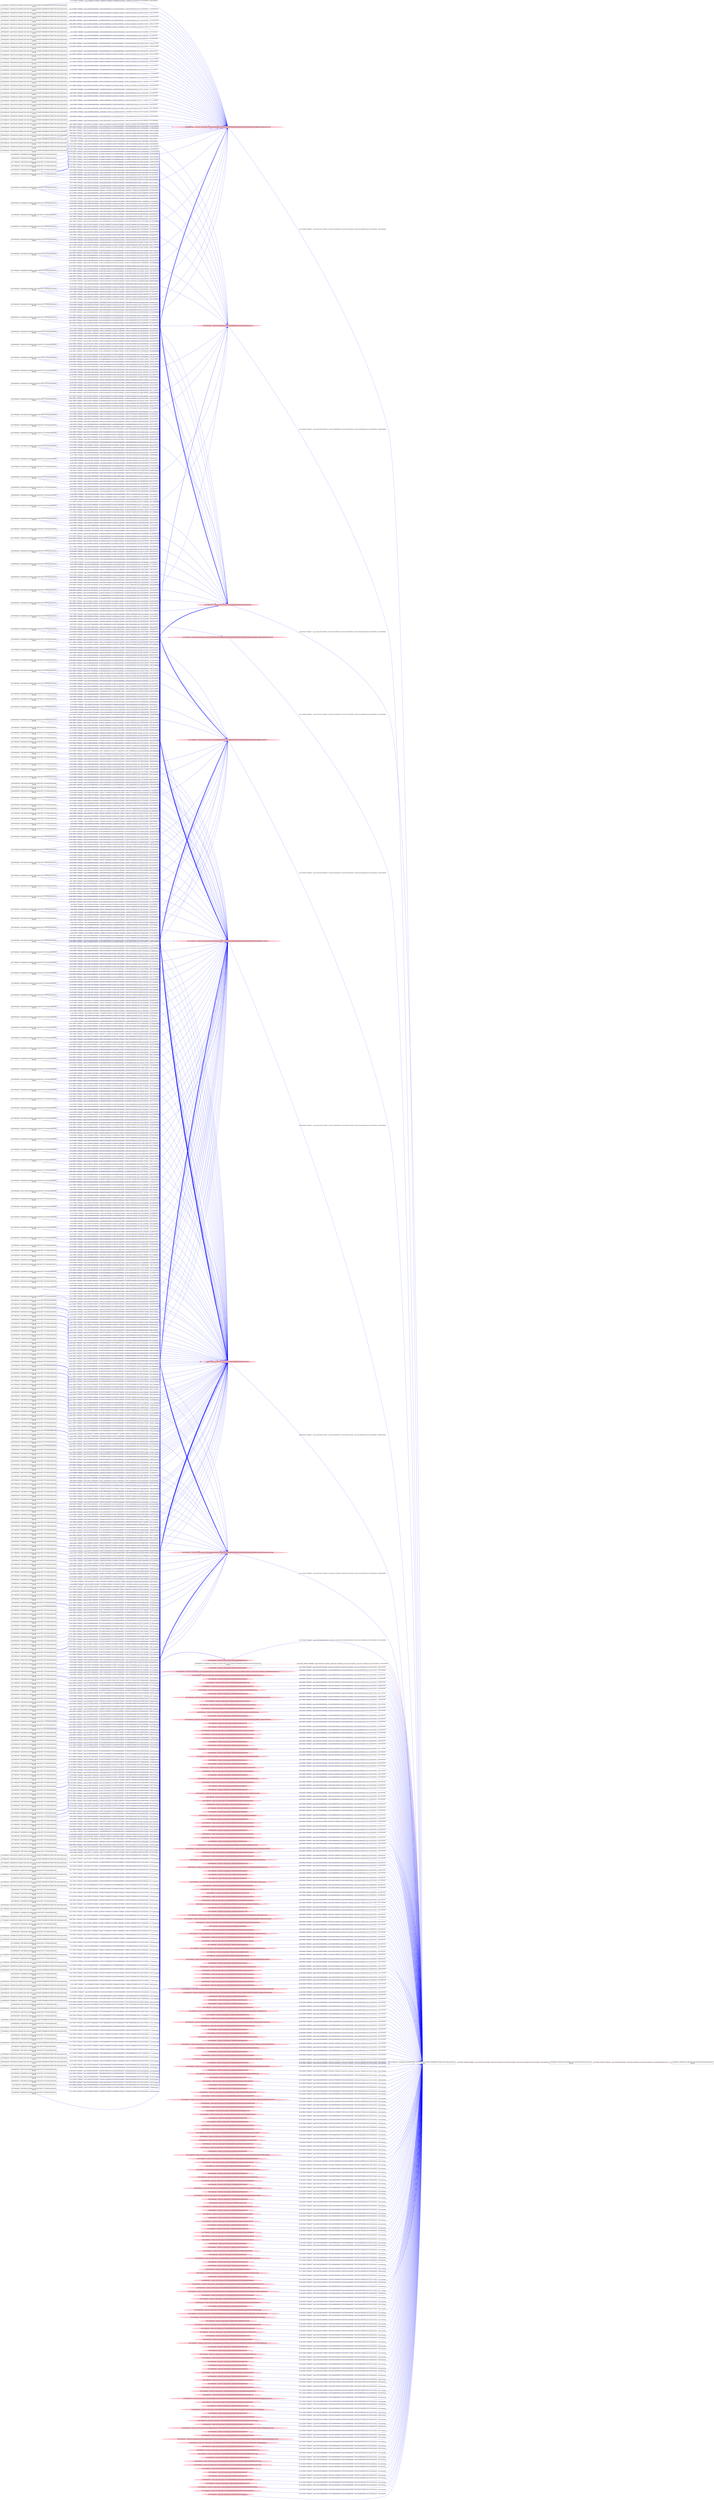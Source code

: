digraph  {
rankdir=LR
"0"[color=black,label="id:0 HopCount: 0 pid:6132 proc_starttime:0 cmd: owner uid:null owner group id:null,\n null null", shape=box,style=solid];
"1"[color=black,label="id:1 HopCount: 1 pid:8872 proc_starttime:0 cmd: owner uid:null owner group id:null,\n null null", shape=box,style=solid];
"0" -> "1" [id=605,__obj="PROC_CREATE"color=red,label="id:605 PROC_CREATE **NORMAL**  seqs:[1558103091256000000, 1558103091256000000] T:[1558103091256000000, 1558103091256000000] relT:[0, 0]",style=solid];
"38"[color=black,label="id:38 HopCount: -4 pid:3616 proc_starttime:0 cmd: owner uid:S-1-5-18 owner group id:null,\n null null", shape=box,style=solid];
"522"[color=pink,label="id:522 HopCount: -3 owner uid: owner group id: /Device/HarddiskVolume2/USERS/ADMIN/APPDATA/ROAMING/MOZILLA/FIREFOX/PROFILES/LXKEHH21.DEFAULT ", shape=oval,style=filled];
"38" -> "522" [id=606,__obj="WRITE"color=blue,label="id:606 WRITE **NORMAL**  seqs:[1557941516805000000, 1557941516805000000] T:[1557941516805000000, 1557941516805000000] relT:[161574451000000, 161574451000000]",style=solid];
"370"[color=black,label="id:370 HopCount: -4 pid:8256 proc_starttime:0 cmd: owner uid:S-1-5-18 owner group id:null,\n null null", shape=box,style=solid];
"370" -> "522" [id=607,__obj="WRITE"color=blue,label="id:607 WRITE **NORMAL**  seqs:[1557951822468000000, 1557954580087000000] T:[1557951822468000000, 1557954580087000000] relT:[151268788000000, 148511169000000]",style=solid];
"130"[color=black,label="id:130 HopCount: -4 pid:5508 proc_starttime:0 cmd: owner uid:S-1-5-18 owner group id:null,\n null null", shape=box,style=solid];
"130" -> "522" [id=608,__obj="WRITE"color=blue,label="id:608 WRITE **NORMAL**  seqs:[1558021876929000000, 1558022078455000000] T:[1558021876929000000, 1558022078455000000] relT:[81214327000000, 81012801000000]",style=solid];
"402"[color=black,label="id:402 HopCount: -4 pid:6652 proc_starttime:0 cmd: owner uid:S-1-5-18 owner group id:null,\n null null", shape=box,style=solid];
"481"[color=pink,label="id:481 HopCount: -3 owner uid: owner group id: /Device/HarddiskVolume2/USERS/ADMIN/APPDATA/ROAMING/MOZILLA/FIREFOX/PROFILES/LXKEHH21.DEFAULT/PLACES.SQLITE-WAL ", shape=oval,style=filled];
"402" -> "481" [id=609,__obj="WRITE"color=blue,label="id:609 WRITE **NORMAL**  seqs:[1558043054450000000, 1558046002232000000] T:[1558043054450000000, 1558046002232000000] relT:[60036806000000, 57089024000000]",style=solid];
"300"[color=black,label="id:300 HopCount: -4 pid:600 proc_starttime:0 cmd: owner uid:S-1-5-18 owner group id:null,\n null null", shape=box,style=solid];
"300" -> "522" [id=610,__obj="WRITE"color=blue,label="id:610 WRITE **NORMAL**  seqs:[1557964507168000000, 1557967475557000000] T:[1557964507168000000, 1557967475557000000] relT:[138584088000000, 135615699000000]",style=solid];
"455"[color=black,label="id:455 HopCount: -4 pid:7500 proc_starttime:0 cmd: owner uid:S-1-5-18 owner group id:null,\n null null", shape=box,style=solid];
"455" -> "481" [id=611,__obj="WRITE"color=blue,label="id:611 WRITE **NORMAL**  seqs:[1558039159915000000, 1558042400005000000] T:[1558039159915000000, 1558042400005000000] relT:[63931341000000, 60691251000000]",style=solid];
"8"[color=black,label="id:8 HopCount: -4 pid:7496 proc_starttime:0 cmd: owner uid:S-1-5-18 owner group id:null,\n null null", shape=box,style=solid];
"8" -> "522" [id=612,__obj="WRITE"color=blue,label="id:612 WRITE **NORMAL**  seqs:[1558054991167000000, 1558054995176000000] T:[1558054991167000000, 1558054995176000000] relT:[48100089000000, 48096080000000]",style=solid];
"9"[color=black,label="id:9 HopCount: -4 pid:8812 proc_starttime:0 cmd: owner uid:S-1-5-18 owner group id:null,\n null null", shape=box,style=solid];
"9" -> "481" [id=613,__obj="WRITE"color=blue,label="id:613 WRITE **NORMAL**  seqs:[1558006637544000000, 1558006637544000000] T:[1558006637544000000, 1558006637544000000] relT:[96453712000000, 96453712000000]",style=solid];
"420"[color=black,label="id:420 HopCount: -4 pid:236 proc_starttime:0 cmd: owner uid:S-1-5-18 owner group id:null,\n null null", shape=box,style=solid];
"420" -> "522" [id=614,__obj="WRITE"color=blue,label="id:614 WRITE **NORMAL**  seqs:[1558017277939000000, 1558021028999000000] T:[1558017277939000000, 1558021028999000000] relT:[85813317000000, 82062257000000]",style=solid];
"385"[color=black,label="id:385 HopCount: -4 pid:8656 proc_starttime:0 cmd: owner uid:S-1-5-18 owner group id:null,\n null null", shape=box,style=solid];
"560"[color=pink,label="id:560 HopCount: -3 owner uid: owner group id: /Device/HarddiskVolume2/Users/admin/AppData/Local ", shape=oval,style=filled];
"385" -> "560" [id=615,__obj="WRITE"color=blue,label="id:615 WRITE **NORMAL**  seqs:[1558051307125000000, 1558053151568000000] T:[1558051307125000000, 1558053151568000000] relT:[51784131000000, 49939688000000]",style=solid];
"165"[color=black,label="id:165 HopCount: -4 pid:6024 proc_starttime:0 cmd: owner uid:S-1-5-18 owner group id:null,\n null null", shape=box,style=solid];
"165" -> "481" [id=616,__obj="WRITE"color=blue,label="id:616 WRITE **NORMAL**  seqs:[1557958928427000000, 1557963081625000000] T:[1557958928427000000, 1557963081625000000] relT:[144162829000000, 140009631000000]",style=solid];
"468"[color=black,label="id:468 HopCount: -4 pid:8832 proc_starttime:0 cmd: owner uid:S-1-5-18 owner group id:null,\n null null", shape=box,style=solid];
"468" -> "522" [id=617,__obj="WRITE"color=blue,label="id:617 WRITE **NORMAL**  seqs:[1557949816878000000, 1557951342488000000] T:[1557949816878000000, 1557951342488000000] relT:[153274378000000, 151748768000000]",style=solid];
"140"[color=black,label="id:140 HopCount: -4 pid:5548 proc_starttime:0 cmd: owner uid:S-1-5-18 owner group id:null,\n null null", shape=box,style=solid];
"140" -> "560" [id=618,__obj="WRITE"color=blue,label="id:618 WRITE **NORMAL**  seqs:[1558037545667000000, 1558038287160000000] T:[1558037545667000000, 1558038287160000000] relT:[65545589000000, 64804096000000]",style=solid];
"11"[color=black,label="id:11 HopCount: -4 pid:800 proc_starttime:0 cmd: owner uid:S-1-5-18 owner group id:null,\n null null", shape=box,style=solid];
"11" -> "481" [id=619,__obj="WRITE"color=blue,label="id:619 WRITE **NORMAL**  seqs:[1558010417334000000, 1558010466651000000] T:[1558010417334000000, 1558010466651000000] relT:[92673922000000, 92624605000000]",style=solid];
"136"[color=black,label="id:136 HopCount: -4 pid:876 proc_starttime:0 cmd: owner uid:S-1-5-18 owner group id:null,\n null null", shape=box,style=solid];
"136" -> "522" [id=620,__obj="WRITE"color=blue,label="id:620 WRITE **NORMAL**  seqs:[1557963079238000000, 1557965623910000000] T:[1557963079238000000, 1557965623910000000] relT:[140012018000000, 137467346000000]",style=solid];
"402" -> "560" [id=621,__obj="WRITE"color=blue,label="id:621 WRITE **NORMAL**  seqs:[1558042914154000000, 1558045483881000000] T:[1558042914154000000, 1558045483881000000] relT:[60177102000000, 57607375000000]",style=solid];
"164"[color=black,label="id:164 HopCount: -4 pid:1448 proc_starttime:0 cmd: owner uid:S-1-5-18 owner group id:null,\n null null", shape=box,style=solid];
"164" -> "522" [id=622,__obj="WRITE"color=blue,label="id:622 WRITE **NORMAL**  seqs:[1558037869527000000, 1558037869527000000] T:[1558037869527000000, 1558037869527000000] relT:[65221729000000, 65221729000000]",style=solid];
"165" -> "560" [id=623,__obj="WRITE"color=blue,label="id:623 WRITE **NORMAL**  seqs:[1557960222978000000, 1557960222978000000] T:[1557960222978000000, 1557960222978000000] relT:[142868278000000, 142868278000000]",style=solid];
"602"[color=black,label="id:602 HopCount: -4 pid:7520 proc_starttime:0 cmd: owner uid:S-1-5-18 owner group id:null,\n null null", shape=box,style=solid];
"602" -> "481" [id=624,__obj="WRITE"color=blue,label="id:624 WRITE **NORMAL**  seqs:[1558007177819000000, 1558007177819000000] T:[1558007177819000000, 1558007177819000000] relT:[95913437000000, 95913437000000]",style=solid];
"440"[color=black,label="id:440 HopCount: -4 pid:1260 proc_starttime:0 cmd: owner uid:S-1-5-18 owner group id:null,\n null null", shape=box,style=solid];
"440" -> "522" [id=625,__obj="WRITE"color=blue,label="id:625 WRITE **NORMAL**  seqs:[1557940788939000000, 1557945455003000000] T:[1557940788939000000, 1557945455003000000] relT:[162302317000000, 157636253000000]",style=solid];
"161"[color=black,label="id:161 HopCount: -4 pid:7448 proc_starttime:0 cmd: owner uid:S-1-5-18 owner group id:null,\n null null", shape=box,style=solid];
"161" -> "560" [id=626,__obj="WRITE"color=blue,label="id:626 WRITE **NORMAL**  seqs:[1558018553782000000, 1558032716753000000] T:[1558018553782000000, 1558032716753000000] relT:[84537474000000, 70374503000000]",style=solid];
"451"[color=black,label="id:451 HopCount: -4 pid:6332 proc_starttime:0 cmd: owner uid:S-1-5-18 owner group id:null,\n null null", shape=box,style=solid];
"451" -> "481" [id=627,__obj="WRITE"color=blue,label="id:627 WRITE **NORMAL**  seqs:[1558039856635000000, 1558050911634000000] T:[1558039856635000000, 1558050911634000000] relT:[63234621000000, 52179622000000]",style=solid];
"410"[color=black,label="id:410 HopCount: -4 pid:2536 proc_starttime:0 cmd: owner uid:S-1-5-18 owner group id:null,\n null null", shape=box,style=solid];
"410" -> "481" [id=628,__obj="WRITE"color=blue,label="id:628 WRITE **NORMAL**  seqs:[1558028492034000000, 1558029571937000000] T:[1558028492034000000, 1558029571937000000] relT:[74599222000000, 73519319000000]",style=solid];
"133"[color=black,label="id:133 HopCount: -4 pid:588 proc_starttime:0 cmd: owner uid:S-1-5-18 owner group id:null,\n null null", shape=box,style=solid];
"133" -> "522" [id=629,__obj="WRITE"color=blue,label="id:629 WRITE **NORMAL**  seqs:[1557968610092000000, 1557968967613000000] T:[1557968610092000000, 1557968967613000000] relT:[134481164000000, 134123643000000]",style=solid];
"40"[color=black,label="id:40 HopCount: -4 pid:2444 proc_starttime:0 cmd: owner uid:S-1-5-21-231540947-922634896-4161786520-1004 owner group id:null,\n null null", shape=box,style=solid];
"40" -> "481" [id=630,__obj="WRITE"color=blue,label="id:630 WRITE **NORMAL**  seqs:[1558101916747000000, 1558101916748000000] T:[1558101916747000000, 1558101916748000000] relT:[1174509000000, 1174508000000]",style=solid];
"272"[color=black,label="id:272 HopCount: -4 pid:6816 proc_starttime:0 cmd: owner uid:S-1-5-18 owner group id:null,\n null null", shape=box,style=solid];
"272" -> "522" [id=631,__obj="WRITE"color=blue,label="id:631 WRITE **NORMAL**  seqs:[1557954067249000000, 1557954067249000000] T:[1557954067249000000, 1557954067249000000] relT:[149024007000000, 149024007000000]",style=solid];
"181"[color=black,label="id:181 HopCount: -4 pid:3740 proc_starttime:0 cmd: owner uid:S-1-5-18 owner group id:null,\n null null", shape=box,style=solid];
"181" -> "522" [id=632,__obj="WRITE"color=blue,label="id:632 WRITE **NORMAL**  seqs:[1557941482730000000, 1557942017103000000] T:[1557941482730000000, 1557942017103000000] relT:[161608526000000, 161074153000000]",style=solid];
"46"[color=black,label="id:46 HopCount: -4 pid:2124 proc_starttime:0 cmd: owner uid:S-1-5-18 owner group id:null,\n null null", shape=box,style=solid];
"46" -> "522" [id=633,__obj="WRITE"color=blue,label="id:633 WRITE **NORMAL**  seqs:[1558026861885000000, 1558026861885000000] T:[1558026861885000000, 1558026861885000000] relT:[76229371000000, 76229371000000]",style=solid];
"161" -> "481" [id=634,__obj="WRITE"color=blue,label="id:634 WRITE **NORMAL**  seqs:[1558014739264000000, 1558032273215000000] T:[1558014739264000000, 1558032273215000000] relT:[88351992000000, 70818041000000]",style=solid];
"21"[color=black,label="id:21 HopCount: -4 pid:7048 proc_starttime:0 cmd: owner uid:S-1-5-18 owner group id:null,\n null null", shape=box,style=solid];
"21" -> "481" [id=635,__obj="WRITE"color=blue,label="id:635 WRITE **NORMAL**  seqs:[1557974777097000000, 1557976937226000000] T:[1557974777097000000, 1557976937226000000] relT:[128314159000000, 126154030000000]",style=solid];
"195"[color=black,label="id:195 HopCount: -4 pid:3892 proc_starttime:0 cmd: owner uid:S-1-5-18 owner group id:null,\n null null", shape=box,style=solid];
"195" -> "522" [id=636,__obj="WRITE"color=blue,label="id:636 WRITE **NORMAL**  seqs:[1558013626299000000, 1558013626299000000] T:[1558013626299000000, 1558013626299000000] relT:[89464957000000, 89464957000000]",style=solid];
"197"[color=black,label="id:197 HopCount: -4 pid:7328 proc_starttime:0 cmd: owner uid:S-1-5-18 owner group id:null,\n null null", shape=box,style=solid];
"197" -> "522" [id=637,__obj="WRITE"color=blue,label="id:637 WRITE **NORMAL**  seqs:[1558019060777000000, 1558019611180000000] T:[1558019060777000000, 1558019611180000000] relT:[84030479000000, 83480076000000]",style=solid];
"25"[color=black,label="id:25 HopCount: -4 pid:2452 proc_starttime:0 cmd: owner uid:S-1-5-21-231540947-922634896-4161786520-1004 owner group id:null,\n null null", shape=box,style=solid];
"25" -> "481" [id=638,__obj="WRITE"color=blue,label="id:638 WRITE **NORMAL**  seqs:[1558054570237000000, 1558054620807000000] T:[1558054570237000000, 1558054620807000000] relT:[48521019000000, 48470449000000]",style=solid];
"201"[color=black,label="id:201 HopCount: -4 pid:8152 proc_starttime:0 cmd: owner uid:S-1-5-18 owner group id:null,\n null null", shape=box,style=solid];
"201" -> "522" [id=639,__obj="WRITE"color=blue,label="id:639 WRITE **NORMAL**  seqs:[1558008673630000000, 1558011912450000000] T:[1558008673630000000, 1558011912450000000] relT:[94417626000000, 91178806000000]",style=solid];
"22"[color=black,label="id:22 HopCount: -2 pid:8500 proc_starttime:0 cmd: owner uid:S-1-5-21-231540947-922634896-4161786520-1004 owner group id:null,\n null null", shape=box,style=solid];
"22" -> "0" [id=640,__obj="PROC_CREATE"color=red,label="id:640 PROC_CREATE **NORMAL**  seqs:[1558102041537000000, 1558102041537000000] T:[1558102041537000000, 1558102041537000000] relT:[1049719000000, 1049719000000]",style=solid];
"352"[color=black,label="id:352 HopCount: -4 pid:8572 proc_starttime:0 cmd: owner uid:S-1-5-18 owner group id:null,\n null null", shape=box,style=solid];
"352" -> "522" [id=641,__obj="WRITE"color=blue,label="id:641 WRITE **NORMAL**  seqs:[1557962563234000000, 1557963055851000000] T:[1557962563234000000, 1557963055851000000] relT:[140528022000000, 140035405000000]",style=solid];
"28"[color=black,label="id:28 HopCount: -4 pid:8512 proc_starttime:0 cmd: owner uid:S-1-5-18 owner group id:null,\n null null", shape=box,style=solid];
"28" -> "481" [id=642,__obj="WRITE"color=blue,label="id:642 WRITE **NORMAL**  seqs:[1557997456897000000, 1557997456897000000] T:[1557997456897000000, 1557997456897000000] relT:[105634359000000, 105634359000000]",style=solid];
"70"[color=black,label="id:70 HopCount: -4 pid:8464 proc_starttime:0 cmd: owner uid:S-1-5-18 owner group id:null,\n null null", shape=box,style=solid];
"70" -> "522" [id=643,__obj="WRITE"color=blue,label="id:643 WRITE **NORMAL**  seqs:[1558026901648000000, 1558026901648000000] T:[1558026901648000000, 1558026901648000000] relT:[76189608000000, 76189608000000]",style=solid];
"26"[color=black,label="id:26 HopCount: -3 pid:6480 proc_starttime:0 cmd: owner uid:S-1-5-21-231540947-922634896-4161786520-1004 owner group id:null,\n null null", shape=box,style=solid];
"26" -> "22" [id=644,__obj="PROC_CREATE"color=red,label="id:644 PROC_CREATE **NORMAL**  seqs:[1558102040775000000, 1558102040775000000] T:[1558102040775000000, 1558102040775000000] relT:[1050481000000, 1050481000000]",style=solid];
"31"[color=black,label="id:31 HopCount: -4 pid:8028 proc_starttime:0 cmd: owner uid:S-1-5-18 owner group id:null,\n null null", shape=box,style=solid];
"31" -> "522" [id=645,__obj="WRITE"color=blue,label="id:645 WRITE **NORMAL**  seqs:[1558034519483000000, 1558034864358000000] T:[1558034519483000000, 1558034864358000000] relT:[68571773000000, 68226898000000]",style=solid];
"4"[color=black,label="id:4 HopCount: -4 pid:7372 proc_starttime:0 cmd: owner uid:S-1-5-18 owner group id:null,\n null null", shape=box,style=solid];
"4" -> "481" [id=646,__obj="WRITE"color=blue,label="id:646 WRITE **NORMAL**  seqs:[1558009341518000000, 1558009341518000000] T:[1558009341518000000, 1558009341518000000] relT:[93749738000000, 93749738000000]",style=solid];
"30"[color=pink,label="id:30 HopCount: -3 owner uid: owner group id: /Windows/System32/xmllite.dll ", shape=oval,style=filled];
"30" -> "22" [id=647,__obj="READ"color=blue,label="id:647 READ **NORMAL**  seqs:[1558102041325000000, 1558102041325000000] T:[1558102041325000000, 1558102041325000000] relT:[1049931000000, 1049931000000]",style=solid];
"32"[color=black,label="id:32 HopCount: -4 pid:4708 proc_starttime:0 cmd: owner uid:S-1-5-18 owner group id:null,\n null null", shape=box,style=solid];
"429"[color=pink,label="id:429 HopCount: -3 owner uid: owner group id: /Device/HarddiskVolume2/Users/admin ", shape=oval,style=filled];
"32" -> "429" [id=648,__obj="WRITE"color=blue,label="id:648 WRITE **NORMAL**  seqs:[1557931684118000000, 1557932771642000000] T:[1557931684118000000, 1557932771642000000] relT:[171407138000000, 170319614000000]",style=solid];
"190"[color=black,label="id:190 HopCount: -4 pid:5444 proc_starttime:0 cmd: owner uid:S-1-5-18 owner group id:null,\n null null", shape=box,style=solid];
"190" -> "429" [id=649,__obj="WRITE"color=blue,label="id:649 WRITE **NORMAL**  seqs:[1558032100132000000, 1558034486767000000] T:[1558032100132000000, 1558034486767000000] relT:[70991124000000, 68604489000000]",style=solid];
"36"[color=black,label="id:36 HopCount: -4 pid:4848 proc_starttime:0 cmd: owner uid:S-1-5-18 owner group id:null,\n null null", shape=box,style=solid];
"36" -> "429" [id=650,__obj="WRITE"color=blue,label="id:650 WRITE **NORMAL**  seqs:[1557890168839000000, 1557892821295000000] T:[1557890168839000000, 1557892821295000000] relT:[212922417000000, 210269961000000]",style=solid];
"451" -> "429" [id=651,__obj="WRITE"color=blue,label="id:651 WRITE **NORMAL**  seqs:[1558039837619000000, 1558055989336000000] T:[1558039837619000000, 1558055989336000000] relT:[63253637000000, 47101920000000]",style=solid];
"38" -> "429" [id=652,__obj="WRITE"color=blue,label="id:652 WRITE **NORMAL**  seqs:[1557941598635000000, 1557941598636000000] T:[1557941598635000000, 1557941598636000000] relT:[161492621000000, 161492620000000]",style=solid];
"41"[color=black,label="id:41 HopCount: -4 pid:1580 proc_starttime:0 cmd: owner uid:S-1-5-18 owner group id:null,\n null null", shape=box,style=solid];
"41" -> "429" [id=653,__obj="WRITE"color=blue,label="id:653 WRITE **NORMAL**  seqs:[1557850732824000000, 1557853106724000000] T:[1557850732824000000, 1557853106724000000] relT:[252358432000000, 249984532000000]",style=solid];
"224"[color=black,label="id:224 HopCount: -4 pid:5628 proc_starttime:0 cmd: owner uid:null owner group id:null,\n null null", shape=box,style=solid];
"433"[color=pink,label="id:433 HopCount: -3 owner uid: owner group id: /Device/HarddiskVolume2/Users/admin/AppData/Local/Microsoft/Windows/Caches/{AFBF9F1A-8EE8-4C77-AF34-C647E37CA0D9}.1.ver0x0000000000000004.db ", shape=oval,style=filled];
"224" -> "433" [id=654,__obj="WRITE"color=blue,label="id:654 WRITE **NORMAL**  seqs:[1557845423901000000, 1557845423901000000] T:[1557845423901000000, 1557845423901000000] relT:[257667355000000, 257667355000000]",style=solid];
"44"[color=black,label="id:44 HopCount: -4 pid:5264 proc_starttime:0 cmd: owner uid:S-1-5-21-231540947-922634896-4161786520-1004 owner group id:null,\n null null", shape=box,style=solid];
"44" -> "481" [id=655,__obj="WRITE"color=blue,label="id:655 WRITE **NORMAL**  seqs:[1558044835490000000, 1558045019943000000] T:[1558044835490000000, 1558045019943000000] relT:[58255766000000, 58071313000000]",style=solid];
"222"[color=black,label="id:222 HopCount: -4 pid:7628 proc_starttime:0 cmd: owner uid:S-1-5-18 owner group id:null,\n null null", shape=box,style=solid];
"222" -> "522" [id=656,__obj="WRITE"color=blue,label="id:656 WRITE **NORMAL**  seqs:[1557952765220000000, 1557955165801000000] T:[1557952765220000000, 1557955165801000000] relT:[150326036000000, 147925455000000]",style=solid];
"78"[color=black,label="id:78 HopCount: -4 pid:260 proc_starttime:0 cmd: owner uid:S-1-5-18 owner group id:null,\n null null", shape=box,style=solid];
"78" -> "522" [id=657,__obj="WRITE"color=blue,label="id:657 WRITE **NORMAL**  seqs:[1558053424139000000, 1558053686441000000] T:[1558053424139000000, 1558053686441000000] relT:[49667117000000, 49404815000000]",style=solid];
"286"[color=black,label="id:286 HopCount: -4 pid:5084 proc_starttime:0 cmd: owner uid:S-1-5-18 owner group id:null,\n null null", shape=box,style=solid];
"286" -> "481" [id=658,__obj="WRITE"color=blue,label="id:658 WRITE **NORMAL**  seqs:[1558101712339000000, 1558101712339000000] T:[1558101712339000000, 1558101712339000000] relT:[1378917000000, 1378917000000]",style=solid];
"601"[color=black,label="id:601 HopCount: -4 pid:1748 proc_starttime:0 cmd: owner uid:S-1-5-18 owner group id:null,\n null null", shape=box,style=solid];
"601" -> "522" [id=659,__obj="WRITE"color=blue,label="id:659 WRITE **NORMAL**  seqs:[1558095053351000000, 1558096831559000000] T:[1558095053351000000, 1558096831559000000] relT:[8037905000000, 6259697000000]",style=solid];
"326"[color=black,label="id:326 HopCount: -4 pid:6632 proc_starttime:0 cmd: owner uid:S-1-5-18 owner group id:null,\n null null", shape=box,style=solid];
"326" -> "522" [id=660,__obj="WRITE"color=blue,label="id:660 WRITE **NORMAL**  seqs:[1558031772220000000, 1558031772220000000] T:[1558031772220000000, 1558031772220000000] relT:[71319036000000, 71319036000000]",style=solid];
"210"[color=black,label="id:210 HopCount: -4 pid:4432 proc_starttime:0 cmd: owner uid:S-1-5-18 owner group id:null,\n null null", shape=box,style=solid];
"210" -> "522" [id=661,__obj="WRITE"color=blue,label="id:661 WRITE **NORMAL**  seqs:[1558101702948000000, 1558101702948000000] T:[1558101702948000000, 1558101702948000000] relT:[1388308000000, 1388308000000]",style=solid];
"47"[color=black,label="id:47 HopCount: -4 pid:1192 proc_starttime:0 cmd: owner uid:S-1-5-21-231540947-922634896-4161786520-1004 owner group id:null,\n null null", shape=box,style=solid];
"47" -> "481" [id=662,__obj="WRITE"color=blue,label="id:662 WRITE **NORMAL**  seqs:[1557947689498000000, 1557947712076000000] T:[1557947689498000000, 1557947712076000000] relT:[155401758000000, 155379180000000]",style=solid];
"49"[color=black,label="id:49 HopCount: -4 pid:380 proc_starttime:0 cmd: owner uid:S-1-5-18 owner group id:null,\n null null", shape=box,style=solid];
"49" -> "481" [id=663,__obj="WRITE"color=blue,label="id:663 WRITE **NORMAL**  seqs:[1558009877406000000, 1558009877406000000] T:[1558009877406000000, 1558009877406000000] relT:[93213850000000, 93213850000000]",style=solid];
"200"[color=black,label="id:200 HopCount: -4 pid:8380 proc_starttime:0 cmd: owner uid:S-1-5-18 owner group id:null,\n null null", shape=box,style=solid];
"200" -> "522" [id=664,__obj="WRITE"color=blue,label="id:664 WRITE **NORMAL**  seqs:[1557955667473000000, 1557956270332000000] T:[1557955667473000000, 1557956270332000000] relT:[147423783000000, 146820924000000]",style=solid];
"196"[color=black,label="id:196 HopCount: -4 pid:3608 proc_starttime:0 cmd: owner uid:S-1-5-18 owner group id:null,\n null null", shape=box,style=solid];
"196" -> "522" [id=665,__obj="WRITE"color=blue,label="id:665 WRITE **NORMAL**  seqs:[1557952331473000000, 1557952331473000000] T:[1557952331473000000, 1557952331473000000] relT:[150759783000000, 150759783000000]",style=solid];
"214"[color=black,label="id:214 HopCount: -4 pid:8516 proc_starttime:0 cmd: owner uid:S-1-5-18 owner group id:null,\n null null", shape=box,style=solid];
"214" -> "481" [id=666,__obj="WRITE"color=blue,label="id:666 WRITE **NORMAL**  seqs:[1558001241802000000, 1558001241802000000] T:[1558001241802000000, 1558001241802000000] relT:[101849454000000, 101849454000000]",style=solid];
"114"[color=black,label="id:114 HopCount: -4 pid:372 proc_starttime:0 cmd: owner uid:S-1-5-18 owner group id:null,\n null null", shape=box,style=solid];
"114" -> "522" [id=667,__obj="WRITE"color=blue,label="id:667 WRITE **NORMAL**  seqs:[1557979200135000000, 1557979200135000000] T:[1557979200135000000, 1557979200135000000] relT:[123891121000000, 123891121000000]",style=solid];
"189"[color=black,label="id:189 HopCount: -4 pid:940 proc_starttime:0 cmd: owner uid:S-1-5-18 owner group id:null,\n null null", shape=box,style=solid];
"189" -> "481" [id=668,__obj="WRITE"color=blue,label="id:668 WRITE **NORMAL**  seqs:[1557941447232000000, 1557941976691000000] T:[1557941447232000000, 1557941976691000000] relT:[161644024000000, 161114565000000]",style=solid];
"413"[color=black,label="id:413 HopCount: -4 pid:5848 proc_starttime:0 cmd: owner uid:S-1-5-18 owner group id:null,\n null null", shape=box,style=solid];
"413" -> "522" [id=669,__obj="WRITE"color=blue,label="id:669 WRITE **NORMAL**  seqs:[1557946152679000000, 1557951896069000000] T:[1557946152679000000, 1557951896069000000] relT:[156938577000000, 151195187000000]",style=solid];
"163"[color=black,label="id:163 HopCount: -4 pid:3620 proc_starttime:0 cmd: owner uid:S-1-5-18 owner group id:null,\n null null", shape=box,style=solid];
"163" -> "481" [id=670,__obj="WRITE"color=blue,label="id:670 WRITE **NORMAL**  seqs:[1557967216763000000, 1557969376790000000] T:[1557967216763000000, 1557969376790000000] relT:[135874493000000, 133714466000000]",style=solid];
"52"[color=black,label="id:52 HopCount: -4 pid:5252 proc_starttime:0 cmd: owner uid:S-1-5-18 owner group id:null,\n null null", shape=box,style=solid];
"52" -> "522" [id=671,__obj="WRITE"color=blue,label="id:671 WRITE **NORMAL**  seqs:[1558026683556000000, 1558026683556000000] T:[1558026683556000000, 1558026683556000000] relT:[76407700000000, 76407700000000]",style=solid];
"195" -> "429" [id=672,__obj="WRITE"color=blue,label="id:672 WRITE **NORMAL**  seqs:[1558013363194000000, 1558013363195000000] T:[1558013363194000000, 1558013363195000000] relT:[89728062000000, 89728061000000]",style=solid];
"18"[color=black,label="id:18 HopCount: -4 pid:8820 proc_starttime:0 cmd: owner uid:S-1-5-18 owner group id:null,\n null null", shape=box,style=solid];
"18" -> "481" [id=673,__obj="WRITE"color=blue,label="id:673 WRITE **NORMAL**  seqs:[1557982876907000000, 1557982876907000000] T:[1557982876907000000, 1557982876907000000] relT:[120214349000000, 120214349000000]",style=solid];
"54"[color=black,label="id:54 HopCount: -4 pid:456 proc_starttime:0 cmd: owner uid:S-1-5-18 owner group id:null,\n null null", shape=box,style=solid];
"54" -> "429" [id=674,__obj="WRITE"color=blue,label="id:674 WRITE **NORMAL**  seqs:[1557925191462000000, 1557925191462000000] T:[1557925191462000000, 1557925191462000000] relT:[177899794000000, 177899794000000]",style=solid];
"192"[color=black,label="id:192 HopCount: -4 pid:6496 proc_starttime:0 cmd: owner uid:S-1-5-18 owner group id:null,\n null null", shape=box,style=solid];
"192" -> "429" [id=675,__obj="WRITE"color=blue,label="id:675 WRITE **NORMAL**  seqs:[1557963692859000000, 1557969555488000000] T:[1557963692859000000, 1557969555488000000] relT:[139398397000000, 133535768000000]",style=solid];
"56"[color=black,label="id:56 HopCount: -4 pid:2360 proc_starttime:0 cmd: owner uid:S-1-5-18 owner group id:null,\n null null", shape=box,style=solid];
"56" -> "429" [id=676,__obj="WRITE"color=blue,label="id:676 WRITE **NORMAL**  seqs:[1557896232541000000, 1557896232541000000] T:[1557896232541000000, 1557896232541000000] relT:[206858715000000, 206858715000000]",style=solid];
"136" -> "429" [id=677,__obj="WRITE"color=blue,label="id:677 WRITE **NORMAL**  seqs:[1557963079231000000, 1557963079231000000] T:[1557963079231000000, 1557963079231000000] relT:[140012025000000, 140012025000000]",style=solid];
"455" -> "429" [id=678,__obj="WRITE"color=blue,label="id:678 WRITE **NORMAL**  seqs:[1558038147624000000, 1558042946828000000] T:[1558038147624000000, 1558042946828000000] relT:[64943632000000, 60144428000000]",style=solid];
"370" -> "429" [id=679,__obj="WRITE"color=blue,label="id:679 WRITE **NORMAL**  seqs:[1557951822488000000, 1557954788552000000] T:[1557951822488000000, 1557954788552000000] relT:[151268768000000, 148302704000000]",style=solid];
"165" -> "429" [id=680,__obj="WRITE"color=blue,label="id:680 WRITE **NORMAL**  seqs:[1557959225787000000, 1557964471036000000] T:[1557959225787000000, 1557964471036000000] relT:[143865469000000, 138620220000000]",style=solid];
"60"[color=black,label="id:60 HopCount: -4 pid:2540 proc_starttime:0 cmd: owner uid:S-1-5-21-231540947-922634896-4161786520-1004 owner group id:null,\n null null", shape=box,style=solid];
"439"[color=pink,label="id:439 HopCount: -3 owner uid: owner group id: /Device/HarddiskVolume2/USERS/ADMIN/APPDATA/ROAMING/MOZILLA/FIREFOX/PROFILES/LXKEHH21.DEFAULT/KEY3.DB ", shape=oval,style=filled];
"60" -> "439" [id=681,__obj="WRITE"color=blue,label="id:681 WRITE **NORMAL**  seqs:[1557948474454000000, 1557948474454000000] T:[1557948474454000000, 1557948474454000000] relT:[154616802000000, 154616802000000]",style=solid];
"61"[color=black,label="id:61 HopCount: -4 pid:5008 proc_starttime:0 cmd: owner uid:S-1-5-18 owner group id:null,\n null null", shape=box,style=solid];
"61" -> "481" [id=682,__obj="WRITE"color=blue,label="id:682 WRITE **NORMAL**  seqs:[1557997997402000000, 1557997997402000000] T:[1557997997402000000, 1557997997402000000] relT:[105093854000000, 105093854000000]",style=solid];
"199"[color=black,label="id:199 HopCount: -4 pid:9204 proc_starttime:0 cmd: owner uid:S-1-5-18 owner group id:null,\n null null", shape=box,style=solid];
"199" -> "522" [id=683,__obj="WRITE"color=blue,label="id:683 WRITE **NORMAL**  seqs:[1558026941331000000, 1558026941331000000] T:[1558026941331000000, 1558026941331000000] relT:[76149925000000, 76149925000000]",style=solid];
"392"[color=black,label="id:392 HopCount: -4 pid:1556 proc_starttime:0 cmd: owner uid:S-1-5-18 owner group id:null,\n null null", shape=box,style=solid];
"392" -> "522" [id=684,__obj="WRITE"color=blue,label="id:684 WRITE **NORMAL**  seqs:[1558100674705000000, 1558100849525000000] T:[1558100674705000000, 1558100849525000000] relT:[2416551000000, 2241731000000]",style=solid];
"63"[color=black,label="id:63 HopCount: -4 pid:8100 proc_starttime:0 cmd: owner uid:S-1-5-21-231540947-922634896-4161786520-1004 owner group id:null,\n null null", shape=box,style=solid];
"63" -> "481" [id=685,__obj="WRITE"color=blue,label="id:685 WRITE **NORMAL**  seqs:[1558039273907000000, 1558043675232000000] T:[1558039273907000000, 1558043675232000000] relT:[63817349000000, 59416024000000]",style=solid];
"593"[color=black,label="id:593 HopCount: -4 pid:8688 proc_starttime:0 cmd: owner uid:S-1-5-18 owner group id:null,\n null null", shape=box,style=solid];
"593" -> "522" [id=686,__obj="WRITE"color=blue,label="id:686 WRITE **NORMAL**  seqs:[1558000811789000000, 1558000811789000000] T:[1558000811789000000, 1558000811789000000] relT:[102279467000000, 102279467000000]",style=solid];
"96"[color=black,label="id:96 HopCount: -4 pid:1924 proc_starttime:0 cmd: owner uid:S-1-5-18 owner group id:null,\n null null", shape=box,style=solid];
"96" -> "522" [id=687,__obj="WRITE"color=blue,label="id:687 WRITE **NORMAL**  seqs:[1557990006282000000, 1557990006282000000] T:[1557990006282000000, 1557990006282000000] relT:[113084974000000, 113084974000000]",style=solid];
"447"[color=black,label="id:447 HopCount: -4 pid:2904 proc_starttime:0 cmd: owner uid:S-1-5-18 owner group id:null,\n null null", shape=box,style=solid];
"447" -> "522" [id=688,__obj="WRITE"color=blue,label="id:688 WRITE **NORMAL**  seqs:[1558095399762000000, 1558100774559000000] T:[1558095399762000000, 1558100774559000000] relT:[7691494000000, 2316697000000]",style=solid];
"273"[color=black,label="id:273 HopCount: -4 pid:1380 proc_starttime:0 cmd: owner uid:S-1-5-18 owner group id:null,\n null null", shape=box,style=solid];
"273" -> "522" [id=689,__obj="WRITE"color=blue,label="id:689 WRITE **NORMAL**  seqs:[1557950082612000000, 1557951470288000000] T:[1557950082612000000, 1557951470288000000] relT:[153008644000000, 151620968000000]",style=solid];
"64"[color=black,label="id:64 HopCount: -4 pid:8960 proc_starttime:0 cmd: owner uid:S-1-5-21-231540947-922634896-4161786520-1004 owner group id:null,\n null null", shape=box,style=solid];
"64" -> "439" [id=690,__obj="WRITE"color=blue,label="id:690 WRITE **NORMAL**  seqs:[1557945688203000000, 1557945688203000000] T:[1557945688203000000, 1557945688203000000] relT:[157403053000000, 157403053000000]",style=solid];
"66"[color=black,label="id:66 HopCount: -4 pid:4264 proc_starttime:0 cmd: owner uid:S-1-5-21-231540947-922634896-4161786520-1004 owner group id:null,\n null null", shape=box,style=solid];
"66" -> "481" [id=691,__obj="WRITE"color=blue,label="id:691 WRITE **NORMAL**  seqs:[1557951239548000000, 1557951239588000000] T:[1557951239548000000, 1557951239588000000] relT:[151851708000000, 151851668000000]",style=solid];
"67"[color=black,label="id:67 HopCount: -4 pid:5920 proc_starttime:0 cmd: owner uid:S-1-5-21-231540947-922634896-4161786520-1004 owner group id:null,\n null null", shape=box,style=solid];
"67" -> "439" [id=692,__obj="WRITE"color=blue,label="id:692 WRITE **NORMAL**  seqs:[1557946135139000000, 1557946135139000000] T:[1557946135139000000, 1557946135139000000] relT:[156956117000000, 156956117000000]",style=solid];
"472"[color=black,label="id:472 HopCount: -4 pid:7660 proc_starttime:0 cmd: owner uid:S-1-5-18 owner group id:null,\n null null", shape=box,style=solid];
"472" -> "481" [id=693,__obj="WRITE"color=blue,label="id:693 WRITE **NORMAL**  seqs:[1558034452663000000, 1558035392474000000] T:[1558034452663000000, 1558035392474000000] relT:[68638593000000, 67698782000000]",style=solid];
"480"[color=black,label="id:480 HopCount: -4 pid:6408 proc_starttime:0 cmd: owner uid:S-1-5-18 owner group id:null,\n null null", shape=box,style=solid];
"480" -> "522" [id=694,__obj="WRITE"color=blue,label="id:694 WRITE **NORMAL**  seqs:[1558095473497000000, 1558096914370000000] T:[1558095473497000000, 1558096914370000000] relT:[7617759000000, 6176886000000]",style=solid];
"69"[color=black,label="id:69 HopCount: -4 pid:2176 proc_starttime:0 cmd: owner uid:S-1-5-21-231540947-922634896-4161786520-1004 owner group id:null,\n null null", shape=box,style=solid];
"69" -> "439" [id=695,__obj="WRITE"color=blue,label="id:695 WRITE **NORMAL**  seqs:[1558021011785000000, 1558021011785000000] T:[1558021011785000000, 1558021011785000000] relT:[82079471000000, 82079471000000]",style=solid];
"71"[color=black,label="id:71 HopCount: -4 pid:5620 proc_starttime:0 cmd: owner uid:S-1-5-21-231540947-922634896-4161786520-1004 owner group id:null,\n null null", shape=box,style=solid];
"71" -> "481" [id=696,__obj="WRITE"color=blue,label="id:696 WRITE **NORMAL**  seqs:[1557948406596000000, 1557948452190000000] T:[1557948406596000000, 1557948452190000000] relT:[154684660000000, 154639066000000]",style=solid];
"397"[color=black,label="id:397 HopCount: -4 pid:6440 proc_starttime:0 cmd: owner uid:S-1-5-18 owner group id:null,\n null null", shape=box,style=solid];
"397" -> "522" [id=697,__obj="WRITE"color=blue,label="id:697 WRITE **NORMAL**  seqs:[1558030893547000000, 1558030893547000000] T:[1558030893547000000, 1558030893547000000] relT:[72197709000000, 72197709000000]",style=solid];
"106"[color=black,label="id:106 HopCount: -4 pid:1176 proc_starttime:0 cmd: owner uid:S-1-5-18 owner group id:null,\n null null", shape=box,style=solid];
"106" -> "522" [id=698,__obj="WRITE"color=blue,label="id:698 WRITE **NORMAL**  seqs:[1558045761891000000, 1558046099108000000] T:[1558045761891000000, 1558046099108000000] relT:[57329365000000, 56992148000000]",style=solid];
"153"[color=black,label="id:153 HopCount: -4 pid:6304 proc_starttime:0 cmd: owner uid:S-1-5-18 owner group id:null,\n null null", shape=box,style=solid];
"434"[color=pink,label="id:434 HopCount: -3 owner uid: owner group id: /Device/HarddiskVolume2/USERS/ADMIN/APPDATA/ROAMING/MOZILLA/FIREFOX/PROFILES/LXKEHH21.DEFAULT/EXTENSIONS.JSON ", shape=oval,style=filled];
"153" -> "434" [id=699,__obj="WRITE"color=blue,label="id:699 WRITE **NORMAL**  seqs:[1558027766824000000, 1558027766824000000] T:[1558027766824000000, 1558027766824000000] relT:[75324432000000, 75324432000000]",style=solid];
"465"[color=black,label="id:465 HopCount: -4 pid:1188 proc_starttime:0 cmd: owner uid:S-1-5-18 owner group id:null,\n null null", shape=box,style=solid];
"465" -> "481" [id=700,__obj="WRITE"color=blue,label="id:700 WRITE **NORMAL**  seqs:[1557959572411000000, 1557959572411000000] T:[1557959572411000000, 1557959572411000000] relT:[143518845000000, 143518845000000]",style=solid];
"153" -> "522" [id=701,__obj="WRITE"color=blue,label="id:701 WRITE **NORMAL**  seqs:[1558025246657000000, 1558028191270000000] T:[1558025246657000000, 1558028191270000000] relT:[77844599000000, 74899986000000]",style=solid];
"74"[color=black,label="id:74 HopCount: -4 pid:240 proc_starttime:0 cmd: owner uid:S-1-5-18 owner group id:null,\n null null", shape=box,style=solid];
"74" -> "429" [id=702,__obj="WRITE"color=blue,label="id:702 WRITE **NORMAL**  seqs:[1557912202621000000, 1557912202621000000] T:[1557912202621000000, 1557912202621000000] relT:[190888635000000, 190888635000000]",style=solid];
"156"[color=black,label="id:156 HopCount: -4 pid:8080 proc_starttime:0 cmd: owner uid:S-1-5-18 owner group id:null,\n null null", shape=box,style=solid];
"156" -> "434" [id=703,__obj="WRITE"color=blue,label="id:703 WRITE **NORMAL**  seqs:[1557941368237000000, 1557941368237000000] T:[1557941368237000000, 1557941368237000000] relT:[161723019000000, 161723019000000]",style=solid];
"430"[color=black,label="id:430 HopCount: -4 pid:6152 proc_starttime:0 cmd: owner uid:S-1-5-18 owner group id:null,\n null null", shape=box,style=solid];
"430" -> "481" [id=704,__obj="WRITE"color=blue,label="id:704 WRITE **NORMAL**  seqs:[1557956763171000000, 1557962905786000000] T:[1557956763171000000, 1557962905786000000] relT:[146328085000000, 140185470000000]",style=solid];
"347"[color=black,label="id:347 HopCount: -4 pid:1396 proc_starttime:0 cmd: owner uid:S-1-5-18 owner group id:null,\n null null", shape=box,style=solid];
"347" -> "522" [id=705,__obj="WRITE"color=blue,label="id:705 WRITE **NORMAL**  seqs:[1558096055932000000, 1558097025474000000] T:[1558096055932000000, 1558097025474000000] relT:[7035324000000, 6065782000000]",style=solid];
"338"[color=black,label="id:338 HopCount: -4 pid:4528 proc_starttime:0 cmd: owner uid:S-1-5-18 owner group id:null,\n null null", shape=box,style=solid];
"338" -> "429" [id=706,__obj="WRITE"color=blue,label="id:706 WRITE **NORMAL**  seqs:[1558023250910000000, 1558024674400000000] T:[1558023250910000000, 1558024674400000000] relT:[79840346000000, 78416856000000]",style=solid];
"78" -> "429" [id=707,__obj="WRITE"color=blue,label="id:707 WRITE **NORMAL**  seqs:[1558053255592000000, 1558053889095000000] T:[1558053255592000000, 1558053889095000000] relT:[49835664000000, 49202161000000]",style=solid];
"81"[color=black,label="id:81 HopCount: -4 pid:5728 proc_starttime:0 cmd: owner uid:S-1-5-18 owner group id:null,\n null null", shape=box,style=solid];
"81" -> "429" [id=708,__obj="WRITE"color=blue,label="id:708 WRITE **NORMAL**  seqs:[1557968490353000000, 1557968490353000000] T:[1557968490353000000, 1557968490353000000] relT:[134600903000000, 134600903000000]",style=solid];
"334"[color=black,label="id:334 HopCount: -4 pid:1460 proc_starttime:0 cmd: owner uid:S-1-5-18 owner group id:null,\n null null", shape=box,style=solid];
"334" -> "429" [id=709,__obj="WRITE"color=blue,label="id:709 WRITE **NORMAL**  seqs:[1557949868728000000, 1557952159637000000] T:[1557949868728000000, 1557952159637000000] relT:[153222528000000, 150931619000000]",style=solid];
"84"[color=black,label="id:84 HopCount: -4 pid:5808 proc_starttime:0 cmd: owner uid:S-1-5-18 owner group id:null,\n null null", shape=box,style=solid];
"84" -> "429" [id=710,__obj="WRITE"color=blue,label="id:710 WRITE **NORMAL**  seqs:[1557884590754000000, 1557884590754000000] T:[1557884590754000000, 1557884590754000000] relT:[218500502000000, 218500502000000]",style=solid];
"229"[color=black,label="id:229 HopCount: -4 pid:8352 proc_starttime:0 cmd: owner uid:S-1-5-18 owner group id:null,\n null null", shape=box,style=solid];
"229" -> "439" [id=711,__obj="WRITE"color=blue,label="id:711 WRITE **NORMAL**  seqs:[1558023385031000000, 1558023473738000000] T:[1558023385031000000, 1558023473738000000] relT:[79706225000000, 79617518000000]",style=solid];
"86"[color=black,label="id:86 HopCount: -4 pid:1260 proc_starttime:0 cmd: owner uid:S-1-5-21-231540947-922634896-4161786520-1004 owner group id:null,\n null null", shape=box,style=solid];
"86" -> "439" [id=712,__obj="WRITE"color=blue,label="id:712 WRITE **NORMAL**  seqs:[1558102033922000000, 1558102033922000000] T:[1558102033922000000, 1558102033922000000] relT:[1057334000000, 1057334000000]",style=solid];
"425"[color=black,label="id:425 HopCount: -4 pid:7224 proc_starttime:0 cmd: owner uid:S-1-5-18 owner group id:null,\n null null", shape=box,style=solid];
"425" -> "481" [id=713,__obj="WRITE"color=blue,label="id:713 WRITE **NORMAL**  seqs:[1558027045172000000, 1558027045172000000] T:[1558027045172000000, 1558027045172000000] relT:[76046084000000, 76046084000000]",style=solid];
"209"[color=black,label="id:209 HopCount: -4 pid:8456 proc_starttime:0 cmd: owner uid:S-1-5-18 owner group id:null,\n null null", shape=box,style=solid];
"209" -> "481" [id=714,__obj="WRITE"color=blue,label="id:714 WRITE **NORMAL**  seqs:[1558027013684000000, 1558029338905000000] T:[1558027013684000000, 1558029338905000000] relT:[76077572000000, 73752351000000]",style=solid];
"89"[color=black,label="id:89 HopCount: -4 pid:1320 proc_starttime:0 cmd: owner uid:S-1-5-21-231540947-922634896-4161786520-1004 owner group id:null,\n null null", shape=box,style=solid];
"89" -> "439" [id=715,__obj="WRITE"color=blue,label="id:715 WRITE **NORMAL**  seqs:[1558100843696000000, 1558100843696000000] T:[1558100843696000000, 1558100843696000000] relT:[2247560000000, 2247560000000]",style=solid];
"87"[color=black,label="id:87 HopCount: -4 pid:1420 proc_starttime:0 cmd: owner uid:S-1-5-18 owner group id:null,\n null null", shape=box,style=solid];
"87" -> "481" [id=716,__obj="WRITE"color=blue,label="id:716 WRITE **NORMAL**  seqs:[1557969917168000000, 1557969917168000000] T:[1557969917168000000, 1557969917168000000] relT:[133174088000000, 133174088000000]",style=solid];
"91"[color=black,label="id:91 HopCount: -4 pid:5196 proc_starttime:0 cmd: owner uid:S-1-5-18 owner group id:null,\n null null", shape=box,style=solid];
"91" -> "481" [id=717,__obj="WRITE"color=blue,label="id:717 WRITE **NORMAL**  seqs:[1557978016531000000, 1557980177152000000] T:[1557978016531000000, 1557980177152000000] relT:[125074725000000, 122914104000000]",style=solid];
"252"[color=black,label="id:252 HopCount: -4 pid:8280 proc_starttime:0 cmd: owner uid:S-1-5-18 owner group id:null,\n null null", shape=box,style=solid];
"252" -> "439" [id=718,__obj="WRITE"color=blue,label="id:718 WRITE **NORMAL**  seqs:[1558039252329000000, 1558039252329000000] T:[1558039252329000000, 1558039252329000000] relT:[63838927000000, 63838927000000]",style=solid];
"293"[color=black,label="id:293 HopCount: -4 pid:6660 proc_starttime:0 cmd: owner uid:S-1-5-18 owner group id:null,\n null null", shape=box,style=solid];
"293" -> "439" [id=719,__obj="WRITE"color=blue,label="id:719 WRITE **NORMAL**  seqs:[1558045057804000000, 1558045057804000000] T:[1558045057804000000, 1558045057804000000] relT:[58033452000000, 58033452000000]",style=solid];
"241"[color=black,label="id:241 HopCount: -4 pid:6444 proc_starttime:0 cmd: owner uid:S-1-5-18 owner group id:null,\n null null", shape=box,style=solid];
"241" -> "439" [id=720,__obj="WRITE"color=blue,label="id:720 WRITE **NORMAL**  seqs:[1557945466743000000, 1557945466743000000] T:[1557945466743000000, 1557945466743000000] relT:[157624513000000, 157624513000000]",style=solid];
"93"[color=black,label="id:93 HopCount: -4 pid:4736 proc_starttime:0 cmd: owner uid:S-1-5-18 owner group id:null,\n null null", shape=box,style=solid];
"93" -> "481" [id=721,__obj="WRITE"color=blue,label="id:721 WRITE **NORMAL**  seqs:[1558007717096000000, 1558007717096000000] T:[1558007717096000000, 1558007717096000000] relT:[95374160000000, 95374160000000]",style=solid];
"95"[color=black,label="id:95 HopCount: -4 pid:6324 proc_starttime:0 cmd: owner uid:S-1-5-21-231540947-922634896-4161786520-1004 owner group id:null,\n null null", shape=box,style=solid];
"95" -> "439" [id=722,__obj="WRITE"color=blue,label="id:722 WRITE **NORMAL**  seqs:[1558039250258000000, 1558039250258000000] T:[1558039250258000000, 1558039250258000000] relT:[63840998000000, 63840998000000]",style=solid];
"375"[color=black,label="id:375 HopCount: -4 pid:7840 proc_starttime:0 cmd: owner uid:S-1-5-18 owner group id:null,\n null null", shape=box,style=solid];
"375" -> "522" [id=723,__obj="WRITE"color=blue,label="id:723 WRITE **NORMAL**  seqs:[1558015807287000000, 1558016678359000000] T:[1558015807287000000, 1558016678359000000] relT:[87283969000000, 86412897000000]",style=solid];
"362"[color=black,label="id:362 HopCount: -4 pid:8452 proc_starttime:0 cmd: owner uid:S-1-5-18 owner group id:null,\n null null", shape=box,style=solid];
"362" -> "429" [id=724,__obj="WRITE"color=blue,label="id:724 WRITE **NORMAL**  seqs:[1558043522951000000, 1558048238989000000] T:[1558043522951000000, 1558048238989000000] relT:[59568305000000, 54852267000000]",style=solid];
"247"[color=black,label="id:247 HopCount: -4 pid:7668 proc_starttime:0 cmd: owner uid:S-1-5-18 owner group id:null,\n null null", shape=box,style=solid];
"247" -> "481" [id=725,__obj="WRITE"color=blue,label="id:725 WRITE **NORMAL**  seqs:[1558050799834000000, 1558051386037000000] T:[1558050799834000000, 1558051386037000000] relT:[52291422000000, 51705219000000]",style=solid];
"13"[color=black,label="id:13 HopCount: -4 pid:8544 proc_starttime:0 cmd: owner uid:S-1-5-18 owner group id:null,\n null null", shape=box,style=solid];
"13" -> "522" [id=726,__obj="WRITE"color=blue,label="id:726 WRITE **NORMAL**  seqs:[1558032847592000000, 1558032847592000000] T:[1558032847592000000, 1558032847592000000] relT:[70243664000000, 70243664000000]",style=solid];
"99"[color=black,label="id:99 HopCount: -4 pid:3924 proc_starttime:0 cmd: owner uid:S-1-5-21-231540947-922634896-4161786520-1004 owner group id:null,\n null null", shape=box,style=solid];
"99" -> "439" [id=727,__obj="WRITE"color=blue,label="id:727 WRITE **NORMAL**  seqs:[1557943635404000000, 1557943635404000000] T:[1557943635404000000, 1557943635404000000] relT:[159455852000000, 159455852000000]",style=solid];
"447" -> "481" [id=728,__obj="WRITE"color=blue,label="id:728 WRITE **NORMAL**  seqs:[1558095874886000000, 1558100769015000000] T:[1558095874886000000, 1558100769015000000] relT:[7216370000000, 2322241000000]",style=solid];
"348"[color=black,label="id:348 HopCount: -4 pid:3928 proc_starttime:0 cmd: owner uid:S-1-5-18 owner group id:null,\n null null", shape=box,style=solid];
"348" -> "522" [id=729,__obj="WRITE"color=blue,label="id:729 WRITE **NORMAL**  seqs:[1558037383365000000, 1558037383365000000] T:[1558037383365000000, 1558037383365000000] relT:[65707891000000, 65707891000000]",style=solid];
"97"[color=black,label="id:97 HopCount: -4 pid:432 proc_starttime:0 cmd: owner uid:S-1-5-18 owner group id:null,\n null null", shape=box,style=solid];
"97" -> "429" [id=730,__obj="WRITE"color=blue,label="id:730 WRITE **NORMAL**  seqs:[1557944110124000000, 1557944110124000000] T:[1557944110124000000, 1557944110124000000] relT:[158981132000000, 158981132000000]",style=solid];
"218"[color=black,label="id:218 HopCount: -4 pid:320 proc_starttime:0 cmd: owner uid:S-1-5-18 owner group id:null,\n null null", shape=box,style=solid];
"218" -> "481" [id=731,__obj="WRITE"color=blue,label="id:731 WRITE **NORMAL**  seqs:[1558053463348000000, 1558053581629000000] T:[1558053463348000000, 1558053581629000000] relT:[49627908000000, 49509627000000]",style=solid];
"388"[color=black,label="id:388 HopCount: -4 pid:8236 proc_starttime:0 cmd: owner uid:S-1-5-18 owner group id:null,\n null null", shape=box,style=solid];
"388" -> "522" [id=732,__obj="WRITE"color=blue,label="id:732 WRITE **NORMAL**  seqs:[1557960805164000000, 1557963578209000000] T:[1557960805164000000, 1557963578209000000] relT:[142286092000000, 139513047000000]",style=solid];
"101"[color=black,label="id:101 HopCount: -4 pid:5140 proc_starttime:0 cmd: owner uid:S-1-5-18 owner group id:null,\n null null", shape=box,style=solid];
"101" -> "429" [id=733,__obj="WRITE"color=blue,label="id:733 WRITE **NORMAL**  seqs:[1558024604479000000, 1558024604480000000] T:[1558024604479000000, 1558024604480000000] relT:[78486777000000, 78486776000000]",style=solid];
"356"[color=black,label="id:356 HopCount: -4 pid:8528 proc_starttime:0 cmd: owner uid:S-1-5-18 owner group id:null,\n null null", shape=box,style=solid];
"356" -> "429" [id=734,__obj="WRITE"color=blue,label="id:734 WRITE **NORMAL**  seqs:[1558013495413000000, 1558013611201000000] T:[1558013495413000000, 1558013611201000000] relT:[89595843000000, 89480055000000]",style=solid];
"366"[color=black,label="id:366 HopCount: -4 pid:6132 proc_starttime:0 cmd: owner uid:S-1-5-18 owner group id:null,\n null null", shape=box,style=solid];
"366" -> "429" [id=735,__obj="WRITE"color=blue,label="id:735 WRITE **NORMAL**  seqs:[1557968375259000000, 1557968676955000000] T:[1557968375259000000, 1557968676955000000] relT:[134715997000000, 134414301000000]",style=solid];
"106" -> "429" [id=736,__obj="WRITE"color=blue,label="id:736 WRITE **NORMAL**  seqs:[1558045254082000000, 1558045679025000000] T:[1558045254082000000, 1558045679025000000] relT:[57837174000000, 57412231000000]",style=solid];
"380"[color=black,label="id:380 HopCount: -4 pid:5880 proc_starttime:0 cmd: owner uid:S-1-5-18 owner group id:null,\n null null", shape=box,style=solid];
"380" -> "439" [id=737,__obj="WRITE"color=blue,label="id:737 WRITE **NORMAL**  seqs:[1558102007966000000, 1558102007966000000] T:[1558102007966000000, 1558102007966000000] relT:[1083290000000, 1083290000000]",style=solid];
"113"[color=black,label="id:113 HopCount: -4 pid:9088 proc_starttime:0 cmd: owner uid:S-1-5-21-231540947-922634896-4161786520-1004 owner group id:null,\n null null", shape=box,style=solid];
"113" -> "439" [id=738,__obj="WRITE"color=blue,label="id:738 WRITE **NORMAL**  seqs:[1557951100841000000, 1557951100841000000] T:[1557951100841000000, 1557951100841000000] relT:[151990415000000, 151990415000000]",style=solid];
"115"[color=black,label="id:115 HopCount: -4 pid:8460 proc_starttime:0 cmd: owner uid:S-1-5-21-231540947-922634896-4161786520-1004 owner group id:null,\n null null", shape=box,style=solid];
"115" -> "481" [id=739,__obj="WRITE"color=blue,label="id:739 WRITE **NORMAL**  seqs:[1557950176161000000, 1557950294565000000] T:[1557950176161000000, 1557950294565000000] relT:[152915095000000, 152796691000000]",style=solid];
"116"[color=black,label="id:116 HopCount: -4 pid:5780 proc_starttime:0 cmd: owner uid:S-1-5-21-231540947-922634896-4161786520-1004 owner group id:null,\n null null", shape=box,style=solid];
"116" -> "439" [id=740,__obj="WRITE"color=blue,label="id:740 WRITE **NORMAL**  seqs:[1558053602960000000, 1558053602960000000] T:[1558053602960000000, 1558053602960000000] relT:[49488296000000, 49488296000000]",style=solid];
"138"[color=black,label="id:138 HopCount: -4 pid:6656 proc_starttime:0 cmd: owner uid:S-1-5-18 owner group id:null,\n null null", shape=box,style=solid];
"138" -> "481" [id=741,__obj="WRITE"color=blue,label="id:741 WRITE **NORMAL**  seqs:[1557943059145000000, 1557943059145000000] T:[1557943059145000000, 1557943059145000000] relT:[160032111000000, 160032111000000]",style=solid];
"356" -> "481" [id=742,__obj="WRITE"color=blue,label="id:742 WRITE **NORMAL**  seqs:[1558010968837000000, 1558013689206000000] T:[1558010968837000000, 1558013689206000000] relT:[92122419000000, 89402050000000]",style=solid];
"309"[color=black,label="id:309 HopCount: -4 pid:1104 proc_starttime:0 cmd: owner uid:S-1-5-18 owner group id:null,\n null null", shape=box,style=solid];
"309" -> "481" [id=743,__obj="WRITE"color=blue,label="id:743 WRITE **NORMAL**  seqs:[1558032188750000000, 1558037559282000000] T:[1558032188750000000, 1558037559282000000] relT:[70902506000000, 65531974000000]",style=solid];
"118"[color=black,label="id:118 HopCount: -4 pid:8712 proc_starttime:0 cmd: owner uid:S-1-5-21-231540947-922634896-4161786520-1004 owner group id:null,\n null null", shape=box,style=solid];
"118" -> "439" [id=744,__obj="WRITE"color=blue,label="id:744 WRITE **NORMAL**  seqs:[1557949797781000000, 1557949797781000000] T:[1557949797781000000, 1557949797781000000] relT:[153293475000000, 153293475000000]",style=solid];
"121"[color=black,label="id:121 HopCount: -4 pid:7460 proc_starttime:0 cmd: owner uid:S-1-5-21-231540947-922634896-4161786520-1004 owner group id:null,\n null null", shape=box,style=solid];
"121" -> "481" [id=745,__obj="WRITE"color=blue,label="id:745 WRITE **NORMAL**  seqs:[1558096831176000000, 1558096946331000000] T:[1558096831176000000, 1558096946331000000] relT:[6260080000000, 6144925000000]",style=solid];
"109"[color=black,label="id:109 HopCount: -4 pid:6840 proc_starttime:0 cmd: owner uid:S-1-5-18 owner group id:null,\n null null", shape=box,style=solid];
"109" -> "429" [id=746,__obj="WRITE"color=blue,label="id:746 WRITE **NORMAL**  seqs:[1557874699772000000, 1557875585746000000] T:[1557874699772000000, 1557875585746000000] relT:[228391484000000, 227505510000000]",style=solid];
"122"[color=black,label="id:122 HopCount: -4 pid:8636 proc_starttime:0 cmd: owner uid:S-1-5-21-231540947-922634896-4161786520-1004 owner group id:null,\n null null", shape=box,style=solid];
"122" -> "439" [id=747,__obj="WRITE"color=blue,label="id:747 WRITE **NORMAL**  seqs:[1557950329731000000, 1557950329731000000] T:[1557950329731000000, 1557950329731000000] relT:[152761525000000, 152761525000000]",style=solid];
"327"[color=black,label="id:327 HopCount: -4 pid:7016 proc_starttime:0 cmd: owner uid:S-1-5-18 owner group id:null,\n null null", shape=box,style=solid];
"327" -> "481" [id=748,__obj="WRITE"color=blue,label="id:748 WRITE **NORMAL**  seqs:[1557983957482000000, 1557983957482000000] T:[1557983957482000000, 1557983957482000000] relT:[119133774000000, 119133774000000]",style=solid];
"427"[color=black,label="id:427 HopCount: -4 pid:8092 proc_starttime:0 cmd: owner uid:S-1-5-18 owner group id:null,\n null null", shape=box,style=solid];
"412"[color=pink,label="id:412 HopCount: -3 owner uid: owner group id: /Device/HarddiskVolume2/USERS/ADMIN/APPDATA/LOCAL/MOZILLA/FIREFOX/PROFILES/LXKEHH21.DEFAULT ", shape=oval,style=filled];
"427" -> "412" [id=749,__obj="WRITE"color=blue,label="id:749 WRITE **NORMAL**  seqs:[1558028225932000000, 1558028242336000000] T:[1558028225932000000, 1558028242336000000] relT:[74865324000000, 74848920000000]",style=solid];
"124"[color=black,label="id:124 HopCount: -4 pid:4328 proc_starttime:0 cmd: owner uid:S-1-5-18 owner group id:null,\n null null", shape=box,style=solid];
"124" -> "429" [id=750,__obj="WRITE"color=blue,label="id:750 WRITE **NORMAL**  seqs:[1557865480186000000, 1557866691007000000] T:[1557865480186000000, 1557866691007000000] relT:[237611070000000, 236400249000000]",style=solid];
"126"[color=black,label="id:126 HopCount: -4 pid:5036 proc_starttime:0 cmd: owner uid:S-1-5-21-231540947-922634896-4161786520-1004 owner group id:null,\n null null", shape=box,style=solid];
"126" -> "439" [id=751,__obj="WRITE"color=blue,label="id:751 WRITE **NORMAL**  seqs:[1558023470756000000, 1558023470756000000] T:[1558023470756000000, 1558023470756000000] relT:[79620500000000, 79620500000000]",style=solid];
"128"[color=black,label="id:128 HopCount: -4 pid:3224 proc_starttime:0 cmd: owner uid:S-1-5-18 owner group id:null,\n null null", shape=box,style=solid];
"128" -> "481" [id=752,__obj="WRITE"color=blue,label="id:752 WRITE **NORMAL**  seqs:[1557992057067000000, 1557996376695000000] T:[1557992057067000000, 1557996376695000000] relT:[111034189000000, 106714561000000]",style=solid];
"342"[color=black,label="id:342 HopCount: -4 pid:6632 proc_starttime:0 cmd: owner uid:S-1-5-18 owner group id:null,\n null null", shape=box,style=solid];
"342" -> "429" [id=753,__obj="WRITE"color=blue,label="id:753 WRITE **NORMAL**  seqs:[1558037814803000000, 1558042230230000000] T:[1558037814803000000, 1558042230230000000] relT:[65276453000000, 60861026000000]",style=solid];
"129"[color=black,label="id:129 HopCount: -4 pid:5816 proc_starttime:0 cmd: owner uid:S-1-5-18 owner group id:null,\n null null", shape=box,style=solid];
"129" -> "412" [id=754,__obj="WRITE"color=blue,label="id:754 WRITE **NORMAL**  seqs:[1558098242402000000, 1558100790854000000] T:[1558098242402000000, 1558100790854000000] relT:[4848854000000, 2300402000000]",style=solid];
"375" -> "429" [id=755,__obj="WRITE"color=blue,label="id:755 WRITE **NORMAL**  seqs:[1558015475898000000, 1558017212503000000] T:[1558015475898000000, 1558017212503000000] relT:[87615358000000, 85878753000000]",style=solid];
"132"[color=black,label="id:132 HopCount: -4 pid:2756 proc_starttime:0 cmd: owner uid:S-1-5-18 owner group id:null,\n null null", shape=box,style=solid];
"132" -> "412" [id=756,__obj="WRITE"color=blue,label="id:756 WRITE **NORMAL**  seqs:[1558030668300000000, 1558032235138000000] T:[1558030668300000000, 1558032235138000000] relT:[72422956000000, 70856118000000]",style=solid];
"134"[color=black,label="id:134 HopCount: -4 pid:6160 proc_starttime:0 cmd: owner uid:S-1-5-18 owner group id:null,\n null null", shape=box,style=solid];
"134" -> "429" [id=757,__obj="WRITE"color=blue,label="id:757 WRITE **NORMAL**  seqs:[1557930794480000000, 1557931068241000000] T:[1557930794480000000, 1557931068241000000] relT:[172296776000000, 172023015000000]",style=solid];
"247" -> "429" [id=758,__obj="WRITE"color=blue,label="id:758 WRITE **NORMAL**  seqs:[1558050940302000000, 1558054485534000000] T:[1558050940302000000, 1558054485534000000] relT:[52150954000000, 48605722000000]",style=solid];
"136" -> "412" [id=759,__obj="WRITE"color=blue,label="id:759 WRITE **NORMAL**  seqs:[1557965516188000000, 1557965516188000000] T:[1557965516188000000, 1557965516188000000] relT:[137575068000000, 137575068000000]",style=solid];
"138" -> "429" [id=760,__obj="WRITE"color=blue,label="id:760 WRITE **NORMAL**  seqs:[1557944561651000000, 1557945036382000000] T:[1557944561651000000, 1557945036382000000] relT:[158529605000000, 158054874000000]",style=solid];
"140" -> "412" [id=761,__obj="WRITE"color=blue,label="id:761 WRITE **NORMAL**  seqs:[1558038640453000000, 1558038640453000000] T:[1558038640453000000, 1558038640453000000] relT:[64450803000000, 64450803000000]",style=solid];
"143"[color=black,label="id:143 HopCount: -4 pid:7628 proc_starttime:0 cmd: owner uid:S-1-5-21-231540947-922634896-4161786520-1004 owner group id:null,\n null null", shape=box,style=solid];
"143" -> "439" [id=762,__obj="WRITE"color=blue,label="id:762 WRITE **NORMAL**  seqs:[1558045388041000000, 1558045388041000000] T:[1558045388041000000, 1558045388041000000] relT:[57703215000000, 57703215000000]",style=solid];
"145"[color=black,label="id:145 HopCount: -4 pid:3380 proc_starttime:0 cmd: owner uid:S-1-5-21-231540947-922634896-4161786520-1004 owner group id:null,\n null null", shape=box,style=solid];
"145" -> "481" [id=763,__obj="WRITE"color=blue,label="id:763 WRITE **NORMAL**  seqs:[1558100686108000000, 1558100808454000000] T:[1558100686108000000, 1558100808454000000] relT:[2405148000000, 2282802000000]",style=solid];
"468" -> "439" [id=764,__obj="WRITE"color=blue,label="id:764 WRITE **NORMAL**  seqs:[1557949800495000000, 1557951341044000000] T:[1557949800495000000, 1557951341044000000] relT:[153290761000000, 151750212000000]",style=solid];
"322"[color=black,label="id:322 HopCount: -4 pid:7696 proc_starttime:0 cmd: owner uid:S-1-5-18 owner group id:null,\n null null", shape=box,style=solid];
"322" -> "481" [id=765,__obj="WRITE"color=blue,label="id:765 WRITE **NORMAL**  seqs:[1558011350266000000, 1558014197932000000] T:[1558011350266000000, 1558014197932000000] relT:[91740990000000, 88893324000000]",style=solid];
"146"[color=black,label="id:146 HopCount: -4 pid:1328 proc_starttime:0 cmd: owner uid:S-1-5-21-231540947-922634896-4161786520-1004 owner group id:null,\n null null", shape=box,style=solid];
"146" -> "439" [id=766,__obj="WRITE"color=blue,label="id:766 WRITE **NORMAL**  seqs:[1558095059635000000, 1558095059635000000] T:[1558095059635000000, 1558095059635000000] relT:[8031621000000, 8031621000000]",style=solid];
"148"[color=black,label="id:148 HopCount: -4 pid:1888 proc_starttime:0 cmd: owner uid:S-1-5-18 owner group id:null,\n null null", shape=box,style=solid];
"148" -> "481" [id=767,__obj="WRITE"color=blue,label="id:767 WRITE **NORMAL**  seqs:[1557996916606000000, 1557998537755000000] T:[1557996916606000000, 1557998537755000000] relT:[106174650000000, 104553501000000]",style=solid];
"268"[color=black,label="id:268 HopCount: -4 pid:1276 proc_starttime:0 cmd: owner uid:S-1-5-18 owner group id:null,\n null null", shape=box,style=solid];
"268" -> "481" [id=768,__obj="WRITE"color=blue,label="id:768 WRITE **NORMAL**  seqs:[1557955698811000000, 1557956236222000000] T:[1557955698811000000, 1557956236222000000] relT:[147392445000000, 146855034000000]",style=solid];
"252" -> "481" [id=769,__obj="WRITE"color=blue,label="id:769 WRITE **NORMAL**  seqs:[1558038587252000000, 1558038587252000000] T:[1558038587252000000, 1558038587252000000] relT:[64504004000000, 64504004000000]",style=solid];
"149"[color=black,label="id:149 HopCount: -4 pid:6696 proc_starttime:0 cmd: owner uid:S-1-5-21-231540947-922634896-4161786520-1004 owner group id:null,\n null null", shape=box,style=solid];
"149" -> "439" [id=770,__obj="WRITE"color=blue,label="id:770 WRITE **NORMAL**  seqs:[1557951355088000000, 1557951355088000000] T:[1557951355088000000, 1557951355088000000] relT:[151736168000000, 151736168000000]",style=solid];
"326" -> "429" [id=771,__obj="WRITE"color=blue,label="id:771 WRITE **NORMAL**  seqs:[1558030687386000000, 1558031985874000000] T:[1558030687386000000, 1558031985874000000] relT:[72403870000000, 71105382000000]",style=solid];
"295"[color=black,label="id:295 HopCount: -4 pid:7876 proc_starttime:0 cmd: owner uid:S-1-5-18 owner group id:null,\n null null", shape=box,style=solid];
"295" -> "429" [id=772,__obj="WRITE"color=blue,label="id:772 WRITE **NORMAL**  seqs:[1558051511503000000, 1558055559456000000] T:[1558051511503000000, 1558055559456000000] relT:[51579753000000, 47531800000000]",style=solid];
"362" -> "439" [id=773,__obj="WRITE"color=blue,label="id:773 WRITE **NORMAL**  seqs:[1558044005640000000, 1558044005640000000] T:[1558044005640000000, 1558044005640000000] relT:[59085616000000, 59085616000000]",style=solid];
"175"[color=black,label="id:175 HopCount: -4 pid:5604 proc_starttime:0 cmd: owner uid:S-1-5-18 owner group id:null,\n null null", shape=box,style=solid];
"175" -> "481" [id=774,__obj="WRITE"color=blue,label="id:774 WRITE **NORMAL**  seqs:[1557946091722000000, 1557946091722000000] T:[1557946091722000000, 1557946091722000000] relT:[156999534000000, 156999534000000]",style=solid];
"142"[color=black,label="id:142 HopCount: -4 pid:5096 proc_starttime:0 cmd: owner uid:S-1-5-18 owner group id:null,\n null null", shape=box,style=solid];
"142" -> "412" [id=775,__obj="WRITE"color=blue,label="id:775 WRITE **NORMAL**  seqs:[1557951606382000000, 1557951606382000000] T:[1557951606382000000, 1557951606382000000] relT:[151484874000000, 151484874000000]",style=solid];
"273" -> "429" [id=776,__obj="WRITE"color=blue,label="id:776 WRITE **NORMAL**  seqs:[1557948643730000000, 1557952894044000000] T:[1557948643730000000, 1557952894044000000] relT:[154447526000000, 150197212000000]",style=solid];
"152"[color=black,label="id:152 HopCount: -4 pid:5136 proc_starttime:0 cmd: owner uid:S-1-5-21-231540947-922634896-4161786520-1004 owner group id:null,\n null null", shape=box,style=solid];
"152" -> "439" [id=777,__obj="WRITE"color=blue,label="id:777 WRITE **NORMAL**  seqs:[1557947726994000000, 1557947726994000000] T:[1557947726994000000, 1557947726994000000] relT:[155364262000000, 155364262000000]",style=solid];
"257"[color=black,label="id:257 HopCount: -4 pid:6644 proc_starttime:0 cmd: owner uid:S-1-5-18 owner group id:null,\n null null", shape=box,style=solid];
"257" -> "481" [id=778,__obj="WRITE"color=blue,label="id:778 WRITE **NORMAL**  seqs:[1558096839325000000, 1558096940834000000] T:[1558096839325000000, 1558096940834000000] relT:[6251931000000, 6150422000000]",style=solid];
"102"[color=black,label="id:102 HopCount: -4 pid:2032 proc_starttime:0 cmd: owner uid:S-1-5-18 owner group id:null,\n null null", shape=box,style=solid];
"102" -> "481" [id=779,__obj="WRITE"color=blue,label="id:779 WRITE **NORMAL**  seqs:[1558040894275000000, 1558040894275000000] T:[1558040894275000000, 1558040894275000000] relT:[62196981000000, 62196981000000]",style=solid];
"153" -> "412" [id=780,__obj="WRITE"color=blue,label="id:780 WRITE **NORMAL**  seqs:[1558025246658000000, 1558028191283000000] T:[1558025246658000000, 1558028191283000000] relT:[77844598000000, 74899973000000]",style=solid];
"154"[color=black,label="id:154 HopCount: -4 pid:1596 proc_starttime:0 cmd: owner uid:S-1-5-18 owner group id:null,\n null null", shape=box,style=solid];
"154" -> "429" [id=781,__obj="WRITE"color=blue,label="id:781 WRITE **NORMAL**  seqs:[1558016139246000000, 1558016519718000000] T:[1558016139246000000, 1558016519718000000] relT:[86952010000000, 86571538000000]",style=solid];
"331"[color=black,label="id:331 HopCount: -4 pid:5500 proc_starttime:0 cmd: owner uid:S-1-5-18 owner group id:null,\n null null", shape=box,style=solid];
"331" -> "439" [id=782,__obj="WRITE"color=blue,label="id:782 WRITE **NORMAL**  seqs:[1557947728837000000, 1557947728837000000] T:[1557947728837000000, 1557947728837000000] relT:[155362419000000, 155362419000000]",style=solid];
"111"[color=black,label="id:111 HopCount: -4 pid:6280 proc_starttime:0 cmd: owner uid:S-1-5-21-231540947-922634896-4161786520-1004 owner group id:null,\n null null", shape=box,style=solid];
"111" -> "481" [id=783,__obj="WRITE"color=blue,label="id:783 WRITE **NORMAL**  seqs:[1558053422361000000, 1558053574668000000] T:[1558053422361000000, 1558053574668000000] relT:[49668895000000, 49516588000000]",style=solid];
"322" -> "429" [id=784,__obj="WRITE"color=blue,label="id:784 WRITE **NORMAL**  seqs:[1558013764330000000, 1558013801203000000] T:[1558013764330000000, 1558013801203000000] relT:[89326926000000, 89290053000000]",style=solid];
"157"[color=black,label="id:157 HopCount: -4 pid:2960 proc_starttime:0 cmd: owner uid:S-1-5-18 owner group id:null,\n null null", shape=box,style=solid];
"157" -> "412" [id=785,__obj="WRITE"color=blue,label="id:785 WRITE **NORMAL**  seqs:[1558024720133000000, 1558025263046000000] T:[1558024720133000000, 1558025263046000000] relT:[78371123000000, 77828210000000]",style=solid];
"160"[color=black,label="id:160 HopCount: -4 pid:4960 proc_starttime:0 cmd: owner uid:S-1-5-18 owner group id:null,\n null null", shape=box,style=solid];
"160" -> "429" [id=786,__obj="WRITE"color=blue,label="id:786 WRITE **NORMAL**  seqs:[1557853368892000000, 1557853368892000000] T:[1557853368892000000, 1557853368892000000] relT:[249722364000000, 249722364000000]",style=solid];
"161" -> "412" [id=787,__obj="WRITE"color=blue,label="id:787 WRITE **NORMAL**  seqs:[1558014442018000000, 1558032716753000000] T:[1558014442018000000, 1558032716753000000] relT:[88649238000000, 70374503000000]",style=solid];
"241" -> "429" [id=788,__obj="WRITE"color=blue,label="id:788 WRITE **NORMAL**  seqs:[1557945631930000000, 1557947798393000000] T:[1557945631930000000, 1557947798393000000] relT:[157459326000000, 155292863000000]",style=solid];
"252" -> "429" [id=789,__obj="WRITE"color=blue,label="id:789 WRITE **NORMAL**  seqs:[1558037684107000000, 1558039315615000000] T:[1558037684107000000, 1558039315615000000] relT:[65407149000000, 63775641000000]",style=solid];
"163" -> "412" [id=790,__obj="WRITE"color=blue,label="id:790 WRITE **NORMAL**  seqs:[1557967242769000000, 1557967275431000000] T:[1557967242769000000, 1557967275431000000] relT:[135848487000000, 135815825000000]",style=solid];
"334" -> "439" [id=791,__obj="WRITE"color=blue,label="id:791 WRITE **NORMAL**  seqs:[1557947960934000000, 1557950334540000000] T:[1557947960934000000, 1557950334540000000] relT:[155130322000000, 152756716000000]",style=solid];
"250"[color=black,label="id:250 HopCount: -4 pid:4620 proc_starttime:0 cmd: owner uid:S-1-5-18 owner group id:null,\n null null", shape=box,style=solid];
"250" -> "481" [id=792,__obj="WRITE"color=blue,label="id:792 WRITE **NORMAL**  seqs:[1557957843194000000, 1557958389288000000] T:[1557957843194000000, 1557958389288000000] relT:[145248062000000, 144701968000000]",style=solid];
"129" -> "439" [id=793,__obj="WRITE"color=blue,label="id:793 WRITE **NORMAL**  seqs:[1558101832587000000, 1558102036692000000] T:[1558101832587000000, 1558102036692000000] relT:[1258669000000, 1054564000000]",style=solid];
"167"[color=black,label="id:167 HopCount: -4 pid:6216 proc_starttime:0 cmd: owner uid:S-1-5-18 owner group id:null,\n null null", shape=box,style=solid];
"167" -> "481" [id=794,__obj="WRITE"color=blue,label="id:794 WRITE **NORMAL**  seqs:[1558001776716000000, 1558001776716000000] T:[1558001776716000000, 1558001776716000000] relT:[101314540000000, 101314540000000]",style=solid];
"168"[color=black,label="id:168 HopCount: -4 pid:8220 proc_starttime:0 cmd: owner uid:S-1-5-21-231540947-922634896-4161786520-1004 owner group id:null,\n null null", shape=box,style=solid];
"168" -> "439" [id=795,__obj="WRITE"color=blue,label="id:795 WRITE **NORMAL**  seqs:[1557960713478000000, 1557960713478000000] T:[1557960713478000000, 1557960713478000000] relT:[142377778000000, 142377778000000]",style=solid];
"170"[color=black,label="id:170 HopCount: -4 pid:3868 proc_starttime:0 cmd: owner uid:S-1-5-21-231540947-922634896-4161786520-1004 owner group id:null,\n null null", shape=box,style=solid];
"170" -> "481" [id=796,__obj="WRITE"color=blue,label="id:796 WRITE **NORMAL**  seqs:[1558101639885000000, 1558101778156000000] T:[1558101639885000000, 1558101778156000000] relT:[1451371000000, 1313100000000]",style=solid];
"171"[color=black,label="id:171 HopCount: -4 pid:4460 proc_starttime:0 cmd: owner uid:S-1-5-21-231540947-922634896-4161786520-1004 owner group id:null,\n null null", shape=box,style=solid];
"171" -> "439" [id=797,__obj="WRITE"color=blue,label="id:797 WRITE **NORMAL**  seqs:[1557943756171000000, 1557943756171000000] T:[1557943756171000000, 1557943756171000000] relT:[159335085000000, 159335085000000]",style=solid];
"173"[color=black,label="id:173 HopCount: -4 pid:6364 proc_starttime:0 cmd: owner uid:S-1-5-18 owner group id:null,\n null null", shape=box,style=solid];
"173" -> "481" [id=798,__obj="WRITE"color=blue,label="id:798 WRITE **NORMAL**  seqs:[1557993136598000000, 1557993136598000000] T:[1557993136598000000, 1557993136598000000] relT:[109954658000000, 109954658000000]",style=solid];
"180"[color=black,label="id:180 HopCount: -4 pid:956 proc_starttime:0 cmd: owner uid:S-1-5-18 owner group id:null,\n null null", shape=box,style=solid];
"180" -> "481" [id=799,__obj="WRITE"color=blue,label="id:799 WRITE **NORMAL**  seqs:[1558000157648000000, 1558000157648000000] T:[1558000157648000000, 1558000157648000000] relT:[102933608000000, 102933608000000]",style=solid];
"175" -> "429" [id=800,__obj="WRITE"color=blue,label="id:800 WRITE **NORMAL**  seqs:[1557945543216000000, 1557945581396000000] T:[1557945543216000000, 1557945581396000000] relT:[157548040000000, 157509860000000]",style=solid];
"440" -> "439" [id=801,__obj="WRITE"color=blue,label="id:801 WRITE **NORMAL**  seqs:[1557943637142000000, 1557943637142000000] T:[1557943637142000000, 1557943637142000000] relT:[159454114000000, 159454114000000]",style=solid];
"165" -> "412" [id=802,__obj="WRITE"color=blue,label="id:802 WRITE **NORMAL**  seqs:[1557959475645000000, 1557963079233000000] T:[1557959475645000000, 1557963079233000000] relT:[143615611000000, 140012023000000]",style=solid];
"179"[color=black,label="id:179 HopCount: -4 pid:7372 proc_starttime:0 cmd: owner uid:S-1-5-21-231540947-922634896-4161786520-1004 owner group id:null,\n null null", shape=box,style=solid];
"179" -> "439" [id=803,__obj="WRITE"color=blue,label="id:803 WRITE **NORMAL**  seqs:[1558098330040000000, 1558098330040000000] T:[1558098330040000000, 1558098330040000000] relT:[4761216000000, 4761216000000]",style=solid];
"178"[color=black,label="id:178 HopCount: -4 pid:1948 proc_starttime:0 cmd: owner uid:S-1-5-18 owner group id:null,\n null null", shape=box,style=solid];
"178" -> "429" [id=804,__obj="WRITE"color=blue,label="id:804 WRITE **NORMAL**  seqs:[1558037467677000000, 1558037467677000000] T:[1558037467677000000, 1558037467677000000] relT:[65623579000000, 65623579000000]",style=solid];
"181" -> "412" [id=805,__obj="WRITE"color=blue,label="id:805 WRITE **NORMAL**  seqs:[1557940788940000000, 1557941516796000000] T:[1557940788940000000, 1557941516796000000] relT:[162302316000000, 161574460000000]",style=solid];
"184"[color=black,label="id:184 HopCount: -4 pid:8868 proc_starttime:0 cmd: owner uid:S-1-5-21-231540947-922634896-4161786520-1004 owner group id:null,\n null null", shape=box,style=solid];
"184" -> "439" [id=806,__obj="WRITE"color=blue,label="id:806 WRITE **NORMAL**  seqs:[1558045364963000000, 1558045364963000000] T:[1558045364963000000, 1558045364963000000] relT:[57726293000000, 57726293000000]",style=solid];
"186"[color=black,label="id:186 HopCount: -4 pid:1772 proc_starttime:0 cmd: owner uid:S-1-5-21-231540947-922634896-4161786520-1004 owner group id:null,\n null null", shape=box,style=solid];
"186" -> "481" [id=807,__obj="WRITE"color=blue,label="id:807 WRITE **NORMAL**  seqs:[1557961276379000000, 1558020676592000000] T:[1557961276379000000, 1558020676592000000] relT:[141814877000000, 82414664000000]",style=solid];
"183"[color=black,label="id:183 HopCount: -4 pid:4676 proc_starttime:0 cmd: owner uid:S-1-5-18 owner group id:null,\n null null", shape=box,style=solid];
"183" -> "429" [id=808,__obj="WRITE"color=blue,label="id:808 WRITE **NORMAL**  seqs:[1557933641474000000, 1557933641474000000] T:[1557933641474000000, 1557933641474000000] relT:[169449782000000, 169449782000000]",style=solid];
"187"[color=black,label="id:187 HopCount: -4 pid:1524 proc_starttime:0 cmd: owner uid:S-1-5-18 owner group id:null,\n null null", shape=box,style=solid];
"187" -> "412" [id=809,__obj="WRITE"color=blue,label="id:809 WRITE **NORMAL**  seqs:[1557953303016000000, 1557953303016000000] T:[1557953303016000000, 1557953303016000000] relT:[149788240000000, 149788240000000]",style=solid];
"191"[color=black,label="id:191 HopCount: -4 pid:4240 proc_starttime:0 cmd: owner uid:S-1-5-18 owner group id:null,\n null null", shape=box,style=solid];
"191" -> "429" [id=810,__obj="WRITE"color=blue,label="id:810 WRITE **NORMAL**  seqs:[1558039687049000000, 1558039926399000000] T:[1558039687049000000, 1558039926399000000] relT:[63404207000000, 63164857000000]",style=solid];
"192" -> "412" [id=811,__obj="WRITE"color=blue,label="id:811 WRITE **NORMAL**  seqs:[1557963418682000000, 1557967374011000000] T:[1557963418682000000, 1557967374011000000] relT:[139672574000000, 135717245000000]",style=solid];
"420" -> "429" [id=812,__obj="WRITE"color=blue,label="id:812 WRITE **NORMAL**  seqs:[1558016585723000000, 1558021159970000000] T:[1558016585723000000, 1558021159970000000] relT:[86505533000000, 81931286000000]",style=solid];
"196" -> "412" [id=813,__obj="WRITE"color=blue,label="id:813 WRITE **NORMAL**  seqs:[1557951163016000000, 1557951163016000000] T:[1557951163016000000, 1557951163016000000] relT:[151928240000000, 151928240000000]",style=solid];
"312"[color=black,label="id:312 HopCount: -4 pid:8896 proc_starttime:0 cmd: owner uid:S-1-5-18 owner group id:null,\n null null", shape=box,style=solid];
"312" -> "439" [id=814,__obj="WRITE"color=blue,label="id:814 WRITE **NORMAL**  seqs:[1557960715670000000, 1557960715670000000] T:[1557960715670000000, 1557960715670000000] relT:[142375586000000, 142375586000000]",style=solid];
"203"[color=black,label="id:203 HopCount: -4 pid:2860 proc_starttime:0 cmd: owner uid:S-1-5-21-231540947-922634896-4161786520-1004 owner group id:null,\n null null", shape=box,style=solid];
"203" -> "439" [id=815,__obj="WRITE"color=blue,label="id:815 WRITE **NORMAL**  seqs:[1558054637014000000, 1558054637014000000] T:[1558054637014000000, 1558054637014000000] relT:[48454242000000, 48454242000000]",style=solid];
"197" -> "439" [id=816,__obj="WRITE"color=blue,label="id:816 WRITE **NORMAL**  seqs:[1558021015317000000, 1558021015317000000] T:[1558021015317000000, 1558021015317000000] relT:[82075939000000, 82075939000000]",style=solid];
"205"[color=black,label="id:205 HopCount: -4 pid:6840 proc_starttime:0 cmd: owner uid:S-1-5-21-231540947-922634896-4161786520-1004 owner group id:null,\n null null", shape=box,style=solid];
"205" -> "439" [id=817,__obj="WRITE"color=blue,label="id:817 WRITE **NORMAL**  seqs:[1558043974086000000, 1558043974086000000] T:[1558043974086000000, 1558043974086000000] relT:[59117170000000, 59117170000000]",style=solid];
"218" -> "439" [id=818,__obj="WRITE"color=blue,label="id:818 WRITE **NORMAL**  seqs:[1558053613136000000, 1558053613136000000] T:[1558053613136000000, 1558053613136000000] relT:[49478120000000, 49478120000000]",style=solid];
"198"[color=black,label="id:198 HopCount: -4 pid:4792 proc_starttime:0 cmd: owner uid:S-1-5-18 owner group id:null,\n null null", shape=box,style=solid];
"198" -> "429" [id=819,__obj="WRITE"color=blue,label="id:819 WRITE **NORMAL**  seqs:[1557918547693000000, 1557918547693000000] T:[1557918547693000000, 1557918547693000000] relT:[184543563000000, 184543563000000]",style=solid];
"465" -> "429" [id=820,__obj="WRITE"color=blue,label="id:820 WRITE **NORMAL**  seqs:[1557957519800000000, 1557960173837000000] T:[1557957519800000000, 1557960173837000000] relT:[145571456000000, 142917419000000]",style=solid];
"200" -> "412" [id=821,__obj="WRITE"color=blue,label="id:821 WRITE **NORMAL**  seqs:[1557955667511000000, 1557955732937000000] T:[1557955667511000000, 1557955732937000000] relT:[147423745000000, 147358319000000]",style=solid];
"209" -> "429" [id=822,__obj="WRITE"color=blue,label="id:822 WRITE **NORMAL**  seqs:[1558026878354000000, 1558031098494000000] T:[1558026878354000000, 1558031098494000000] relT:[76212902000000, 71992762000000]",style=solid];
"212"[color=black,label="id:212 HopCount: -4 pid:3176 proc_starttime:0 cmd: owner uid:S-1-5-21-231540947-922634896-4161786520-1004 owner group id:null,\n null null", shape=box,style=solid];
"212" -> "439" [id=823,__obj="WRITE"color=blue,label="id:823 WRITE **NORMAL**  seqs:[1558095429865000000, 1558095429865000000] T:[1558095429865000000, 1558095429865000000] relT:[7661391000000, 7661391000000]",style=solid];
"210" -> "412" [id=824,__obj="WRITE"color=blue,label="id:824 WRITE **NORMAL**  seqs:[1558101702877000000, 1558101702877000000] T:[1558101702877000000, 1558101702877000000] relT:[1388379000000, 1388379000000]",style=solid];
"300" -> "429" [id=825,__obj="WRITE"color=blue,label="id:825 WRITE **NORMAL**  seqs:[1557966562599000000, 1557967508324000000] T:[1557966562599000000, 1557967508324000000] relT:[136528657000000, 135582932000000]",style=solid];
"347" -> "429" [id=826,__obj="WRITE"color=blue,label="id:826 WRITE **NORMAL**  seqs:[1558097025461000000, 1558097025462000000] T:[1558097025461000000, 1558097025462000000] relT:[6065795000000, 6065794000000]",style=solid];
"223"[color=black,label="id:223 HopCount: -4 pid:6332 proc_starttime:0 cmd: owner uid:S-1-5-18 owner group id:null,\n null null", shape=box,style=solid];
"223" -> "439" [id=827,__obj="WRITE"color=blue,label="id:827 WRITE **NORMAL**  seqs:[1558021198119000000, 1558021198119000000] T:[1558021198119000000, 1558021198119000000] relT:[81893137000000, 81893137000000]",style=solid];
"217"[color=black,label="id:217 HopCount: -4 pid:60 proc_starttime:0 cmd: owner uid:S-1-5-18 owner group id:null,\n null null", shape=box,style=solid];
"217" -> "429" [id=828,__obj="WRITE"color=blue,label="id:828 WRITE **NORMAL**  seqs:[1557889160043000000, 1557889160043000000] T:[1557889160043000000, 1557889160043000000] relT:[213931213000000, 213931213000000]",style=solid];
"402" -> "439" [id=829,__obj="WRITE"color=blue,label="id:829 WRITE **NORMAL**  seqs:[1558043743629000000, 1558043743629000000] T:[1558043743629000000, 1558043743629000000] relT:[59347627000000, 59347627000000]",style=solid];
"97" -> "481" [id=830,__obj="WRITE"color=blue,label="id:830 WRITE **NORMAL**  seqs:[1557943545715000000, 1557943598884000000] T:[1557943545715000000, 1557943598884000000] relT:[159545541000000, 159492372000000]",style=solid];
"219"[color=black,label="id:219 HopCount: -4 pid:6812 proc_starttime:0 cmd: owner uid:S-1-5-18 owner group id:null,\n null null", shape=box,style=solid];
"219" -> "429" [id=831,__obj="WRITE"color=blue,label="id:831 WRITE **NORMAL**  seqs:[1557847687421000000, 1557847687421000000] T:[1557847687421000000, 1557847687421000000] relT:[255403835000000, 255403835000000]",style=solid];
"331" -> "429" [id=832,__obj="WRITE"color=blue,label="id:832 WRITE **NORMAL**  seqs:[1557947745295000000, 1557947745295000000] T:[1557947745295000000, 1557947745295000000] relT:[155345961000000, 155345961000000]",style=solid];
"222" -> "429" [id=833,__obj="WRITE"color=blue,label="id:833 WRITE **NORMAL**  seqs:[1557952958830000000, 1557955067304000000] T:[1557952958830000000, 1557955067304000000] relT:[150132426000000, 148023952000000]",style=solid];
"223" -> "429" [id=834,__obj="WRITE"color=blue,label="id:834 WRITE **NORMAL**  seqs:[1558020337495000000, 1558021683939000000] T:[1558020337495000000, 1558021683939000000] relT:[82753761000000, 81407317000000]",style=solid];
"225"[color=black,label="id:225 HopCount: -4 pid:6692 proc_starttime:0 cmd: owner uid:S-1-5-18 owner group id:null,\n null null", shape=box,style=solid];
"225" -> "429" [id=835,__obj="WRITE"color=blue,label="id:835 WRITE **NORMAL**  seqs:[1557865683528000000, 1557865683528000000] T:[1557865683528000000, 1557865683528000000] relT:[237407728000000, 237407728000000]",style=solid];
"233"[color=black,label="id:233 HopCount: -4 pid:6616 proc_starttime:0 cmd: owner uid:S-1-5-21-231540947-922634896-4161786520-1004 owner group id:null,\n null null", shape=box,style=solid];
"233" -> "439" [id=836,__obj="WRITE"color=blue,label="id:836 WRITE **NORMAL**  seqs:[1558021193537000000, 1558021193537000000] T:[1558021193537000000, 1558021193537000000] relT:[81897719000000, 81897719000000]",style=solid];
"234"[color=black,label="id:234 HopCount: -4 pid:6216 proc_starttime:0 cmd: owner uid:S-1-5-21-231540947-922634896-4161786520-1004 owner group id:null,\n null null", shape=box,style=solid];
"234" -> "439" [id=837,__obj="WRITE"color=blue,label="id:837 WRITE **NORMAL**  seqs:[1558096982526000000, 1558096982527000000] T:[1558096982526000000, 1558096982527000000] relT:[6108730000000, 6108729000000]",style=solid];
"235"[color=black,label="id:235 HopCount: -4 pid:3064 proc_starttime:0 cmd: owner uid:S-1-5-21-231540947-922634896-4161786520-1004 owner group id:null,\n null null", shape=box,style=solid];
"235" -> "439" [id=838,__obj="WRITE"color=blue,label="id:838 WRITE **NORMAL**  seqs:[1558032666904000000, 1558032666904000000] T:[1558032666904000000, 1558032666904000000] relT:[70424352000000, 70424352000000]",style=solid];
"243"[color=black,label="id:243 HopCount: -4 pid:1924 proc_starttime:0 cmd: owner uid:S-1-5-21-231540947-922634896-4161786520-1004 owner group id:null,\n null null", shape=box,style=solid];
"243" -> "439" [id=839,__obj="WRITE"color=blue,label="id:839 WRITE **NORMAL**  seqs:[1558051469010000000, 1558051469010000000] T:[1558051469010000000, 1558051469010000000] relT:[51622246000000, 51622246000000]",style=solid];
"237"[color=black,label="id:237 HopCount: -4 pid:3064 proc_starttime:0 cmd: owner uid:S-1-5-18 owner group id:null,\n null null", shape=box,style=solid];
"237" -> "429" [id=840,__obj="WRITE"color=blue,label="id:840 WRITE **NORMAL**  seqs:[1557898560466000000, 1557898560466000000] T:[1557898560466000000, 1557898560466000000] relT:[204530790000000, 204530790000000]",style=solid];
"228"[color=black,label="id:228 HopCount: -4 pid:68 proc_starttime:0 cmd: owner uid:S-1-5-18 owner group id:null,\n null null", shape=box,style=solid];
"228" -> "429" [id=841,__obj="WRITE"color=blue,label="id:841 WRITE **NORMAL**  seqs:[1557850214344000000, 1557850214344000000] T:[1557850214344000000, 1557850214344000000] relT:[252876912000000, 252876912000000]",style=solid];
"239"[color=black,label="id:239 HopCount: -4 pid:1528 proc_starttime:0 cmd: owner uid:S-1-5-18 owner group id:null,\n null null", shape=box,style=solid];
"239" -> "429" [id=842,__obj="WRITE"color=blue,label="id:842 WRITE **NORMAL**  seqs:[1557897678685000000, 1557897678685000000] T:[1557897678685000000, 1557897678685000000] relT:[205412571000000, 205412571000000]",style=solid];
"521"[color=pink,label="id:521 HopCount: -3 owner uid: owner group id: /Windows/System32/shell32.dll ", shape=oval,style=filled];
"521" -> "22" [id=843,__obj="READ"color=blue,label="id:843 READ **NORMAL**  seqs:[1558102040848000000, 1558102040848000000] T:[1558102040848000000, 1558102040848000000] relT:[1050408000000, 1050408000000]",style=solid];
"240"[color=black,label="id:240 HopCount: -4 pid:8880 proc_starttime:0 cmd: owner uid:S-1-5-18 owner group id:null,\n null null", shape=box,style=solid];
"240" -> "429" [id=844,__obj="WRITE"color=blue,label="id:844 WRITE **NORMAL**  seqs:[1558049689005000000, 1558049689006000000] T:[1558049689005000000, 1558049689006000000] relT:[53402251000000, 53402250000000]",style=solid];
"417"[color=black,label="id:417 HopCount: -4 pid:532 proc_starttime:0 cmd: owner uid:S-1-5-18 owner group id:null,\n null null", shape=box,style=solid];
"417" -> "429" [id=845,__obj="WRITE"color=blue,label="id:845 WRITE **NORMAL**  seqs:[1558040501003000000, 1558044135947000000] T:[1558040501003000000, 1558044135947000000] relT:[62590253000000, 58955309000000]",style=solid];
"244"[color=pink,label="id:244 HopCount: -3 owner uid: owner group id: /Device/HarddiskVolume2/Program Files ", shape=oval,style=filled];
"244" -> "22" [id=846,__obj="READ"color=blue,label="id:846 READ **NORMAL**  seqs:[1558102041061000000, 1558102041376000000] T:[1558102041061000000, 1558102041376000000] relT:[1050195000000, 1049880000000]",style=solid];
"245"[color=black,label="id:245 HopCount: -4 pid:7500 proc_starttime:0 cmd: owner uid:S-1-5-18 owner group id:null,\n null null", shape=box,style=solid];
"245" -> "429" [id=847,__obj="WRITE"color=blue,label="id:847 WRITE **NORMAL**  seqs:[1557879857608000000, 1557879857608000000] T:[1557879857608000000, 1557879857608000000] relT:[223233648000000, 223233648000000]",style=solid];
"246"[color=black,label="id:246 HopCount: -4 pid:6124 proc_starttime:0 cmd: owner uid:S-1-5-18 owner group id:null,\n null null", shape=box,style=solid];
"246" -> "429" [id=848,__obj="WRITE"color=blue,label="id:848 WRITE **NORMAL**  seqs:[1557878923150000000, 1557878943574000000] T:[1557878923150000000, 1557878943574000000] relT:[224168106000000, 224147682000000]",style=solid];
"413" -> "439" [id=849,__obj="WRITE"color=blue,label="id:849 WRITE **NORMAL**  seqs:[1557945696471000000, 1557951134920000000] T:[1557945696471000000, 1557951134920000000] relT:[157394785000000, 151956336000000]",style=solid];
"189" -> "439" [id=850,__obj="WRITE"color=blue,label="id:850 WRITE **NORMAL**  seqs:[1557943764840000000, 1557945330504000000] T:[1557943764840000000, 1557945330504000000] relT:[159326416000000, 157760752000000]",style=solid];
"249"[color=pink,label="id:249 HopCount: -3 owner uid: owner group id: /Device/HarddiskVolume2/Windows/System32/shell32.dll ", shape=oval,style=filled];
"249" -> "22" [id=851,__obj="READ"color=blue,label="id:851 READ **NORMAL**  seqs:[1558102040866000000, 1558102041376000000] T:[1558102040866000000, 1558102041376000000] relT:[1050390000000, 1049880000000]",style=solid];
"250" -> "429" [id=852,__obj="WRITE"color=blue,label="id:852 WRITE **NORMAL**  seqs:[1557957956069000000, 1557958778169000000] T:[1557957956069000000, 1557958778169000000] relT:[145135187000000, 144313087000000]",style=solid];
"251"[color=black,label="id:251 HopCount: -4 pid:6768 proc_starttime:0 cmd: owner uid:S-1-5-18 owner group id:null,\n null null", shape=box,style=solid];
"251" -> "429" [id=853,__obj="WRITE"color=blue,label="id:853 WRITE **NORMAL**  seqs:[1558070529780000000, 1558070529780000000] T:[1558070529780000000, 1558070529780000000] relT:[32561476000000, 32561476000000]",style=solid];
"254"[color=pink,label="id:254 HopCount: -3 owner uid: owner group id: /Device/HarddiskVolume2/WINDOWS/Registration/R00000000000d.clb ", shape=oval,style=filled];
"254" -> "22" [id=854,__obj="READ"color=blue,label="id:854 READ **NORMAL**  seqs:[1558102040895000000, 1558102040896000000] T:[1558102040895000000, 1558102040896000000] relT:[1050361000000, 1050360000000]",style=solid];
"255"[color=black,label="id:255 HopCount: -4 pid:3468 proc_starttime:0 cmd: owner uid:S-1-5-18 owner group id:null,\n null null", shape=box,style=solid];
"255" -> "429" [id=855,__obj="WRITE"color=blue,label="id:855 WRITE **NORMAL**  seqs:[1558021029028000000, 1558023926754000000] T:[1558021029028000000, 1558023926754000000] relT:[82062228000000, 79164502000000]",style=solid];
"259"[color=pink,label="id:259 HopCount: -3 owner uid: owner group id: /Windows/System32/ucrtbase.dll ", shape=oval,style=filled];
"259" -> "22" [id=856,__obj="READ"color=blue,label="id:856 READ **NORMAL**  seqs:[1558102040785000000, 1558102040785000000] T:[1558102040785000000, 1558102040785000000] relT:[1050471000000, 1050471000000]",style=solid];
"275"[color=black,label="id:275 HopCount: -4 pid:5244 proc_starttime:0 cmd: owner uid:S-1-5-21-231540947-922634896-4161786520-1004 owner group id:null,\n null null", shape=box,style=solid];
"275" -> "439" [id=857,__obj="WRITE"color=blue,label="id:857 WRITE **NORMAL**  seqs:[1558043741325000000, 1558043741325000000] T:[1558043741325000000, 1558043741325000000] relT:[59349931000000, 59349931000000]",style=solid];
"106" -> "439" [id=858,__obj="WRITE"color=blue,label="id:858 WRITE **NORMAL**  seqs:[1558045380021000000, 1558045393552000000] T:[1558045380021000000, 1558045393552000000] relT:[57711235000000, 57697704000000]",style=solid];
"447" -> "439" [id=859,__obj="WRITE"color=blue,label="id:859 WRITE **NORMAL**  seqs:[1558095432550000000, 1558098336514000000] T:[1558095432550000000, 1558098336514000000] relT:[7658706000000, 4754742000000]",style=solid];
"264"[color=black,label="id:264 HopCount: -4 pid:364 proc_starttime:0 cmd: owner uid:S-1-5-21-231540947-922634896-4161786520-1004 owner group id:null,\n null null", shape=box,style=solid];
"264" -> "439" [id=860,__obj="WRITE"color=blue,label="id:860 WRITE **NORMAL**  seqs:[1557951339005000000, 1557951339005000000] T:[1557951339005000000, 1557951339005000000] relT:[151752251000000, 151752251000000]",style=solid];
"196" -> "439" [id=861,__obj="WRITE"color=blue,label="id:861 WRITE **NORMAL**  seqs:[1557951359029000000, 1557951359029000000] T:[1557951359029000000, 1557951359029000000] relT:[151732227000000, 151732227000000]",style=solid];
"601" -> "439" [id=862,__obj="WRITE"color=blue,label="id:862 WRITE **NORMAL**  seqs:[1558096036744000000, 1558096036744000000] T:[1558096036744000000, 1558096036744000000] relT:[7054512000000, 7054512000000]",style=solid];
"256"[color=black,label="id:256 HopCount: -4 pid:8248 proc_starttime:0 cmd: owner uid:S-1-5-18 owner group id:null,\n null null", shape=box,style=solid];
"256" -> "429" [id=863,__obj="WRITE"color=blue,label="id:863 WRITE **NORMAL**  seqs:[1557988462301000000, 1557988462301000000] T:[1557988462301000000, 1557988462301000000] relT:[114628955000000, 114628955000000]",style=solid];
"347" -> "439" [id=864,__obj="WRITE"color=blue,label="id:864 WRITE **NORMAL**  seqs:[1558095066969000000, 1558096991391000000] T:[1558095066969000000, 1558096991391000000] relT:[8024287000000, 6099865000000]",style=solid];
"260"[color=black,label="id:260 HopCount: -4 pid:2388 proc_starttime:0 cmd: owner uid:S-1-5-18 owner group id:null,\n null null", shape=box,style=solid];
"260" -> "429" [id=865,__obj="WRITE"color=blue,label="id:865 WRITE **NORMAL**  seqs:[1557911988141000000, 1557911988141000000] T:[1557911988141000000, 1557911988141000000] relT:[191103115000000, 191103115000000]",style=solid];
"265"[color=black,label="id:265 HopCount: -4 pid:7476 proc_starttime:0 cmd: owner uid:S-1-5-18 owner group id:null,\n null null", shape=box,style=solid];
"265" -> "429" [id=866,__obj="WRITE"color=blue,label="id:866 WRITE **NORMAL**  seqs:[1557858231213000000, 1557858231213000000] T:[1557858231213000000, 1557858231213000000] relT:[244860043000000, 244860043000000]",style=solid];
"282"[color=black,label="id:282 HopCount: -4 pid:6176 proc_starttime:0 cmd: owner uid:S-1-5-18 owner group id:null,\n null null", shape=box,style=solid];
"282" -> "429" [id=867,__obj="WRITE"color=blue,label="id:867 WRITE **NORMAL**  seqs:[1557944693879000000, 1557945455003000000] T:[1557944693879000000, 1557945455003000000] relT:[158397377000000, 157636253000000]",style=solid];
"262"[color=pink,label="id:262 HopCount: -3 owner uid: owner group id: /Device/HarddiskVolume2/PROGRAM FILES/MOZILLA/FIREFOX/BROWSER/FEATURES/SCREENSHOTS@MOZILLA.ORG.XPI ", shape=oval,style=filled];
"262" -> "22" [id=868,__obj="READ"color=blue,label="id:868 READ **NORMAL**  seqs:[1558102041220000000, 1558102041259000000] T:[1558102041220000000, 1558102041259000000] relT:[1050036000000, 1049997000000]",style=solid];
"388" -> "429" [id=869,__obj="WRITE"color=blue,label="id:869 WRITE **NORMAL**  seqs:[1557961127687000000, 1557963267108000000] T:[1557961127687000000, 1557963267108000000] relT:[141963569000000, 139824148000000]",style=solid];
"267"[color=black,label="id:267 HopCount: -4 pid:7448 proc_starttime:0 cmd: owner uid:S-1-5-18 owner group id:null,\n null null", shape=box,style=solid];
"267" -> "429" [id=870,__obj="WRITE"color=blue,label="id:870 WRITE **NORMAL**  seqs:[1557916118359000000, 1557916118359000000] T:[1557916118359000000, 1557916118359000000] relT:[186972897000000, 186972897000000]",style=solid];
"270"[color=pink,label="id:270 HopCount: -3 owner uid: owner group id: /Windows/System32/windows.storage.dll ", shape=oval,style=filled];
"270" -> "22" [id=871,__obj="READ"color=blue,label="id:871 READ **NORMAL**  seqs:[1558102040848000000, 1558102040848000000] T:[1558102040848000000, 1558102040848000000] relT:[1050408000000, 1050408000000]",style=solid];
"271"[color=black,label="id:271 HopCount: -4 pid:4892 proc_starttime:0 cmd: owner uid:S-1-5-18 owner group id:null,\n null null", shape=box,style=solid];
"271" -> "429" [id=872,__obj="WRITE"color=blue,label="id:872 WRITE **NORMAL**  seqs:[1557934298101000000, 1557934298101000000] T:[1557934298101000000, 1557934298101000000] relT:[168793155000000, 168793155000000]",style=solid];
"272" -> "429" [id=873,__obj="WRITE"color=blue,label="id:873 WRITE **NORMAL**  seqs:[1557953007959000000, 1557954992462000000] T:[1557953007959000000, 1557954992462000000] relT:[150083297000000, 148098794000000]",style=solid];
"277"[color=black,label="id:277 HopCount: -4 pid:6836 proc_starttime:0 cmd: owner uid:S-1-5-18 owner group id:null,\n null null", shape=box,style=solid];
"277" -> "429" [id=874,__obj="WRITE"color=blue,label="id:874 WRITE **NORMAL**  seqs:[1558011928788000000, 1558013915742000000] T:[1558011928788000000, 1558013915742000000] relT:[91162468000000, 89175514000000]",style=solid];
"142" -> "429" [id=875,__obj="WRITE"color=blue,label="id:875 WRITE **NORMAL**  seqs:[1557951919416000000, 1557952045174000000] T:[1557951919416000000, 1557952045174000000] relT:[151171840000000, 151046082000000]",style=solid];
"276"[color=pink,label="id:276 HopCount: -3 owner uid: owner group id: /Device/HarddiskVolume2/Windows/System32/en-US/tzres.dll.mui ", shape=oval,style=filled];
"276" -> "22" [id=876,__obj="READ"color=blue,label="id:876 READ **NORMAL**  seqs:[1558102040992000000, 1558102040992000000] T:[1558102040992000000, 1558102040992000000] relT:[1050264000000, 1050264000000]",style=solid];
"231"[color=black,label="id:231 HopCount: -4 pid:5564 proc_starttime:0 cmd: owner uid:S-1-5-21-231540947-922634896-4161786520-1004 owner group id:null,\n null null", shape=box,style=solid];
"231" -> "439" [id=877,__obj="WRITE"color=blue,label="id:877 WRITE **NORMAL**  seqs:[1557945302338000000, 1557945302338000000] T:[1557945302338000000, 1557945302338000000] relT:[157788918000000, 157788918000000]",style=solid];
"278"[color=black,label="id:278 HopCount: -4 pid:2212 proc_starttime:0 cmd: owner uid:S-1-5-18 owner group id:null,\n null null", shape=box,style=solid];
"278" -> "429" [id=878,__obj="WRITE"color=blue,label="id:878 WRITE **NORMAL**  seqs:[1558037742069000000, 1558039446781000000] T:[1558037742069000000, 1558039446781000000] relT:[65349187000000, 63644475000000]",style=solid];
"280"[color=black,label="id:280 HopCount: -4 pid:4144 proc_starttime:0 cmd: owner uid:S-1-5-18 owner group id:null,\n null null", shape=box,style=solid];
"280" -> "429" [id=879,__obj="WRITE"color=blue,label="id:879 WRITE **NORMAL**  seqs:[1557860061803000000, 1557865755863000000] T:[1557860061803000000, 1557865755863000000] relT:[243029453000000, 237335393000000]",style=solid];
"281"[color=pink,label="id:281 HopCount: -3 owner uid: owner group id: /Device/HarddiskVolume2/Windows/System32/rmclient.dll ", shape=oval,style=filled];
"281" -> "22" [id=880,__obj="READ"color=blue,label="id:880 READ **NORMAL**  seqs:[1558102041419000000, 1558102041419000000] T:[1558102041419000000, 1558102041419000000] relT:[1049837000000, 1049837000000]",style=solid];
"385" -> "429" [id=881,__obj="WRITE"color=blue,label="id:881 WRITE **NORMAL**  seqs:[1558051646640000000, 1558054300523000000] T:[1558051646640000000, 1558054300523000000] relT:[51444616000000, 48790733000000]",style=solid];
"284"[color=pink,label="id:284 HopCount: -3 owner uid: owner group id: /Device/HarddiskVolume2/WINDOWS/system32/spool/drivers/color/D65.camp ", shape=oval,style=filled];
"284" -> "22" [id=882,__obj="READ"color=blue,label="id:882 READ **NORMAL**  seqs:[1558102041331000000, 1558102041332000000] T:[1558102041331000000, 1558102041332000000] relT:[1049925000000, 1049924000000]",style=solid];
"288"[color=black,label="id:288 HopCount: -4 pid:1680 proc_starttime:0 cmd: owner uid:S-1-5-21-231540947-922634896-4161786520-1004 owner group id:null,\n null null", shape=box,style=solid];
"288" -> "439" [id=883,__obj="WRITE"color=blue,label="id:883 WRITE **NORMAL**  seqs:[1557945439845000000, 1557945439845000000] T:[1557945439845000000, 1557945439845000000] relT:[157651411000000, 157651411000000]",style=solid];
"290"[color=black,label="id:290 HopCount: -4 pid:5608 proc_starttime:0 cmd: owner uid:S-1-5-21-231540947-922634896-4161786520-1004 owner group id:null,\n null null", shape=box,style=solid];
"290" -> "439" [id=884,__obj="WRITE"color=blue,label="id:884 WRITE **NORMAL**  seqs:[1558053381475000000, 1558053381475000000] T:[1558053381475000000, 1558053381475000000] relT:[49709781000000, 49709781000000]",style=solid];
"291"[color=black,label="id:291 HopCount: -4 pid:2332 proc_starttime:0 cmd: owner uid:S-1-5-21-231540947-922634896-4161786520-1004 owner group id:null,\n null null", shape=box,style=solid];
"291" -> "439" [id=885,__obj="WRITE"color=blue,label="id:885 WRITE **NORMAL**  seqs:[1557947958113000000, 1557947958113000000] T:[1557947958113000000, 1557947958113000000] relT:[155133143000000, 155133143000000]",style=solid];
"309" -> "439" [id=886,__obj="WRITE"color=blue,label="id:886 WRITE **NORMAL**  seqs:[1558032671369000000, 1558032671369000000] T:[1558032671369000000, 1558032671369000000] relT:[70419887000000, 70419887000000]",style=solid];
"292"[color=black,label="id:292 HopCount: -4 pid:4680 proc_starttime:0 cmd: owner uid:S-1-5-21-231540947-922634896-4161786520-1004 owner group id:null,\n null null", shape=box,style=solid];
"292" -> "439" [id=887,__obj="WRITE"color=blue,label="id:887 WRITE **NORMAL**  seqs:[1558102005845000000, 1558102005845000000] T:[1558102005845000000, 1558102005845000000] relT:[1085411000000, 1085411000000]",style=solid];
"285"[color=black,label="id:285 HopCount: -4 pid:6860 proc_starttime:0 cmd: owner uid:S-1-5-18 owner group id:null,\n null null", shape=box,style=solid];
"285" -> "429" [id=888,__obj="WRITE"color=blue,label="id:888 WRITE **NORMAL**  seqs:[1557855433420000000, 1557856983580000000] T:[1557855433420000000, 1557856983580000000] relT:[247657836000000, 246107676000000]",style=solid];
"287"[color=pink,label="id:287 HopCount: -3 owner uid: owner group id: /Windows/System32/combase.dll ", shape=oval,style=filled];
"287" -> "22" [id=889,__obj="READ"color=blue,label="id:889 READ **NORMAL**  seqs:[1558102040848000000, 1558102040848000000] T:[1558102040848000000, 1558102040848000000] relT:[1050408000000, 1050408000000]",style=solid];
"294"[color=black,label="id:294 HopCount: -4 pid:312 proc_starttime:0 cmd: owner uid:S-1-5-18 owner group id:null,\n null null", shape=box,style=solid];
"294" -> "429" [id=890,__obj="WRITE"color=blue,label="id:890 WRITE **NORMAL**  seqs:[1557883300491000000, 1557883300491000000] T:[1557883300491000000, 1557883300491000000] relT:[219790765000000, 219790765000000]",style=solid];
"297"[color=pink,label="id:297 HopCount: -3 owner uid: owner group id: /Device/HarddiskVolume2/USERS/ADMIN/APPDATA/ROAMING/MOZILLA/FIREFOX/PROFILES/LXKEHH21.DEFAULT/CERT8.DB ", shape=oval,style=filled];
"297" -> "22" [id=891,__obj="READ"color=blue,label="id:891 READ **NORMAL**  seqs:[1558102041181000000, 1558102041182000000] T:[1558102041182000000, 1558102041182000000] relT:[1050074000000, 1050074000000]",style=solid];
"298"[color=black,label="id:298 HopCount: -4 pid:1280 proc_starttime:0 cmd: owner uid:S-1-5-18 owner group id:null,\n null null", shape=box,style=solid];
"298" -> "429" [id=892,__obj="WRITE"color=blue,label="id:892 WRITE **NORMAL**  seqs:[1557940285138000000, 1557940349239000000] T:[1557940285138000000, 1557940349239000000] relT:[162806118000000, 162742017000000]",style=solid];
"302"[color=pink,label="id:302 HopCount: -3 owner uid: owner group id: /Windows/System32/ole32.dll ", shape=oval,style=filled];
"302" -> "22" [id=893,__obj="READ"color=blue,label="id:893 READ **NORMAL**  seqs:[1558102040850000000, 1558102040850000000] T:[1558102040850000000, 1558102040850000000] relT:[1050406000000, 1050406000000]",style=solid];
"303"[color=black,label="id:303 HopCount: -4 pid:5816 proc_starttime:0 cmd: owner uid:S-1-5-18 owner group id:null,\n null null", shape=box,style=solid];
"303" -> "429" [id=894,__obj="WRITE"color=blue,label="id:894 WRITE **NORMAL**  seqs:[1557850097400000000, 1557850097400000000] T:[1557850097400000000, 1557850097400000000] relT:[252993856000000, 252993856000000]",style=solid];
"261"[color=black,label="id:261 HopCount: -4 pid:4944 proc_starttime:0 cmd: owner uid:S-1-5-18 owner group id:null,\n null null", shape=box,style=solid];
"261" -> "429" [id=895,__obj="WRITE"color=blue,label="id:895 WRITE **NORMAL**  seqs:[1558029423356000000, 1558029423357000000] T:[1558029423356000000, 1558029423357000000] relT:[73667900000000, 73667899000000]",style=solid];
"263"[color=black,label="id:263 HopCount: -4 pid:5656 proc_starttime:0 cmd: owner uid:S-1-5-21-231540947-922634896-4161786520-1004 owner group id:null,\n null null", shape=box,style=solid];
"263" -> "439" [id=896,__obj="WRITE"color=blue,label="id:896 WRITE **NORMAL**  seqs:[1558101812194000000, 1558101812194000000] T:[1558101812194000000, 1558101812194000000] relT:[1279062000000, 1279062000000]",style=solid];
"307"[color=pink,label="id:307 HopCount: -3 owner uid: owner group id: /Windows/System32/user32.dll ", shape=oval,style=filled];
"307" -> "22" [id=897,__obj="READ"color=blue,label="id:897 READ **NORMAL**  seqs:[1558102040847000000, 1558102040847000000] T:[1558102040847000000, 1558102040847000000] relT:[1050409000000, 1050409000000]",style=solid];
"268" -> "429" [id=898,__obj="WRITE"color=blue,label="id:898 WRITE **NORMAL**  seqs:[1557955460498000000, 1557956898376000000] T:[1557955460498000000, 1557956898376000000] relT:[147630758000000, 146192880000000]",style=solid];
"286" -> "429" [id=899,__obj="WRITE"color=blue,label="id:899 WRITE **NORMAL**  seqs:[1558101858537000000, 1558101964459000000] T:[1558101858537000000, 1558101964459000000] relT:[1232719000000, 1126797000000]",style=solid];
"310"[color=pink,label="id:310 HopCount: -3 owner uid: owner group id: /Device/HarddiskVolume2/Windows/System32/wsock32.dll ", shape=oval,style=filled];
"310" -> "22" [id=900,__obj="READ"color=blue,label="id:900 READ **NORMAL**  seqs:[1558102040805000000, 1558102040806000000] T:[1558102040805000000, 1558102040806000000] relT:[1050451000000, 1050450000000]",style=solid];
"305"[color=black,label="id:305 HopCount: -4 pid:1552 proc_starttime:0 cmd: owner uid:S-1-5-18 owner group id:null,\n null null", shape=box,style=solid];
"305" -> "429" [id=901,__obj="WRITE"color=blue,label="id:901 WRITE **NORMAL**  seqs:[1558043738224000000, 1558043738224000000] T:[1558043738224000000, 1558043738224000000] relT:[59353032000000, 59353032000000]",style=solid];
"312" -> "429" [id=902,__obj="WRITE"color=blue,label="id:902 WRITE **NORMAL**  seqs:[1557957243431000000, 1557965215189000000] T:[1557957243431000000, 1557965215189000000] relT:[145847825000000, 137876067000000]",style=solid];
"313"[color=pink,label="id:313 HopCount: -3 owner uid: owner group id: /Device/HarddiskVolume2/Windows/System32/ws2_32.dll ", shape=oval,style=filled];
"313" -> "22" [id=903,__obj="READ"color=blue,label="id:903 READ **NORMAL**  seqs:[1558102040808000000, 1558102040808000000] T:[1558102040808000000, 1558102040808000000] relT:[1050448000000, 1050448000000]",style=solid];
"318"[color=black,label="id:318 HopCount: -4 pid:240 proc_starttime:0 cmd: owner uid:S-1-5-18 owner group id:null,\n null null", shape=box,style=solid];
"318" -> "429" [id=904,__obj="WRITE"color=blue,label="id:904 WRITE **NORMAL**  seqs:[1558057733694000000, 1558057733694000000] T:[1558057733694000000, 1558057733694000000] relT:[45357562000000, 45357562000000]",style=solid];
"319"[color=pink,label="id:319 HopCount: -3 owner uid: owner group id: /Device/HarddiskVolume2/Windows/System32/fltLib.dll ", shape=oval,style=filled];
"319" -> "22" [id=905,__obj="READ"color=blue,label="id:905 READ **NORMAL**  seqs:[1558102040886000000, 1558102040887000000] T:[1558102040886000000, 1558102040887000000] relT:[1050370000000, 1050369000000]",style=solid];
"323"[color=black,label="id:323 HopCount: -4 pid:5296 proc_starttime:0 cmd: owner uid:S-1-5-18 owner group id:null,\n null null", shape=box,style=solid];
"323" -> "429" [id=906,__obj="WRITE"color=blue,label="id:906 WRITE **NORMAL**  seqs:[1557940208776000000, 1557940600665000000] T:[1557940208776000000, 1557940600665000000] relT:[162882480000000, 162490591000000]",style=solid];
"324"[color=pink,label="id:324 HopCount: -3 owner uid: owner group id: /Windows/System32/dcomp.dll ", shape=oval,style=filled];
"324" -> "22" [id=907,__obj="READ"color=blue,label="id:907 READ **NORMAL**  seqs:[1558102041372000000, 1558102041372000000] T:[1558102041372000000, 1558102041372000000] relT:[1049884000000, 1049884000000]",style=solid];
"327" -> "429" [id=908,__obj="WRITE"color=blue,label="id:908 WRITE **NORMAL**  seqs:[1557983107537000000, 1557983107538000000] T:[1557983107537000000, 1557983107538000000] relT:[119983719000000, 119983718000000]",style=solid];
"328"[color=pink,label="id:328 HopCount: -3 owner uid: owner group id: /Windows/System32/wtsapi32.dll ", shape=oval,style=filled];
"328" -> "22" [id=909,__obj="READ"color=blue,label="id:909 READ **NORMAL**  seqs:[1558102040854000000, 1558102040854000000] T:[1558102040854000000, 1558102040854000000] relT:[1050402000000, 1050402000000]",style=solid];
"309" -> "429" [id=910,__obj="WRITE"color=blue,label="id:910 WRITE **NORMAL**  seqs:[1558032733162000000, 1558037399702000000] T:[1558032733162000000, 1558037399702000000] relT:[70358094000000, 65691554000000]",style=solid];
"257" -> "429" [id=911,__obj="WRITE"color=blue,label="id:911 WRITE **NORMAL**  seqs:[1558092287966000000, 1558098624336000000] T:[1558092287966000000, 1558098624336000000] relT:[10803290000000, 4466920000000]",style=solid];
"332"[color=pink,label="id:332 HopCount: -3 owner uid: owner group id: /Device/HarddiskVolume2/Users/admin/AppData/Roaming/Mozilla/Firefox ", shape=oval,style=filled];
"332" -> "22" [id=912,__obj="READ"color=blue,label="id:912 READ **NORMAL**  seqs:[1558102040942000000, 1558102041139000000] T:[1558102040942000000, 1558102041139000000] relT:[1050314000000, 1050117000000]",style=solid];
"337"[color=black,label="id:337 HopCount: -4 pid:6376 proc_starttime:0 cmd: owner uid:S-1-5-18 owner group id:null,\n null null", shape=box,style=solid];
"337" -> "429" [id=913,__obj="WRITE"color=blue,label="id:913 WRITE **NORMAL**  seqs:[1557881859854000000, 1557884018523000000] T:[1557881859854000000, 1557884018523000000] relT:[221231402000000, 219072733000000]",style=solid];
"335"[color=pink,label="id:335 HopCount: -3 owner uid: owner group id: /Windows/System32/powrprof.dll ", shape=oval,style=filled];
"335" -> "22" [id=914,__obj="READ"color=blue,label="id:914 READ **NORMAL**  seqs:[1558102040848000000, 1558102040848000000] T:[1558102040848000000, 1558102040848000000] relT:[1050408000000, 1050408000000]",style=solid];
"339"[color=black,label="id:339 HopCount: -4 pid:7816 proc_starttime:0 cmd: owner uid:S-1-5-18 owner group id:null,\n null null", shape=box,style=solid];
"339" -> "429" [id=915,__obj="WRITE"color=blue,label="id:915 WRITE **NORMAL**  seqs:[1558049803501000000, 1558049803502000000] T:[1558049803501000000, 1558049803502000000] relT:[53287755000000, 53287754000000]",style=solid];
"574"[color=pink,label="id:574 HopCount: -3 owner uid: owner group id: /Device/HarddiskVolume2/Users/admin/AppData/Local/Mozilla/Firefox/Profiles ", shape=oval,style=filled];
"574" -> "22" [id=916,__obj="READ"color=blue,label="id:916 READ **NORMAL**  seqs:[1558102041034000000, 1558102041034000000] T:[1558102041034000000, 1558102041034000000] relT:[1050222000000, 1050222000000]",style=solid];
"340"[color=pink,label="id:340 HopCount: -3 owner uid: owner group id: /Windows/System32/mscms.dll ", shape=oval,style=filled];
"340" -> "22" [id=917,__obj="READ"color=blue,label="id:917 READ **NORMAL**  seqs:[1558102041330000000, 1558102041330000000] T:[1558102041330000000, 1558102041330000000] relT:[1049926000000, 1049926000000]",style=solid];
"343"[color=black,label="id:343 HopCount: -4 pid:2664 proc_starttime:0 cmd: owner uid:S-1-5-18 owner group id:null,\n null null", shape=box,style=solid];
"343" -> "429" [id=918,__obj="WRITE"color=blue,label="id:918 WRITE **NORMAL**  seqs:[1557989189505000000, 1557989189505000000] T:[1557989189505000000, 1557989189505000000] relT:[113901751000000, 113901751000000]",style=solid];
"344"[color=pink,label="id:344 HopCount: -3 owner uid: owner group id: /Windows/System32/dbghelp.dll ", shape=oval,style=filled];
"344" -> "22" [id=919,__obj="READ"color=blue,label="id:919 READ **NORMAL**  seqs:[1558102040791000000, 1558102040791000000] T:[1558102040791000000, 1558102040791000000] relT:[1050465000000, 1050465000000]",style=solid];
"345"[color=pink,label="id:345 HopCount: -3 owner uid: owner group id: /Device/HarddiskVolume2/Windows/System32/vcruntime140.dll ", shape=oval,style=filled];
"345" -> "22" [id=920,__obj="READ"color=blue,label="id:920 READ **NORMAL**  seqs:[1558102040790000000, 1558102040799000000] T:[1558102040790000000, 1558102040799000000] relT:[1050466000000, 1050457000000]",style=solid];
"348" -> "429" [id=921,__obj="WRITE"color=blue,label="id:921 WRITE **NORMAL**  seqs:[1558037593746000000, 1558038306091000000] T:[1558037593746000000, 1558038306091000000] relT:[65497510000000, 64785165000000]",style=solid];
"349"[color=pink,label="id:349 HopCount: -3 owner uid: owner group id: /Device/HarddiskVolume2/Windows/System32/dnsapi.dll ", shape=oval,style=filled];
"349" -> "22" [id=922,__obj="READ"color=blue,label="id:922 READ **NORMAL**  seqs:[1558102040998000000, 1558102040999000000] T:[1558102040998000000, 1558102040999000000] relT:[1050258000000, 1050257000000]",style=solid];
"350"[color=pink,label="id:350 HopCount: -3 owner uid: owner group id: /Windows/System32/rmclient.dll ", shape=oval,style=filled];
"350" -> "22" [id=923,__obj="READ"color=blue,label="id:923 READ **NORMAL**  seqs:[1558102041419000000, 1558102041419000000] T:[1558102041419000000, 1558102041419000000] relT:[1049837000000, 1049837000000]",style=solid];
"468" -> "429" [id=924,__obj="WRITE"color=blue,label="id:924 WRITE **NORMAL**  seqs:[1557949816873000000, 1557951293354000000] T:[1557949816873000000, 1557951293354000000] relT:[153274383000000, 151797902000000]",style=solid];
"200" -> "429" [id=925,__obj="WRITE"color=blue,label="id:925 WRITE **NORMAL**  seqs:[1557955511731000000, 1557957435239000000] T:[1557955511731000000, 1557957435239000000] relT:[147579525000000, 145656017000000]",style=solid];
"353"[color=pink,label="id:353 HopCount: -3 owner uid: owner group id: /Device/HarddiskVolume2/PROGRAM FILES/MOZILLA/FIREFOX/BROWSER ", shape=oval,style=filled];
"353" -> "22" [id=926,__obj="READ"color=blue,label="id:926 READ **NORMAL**  seqs:[1558102040980000000, 1558102040993000000] T:[1558102040980000000, 1558102040993000000] relT:[1050276000000, 1050263000000]",style=solid];
"354"[color=pink,label="id:354 HopCount: -3 owner uid: owner group id: /Device/HarddiskVolume2/Windows/System32/propsys.dll ", shape=oval,style=filled];
"354" -> "22" [id=927,__obj="READ"color=blue,label="id:927 READ **NORMAL**  seqs:[1558102040901000000, 1558102040903000000] T:[1558102040901000000, 1558102040903000000] relT:[1050355000000, 1050353000000]",style=solid];
"357"[color=pink,label="id:357 HopCount: -3 owner uid: owner group id: /Windows/System32/gdi32.dll ", shape=oval,style=filled];
"357" -> "22" [id=928,__obj="READ"color=blue,label="id:928 READ **NORMAL**  seqs:[1558102040847000000, 1558102040847000000] T:[1558102040847000000, 1558102040847000000] relT:[1050409000000, 1050409000000]",style=solid];
"218" -> "429" [id=929,__obj="WRITE"color=blue,label="id:929 WRITE **NORMAL**  seqs:[1558053089464000000, 1558055675348000000] T:[1558053089464000000, 1558055675348000000] relT:[50001792000000, 47415908000000]",style=solid];
"358"[color=pink,label="id:358 HopCount: -3 owner uid: owner group id: /Windows/System32/wsock32.dll ", shape=oval,style=filled];
"358" -> "22" [id=930,__obj="READ"color=blue,label="id:930 READ **NORMAL**  seqs:[1558102040805000000, 1558102040805000000] T:[1558102040805000000, 1558102040805000000] relT:[1050451000000, 1050451000000]",style=solid];
"361"[color=black,label="id:361 HopCount: -4 pid:5880 proc_starttime:0 cmd: owner uid:S-1-5-18 owner group id:null,\n null null", shape=box,style=solid];
"361" -> "429" [id=931,__obj="WRITE"color=blue,label="id:931 WRITE **NORMAL**  seqs:[1557853090346000000, 1557853666546000000] T:[1557853090346000000, 1557853666546000000] relT:[250000910000000, 249424710000000]",style=solid];
"360"[color=pink,label="id:360 HopCount: -3 owner uid: owner group id: /Device/HarddiskVolume2/Users/admin/AppData/Local/Microsoft/Windows/Caches ", shape=oval,style=filled];
"360" -> "22" [id=932,__obj="READ"color=blue,label="id:932 READ **NORMAL**  seqs:[1558102040903000000, 1558102040904000000] T:[1558102040903000000, 1558102040904000000] relT:[1050353000000, 1050352000000]",style=solid];
"363"[color=pink,label="id:363 HopCount: -3 owner uid: owner group id: /Program Files/mozilla/firefox/freebl3.dll ", shape=oval,style=filled];
"363" -> "22" [id=933,__obj="READ"color=blue,label="id:933 READ **NORMAL**  seqs:[1558102041181000000, 1558102041181000000] T:[1558102041181000000, 1558102041181000000] relT:[1050075000000, 1050075000000]",style=solid];
"364"[color=black,label="id:364 HopCount: -4 pid:4852 proc_starttime:0 cmd: owner uid:S-1-5-18 owner group id:null,\n null null", shape=box,style=solid];
"364" -> "429" [id=934,__obj="WRITE"color=blue,label="id:934 WRITE **NORMAL**  seqs:[1558090444575000000, 1558090444593000000] T:[1558090444575000000, 1558090444593000000] relT:[12646681000000, 12646663000000]",style=solid];
"480" -> "429" [id=935,__obj="WRITE"color=blue,label="id:935 WRITE **NORMAL**  seqs:[1558097769957000000, 1558097769958000000] T:[1558097769957000000, 1558097769958000000] relT:[5321299000000, 5321298000000]",style=solid];
"367"[color=pink,label="id:367 HopCount: -3 owner uid: owner group id: /Device/HarddiskVolume2/Windows/System32/ole32.dll ", shape=oval,style=filled];
"367" -> "22" [id=936,__obj="READ"color=blue,label="id:936 READ **NORMAL**  seqs:[1558102040867000000, 1558102040868000000] T:[1558102040867000000, 1558102040868000000] relT:[1050389000000, 1050388000000]",style=solid];
"368"[color=pink,label="id:368 HopCount: -3 owner uid: owner group id: /Windows/System32/kernel.appcore.dll ", shape=oval,style=filled];
"368" -> "22" [id=937,__obj="READ"color=blue,label="id:937 READ **NORMAL**  seqs:[1558102040848000000, 1558102040848000000] T:[1558102040848000000, 1558102040848000000] relT:[1050408000000, 1050408000000]",style=solid];
"371"[color=black,label="id:371 HopCount: -4 pid:9040 proc_starttime:0 cmd: owner uid:S-1-5-18 owner group id:null,\n null null", shape=box,style=solid];
"371" -> "429" [id=938,__obj="WRITE"color=blue,label="id:938 WRITE **NORMAL**  seqs:[1558086127947000000, 1558086127947000000] T:[1558086127947000000, 1558086127947000000] relT:[16963309000000, 16963309000000]",style=solid];
"372"[color=pink,label="id:372 HopCount: -3 owner uid: owner group id: /Windows/System32/uxtheme.dll ", shape=oval,style=filled];
"372" -> "22" [id=939,__obj="READ"color=blue,label="id:939 READ **NORMAL**  seqs:[1558102040854000000, 1558102040854000000] T:[1558102040854000000, 1558102040854000000] relT:[1050402000000, 1050402000000]",style=solid];
"373"[color=pink,label="id:373 HopCount: -3 owner uid: owner group id: /Windows/System32/dwmapi.dll ", shape=oval,style=filled];
"373" -> "22" [id=940,__obj="READ"color=blue,label="id:940 READ **NORMAL**  seqs:[1558102040853000000, 1558102040853000000] T:[1558102040853000000, 1558102040853000000] relT:[1050403000000, 1050403000000]",style=solid];
"447" -> "429" [id=941,__obj="WRITE"color=blue,label="id:941 WRITE **NORMAL**  seqs:[1558095399761000000, 1558099944357000000] T:[1558095399761000000, 1558099944357000000] relT:[7691495000000, 3146899000000]",style=solid];
"376"[color=pink,label="id:376 HopCount: -3 owner uid: owner group id: /Device/HarddiskVolume2/Program Files/mozilla/firefox/defaults/pref ", shape=oval,style=filled];
"376" -> "22" [id=942,__obj="READ"color=blue,label="id:942 READ **NORMAL**  seqs:[1558102040996000000, 1558102040996000000] T:[1558102040996000000, 1558102040996000000] relT:[1050260000000, 1050260000000]",style=solid];
"377"[color=pink,label="id:377 HopCount: -3 owner uid: owner group id: /Windows/System32/IPHLPAPI.DLL ", shape=oval,style=filled];
"377" -> "22" [id=943,__obj="READ"color=blue,label="id:943 READ **NORMAL**  seqs:[1558102040853000000, 1558102040853000000] T:[1558102040853000000, 1558102040853000000] relT:[1050403000000, 1050403000000]",style=solid];
"381"[color=pink,label="id:381 HopCount: -3 owner uid: owner group id: /Device/HarddiskVolume2/Windows/System32/dcomp.dll ", shape=oval,style=filled];
"381" -> "22" [id=944,__obj="READ"color=blue,label="id:944 READ **NORMAL**  seqs:[1558102041372000000, 1558102041372000000] T:[1558102041372000000, 1558102041372000000] relT:[1049884000000, 1049884000000]",style=solid];
"382"[color=pink,label="id:382 HopCount: -3 owner uid: owner group id: /Device/HarddiskVolume2/Windows/System32/cryptbase.dll ", shape=oval,style=filled];
"382" -> "22" [id=945,__obj="READ"color=blue,label="id:945 READ **NORMAL**  seqs:[1558102040794000000, 1558102040795000000] T:[1558102040794000000, 1558102040795000000] relT:[1050462000000, 1050461000000]",style=solid];
"384"[color=pink,label="id:384 HopCount: -3 owner uid: owner group id: /Windows/System32/SHCore.dll ", shape=oval,style=filled];
"384" -> "22" [id=946,__obj="READ"color=blue,label="id:946 READ **NORMAL**  seqs:[1558102040848000000, 1558102040848000000] T:[1558102040848000000, 1558102040848000000] relT:[1050408000000, 1050408000000]",style=solid];
"386"[color=pink,label="id:386 HopCount: -3 owner uid: owner group id: /Device/HarddiskVolume2/Windows/System32/bcrypt.dll ", shape=oval,style=filled];
"386" -> "22" [id=947,__obj="READ"color=blue,label="id:947 READ **NORMAL**  seqs:[1558102040888000000, 1558102040891000000] T:[1558102040888000000, 1558102040891000000] relT:[1050368000000, 1050365000000]",style=solid];
"389"[color=pink,label="id:389 HopCount: -3 owner uid: owner group id: /Device/HarddiskVolume2/Users/admin/Pictures/desktop.ini ", shape=oval,style=filled];
"389" -> "22" [id=948,__obj="READ"color=blue,label="id:948 READ **NORMAL**  seqs:[1558102040918000000, 1558102040918000000] T:[1558102040918000000, 1558102040918000000] relT:[1050338000000, 1050338000000]",style=solid];
"390"[color=pink,label="id:390 HopCount: -3 owner uid: owner group id: /Windows/System32/bcrypt.dll ", shape=oval,style=filled];
"390" -> "22" [id=949,__obj="READ"color=blue,label="id:949 READ **NORMAL**  seqs:[1558102040889000000, 1558102040889000000] T:[1558102040889000000, 1558102040889000000] relT:[1050367000000, 1050367000000]",style=solid];
"394"[color=pink,label="id:394 HopCount: -3 owner uid: owner group id: /Device/HarddiskVolume2/PROGRAM FILES/MOZILLA/FIREFOX/NSS3.DLL ", shape=oval,style=filled];
"394" -> "22" [id=950,__obj="READ"color=blue,label="id:950 READ **NORMAL**  seqs:[1558102040801000000, 1558102040804000000] T:[1558102040802000000, 1558102040803000000] relT:[1050454000000, 1050453000000]",style=solid];
"395"[color=pink,label="id:395 HopCount: -3 owner uid: owner group id: /Device/HarddiskVolume2/PROGRAM FILES/MOZILLA/FIREFOX/BROWSER/FEATURES/E10SROLLOUT@MOZILLA.ORG.XPI ", shape=oval,style=filled];
"395" -> "22" [id=951,__obj="READ"color=blue,label="id:951 READ **NORMAL**  seqs:[1558102041220000000, 1558102041249000000] T:[1558102041220000000, 1558102041249000000] relT:[1050036000000, 1050007000000]",style=solid];
"399"[color=pink,label="id:399 HopCount: -3 owner uid: owner group id: /Device/HarddiskVolume2/Windows/System32/version.dll ", shape=oval,style=filled];
"399" -> "22" [id=952,__obj="READ"color=blue,label="id:952 READ **NORMAL**  seqs:[1558102040792000000, 1558102040793000000] T:[1558102040792000000, 1558102040793000000] relT:[1050464000000, 1050463000000]",style=solid];
"400"[color=pink,label="id:400 HopCount: -3 owner uid: owner group id: /Device/HarddiskVolume2/Windows/System32/dwmapi.dll ", shape=oval,style=filled];
"400" -> "22" [id=953,__obj="READ"color=blue,label="id:953 READ **NORMAL**  seqs:[1558102040853000000, 1558102041372000000] T:[1558102040853000000, 1558102041372000000] relT:[1050403000000, 1049884000000]",style=solid];
"404"[color=pink,label="id:404 HopCount: -3 owner uid: owner group id: /Device/HarddiskVolume2/Users/admin/AppData/Roaming/Mozilla/Firefox/Profiles/lxkehh21.default/prefs.js ", shape=oval,style=filled];
"404" -> "22" [id=954,__obj="READ"color=blue,label="id:954 READ **NORMAL**  seqs:[1558102041131000000, 1558102041138000000] T:[1558102041135000000, 1558102041135000000] relT:[1050121000000, 1050121000000]",style=solid];
"405"[color=pink,label="id:405 HopCount: -3 owner uid: owner group id: /Windows/System32/wintrust.dll ", shape=oval,style=filled];
"405" -> "22" [id=955,__obj="READ"color=blue,label="id:955 READ **NORMAL**  seqs:[1558102040850000000, 1558102040850000000] T:[1558102040850000000, 1558102040850000000] relT:[1050406000000, 1050406000000]",style=solid];
"408"[color=pink,label="id:408 HopCount: -3 owner uid: owner group id: /Device/HarddiskVolume2/Users/admin/AppData/LocalLow/Mozilla/Temp-{f557a09f-096a-4ad4-968b-eb3bf24c5725} ", shape=oval,style=filled];
"408" -> "22" [id=956,__obj="READ"color=blue,label="id:956 READ **NORMAL**  seqs:[1558102041394000000, 1558102041394000000] T:[1558102041394000000, 1558102041394000000] relT:[1049862000000, 1049862000000]",style=solid];
"411"[color=pink,label="id:411 HopCount: -3 owner uid: owner group id: /Windows/System32/shlwapi.dll ", shape=oval,style=filled];
"411" -> "22" [id=957,__obj="READ"color=blue,label="id:957 READ **NORMAL**  seqs:[1558102040848000000, 1558102040848000000] T:[1558102040848000000, 1558102040848000000] relT:[1050408000000, 1050408000000]",style=solid];
"414"[color=pink,label="id:414 HopCount: -3 owner uid: owner group id: /Windows/System32/profapi.dll ", shape=oval,style=filled];
"414" -> "22" [id=958,__obj="READ"color=blue,label="id:958 READ **NORMAL**  seqs:[1558102040849000000, 1558102040849000000] T:[1558102040849000000, 1558102040849000000] relT:[1050407000000, 1050407000000]",style=solid];
"415"[color=pink,label="id:415 HopCount: -3 owner uid: owner group id: /Windows/System32/aepic.dll ", shape=oval,style=filled];
"415" -> "22" [id=959,__obj="READ"color=blue,label="id:959 READ **NORMAL**  seqs:[1558102040887000000, 1558102040887000000] T:[1558102040887000000, 1558102040887000000] relT:[1050369000000, 1050369000000]",style=solid];
"419"[color=pink,label="id:419 HopCount: -3 owner uid: owner group id: /Device/HarddiskVolume2/users/admin/AppData/Roaming/Mozilla/Firefox/Profiles/lxkehh21.default/crashes ", shape=oval,style=filled];
"419" -> "22" [id=960,__obj="READ"color=blue,label="id:960 READ **NORMAL**  seqs:[1558102040978000000, 1558102040978000000] T:[1558102040978000000, 1558102040978000000] relT:[1050278000000, 1050278000000]",style=solid];
"420" -> "412" [id=961,__obj="WRITE"color=blue,label="id:961 WRITE **NORMAL**  seqs:[1558018697711000000, 1558018697711000000] T:[1558018697711000000, 1558018697711000000] relT:[84393545000000, 84393545000000]",style=solid];
"424"[color=pink,label="id:424 HopCount: -3 owner uid: owner group id: /Device/HarddiskVolume2/Windows/System32/dxgi.dll ", shape=oval,style=filled];
"424" -> "22" [id=962,__obj="READ"color=blue,label="id:962 READ **NORMAL**  seqs:[1558102041418000000, 1558102041418000000] T:[1558102041418000000, 1558102041418000000] relT:[1049838000000, 1049838000000]",style=solid];
"425" -> "412" [id=963,__obj="WRITE"color=blue,label="id:963 WRITE **NORMAL**  seqs:[1558027105044000000, 1558027105044000000] T:[1558027105044000000, 1558027105044000000] relT:[75986212000000, 75986212000000]",style=solid];
"429" -> "22" [id=964,__obj="READ"color=blue,label="id:964 READ **NORMAL**  seqs:[1558102040911000000, 1558102041389000000] T:[1558102040911000000, 1558102041389000000] relT:[1050345000000, 1049867000000]",style=solid];
"430" -> "412" [id=965,__obj="WRITE"color=blue,label="id:965 WRITE **NORMAL**  seqs:[1557955690213000000, 1557960805203000000] T:[1557955690213000000, 1557960805203000000] relT:[147401043000000, 142286053000000]",style=solid];
"433" -> "22" [id=966,__obj="READ"color=blue,label="id:966 READ **NORMAL**  seqs:[1558102040905000000, 1558102040906000000] T:[1558102040905000000, 1558102040906000000] relT:[1050351000000, 1050350000000]",style=solid];
"440" -> "412" [id=967,__obj="WRITE"color=blue,label="id:967 WRITE **NORMAL**  seqs:[1557941441782000000, 1557943778554000000] T:[1557941441782000000, 1557943778554000000] relT:[161649474000000, 159312702000000]",style=solid];
"442"[color=pink,label="id:442 HopCount: -3 owner uid: owner group id: /Device/HarddiskVolume2/Users/admin/Downloads/desktop.ini ", shape=oval,style=filled];
"442" -> "22" [id=968,__obj="READ"color=blue,label="id:968 READ **NORMAL**  seqs:[1558102040920000000, 1558102040921000000] T:[1558102040921000000, 1558102040921000000] relT:[1050335000000, 1050335000000]",style=solid];
"443"[color=black,label="id:443 HopCount: -4 pid:5788 proc_starttime:0 cmd: owner uid:S-1-5-18 owner group id:null,\n null null", shape=box,style=solid];
"443" -> "412" [id=969,__obj="WRITE"color=blue,label="id:969 WRITE **NORMAL**  seqs:[1558021463874000000, 1558021463874000000] T:[1558021463874000000, 1558021463874000000] relT:[81627382000000, 81627382000000]",style=solid];
"446"[color=pink,label="id:446 HopCount: -3 owner uid: owner group id: /Windows/System32/vcruntime140.dll ", shape=oval,style=filled];
"446" -> "22" [id=970,__obj="READ"color=blue,label="id:970 READ **NORMAL**  seqs:[1558102040790000000, 1558102040790000000] T:[1558102040790000000, 1558102040790000000] relT:[1050466000000, 1050466000000]",style=solid];
"447" -> "412" [id=971,__obj="WRITE"color=blue,label="id:971 WRITE **NORMAL**  seqs:[1558095399761000000, 1558100774559000000] T:[1558095399761000000, 1558100774559000000] relT:[7691495000000, 2316697000000]",style=solid];
"450"[color=pink,label="id:450 HopCount: -3 owner uid: owner group id: /Device/HarddiskVolume2/Windows/System32/user32.dll ", shape=oval,style=filled];
"450" -> "22" [id=972,__obj="READ"color=blue,label="id:972 READ **NORMAL**  seqs:[1558102040858000000, 1558102040858000000] T:[1558102040858000000, 1558102040858000000] relT:[1050398000000, 1050398000000]",style=solid];
"451" -> "412" [id=973,__obj="WRITE"color=blue,label="id:973 WRITE **NORMAL**  seqs:[1558039804924000000, 1558050590667000000] T:[1558039804924000000, 1558050590667000000] relT:[63286332000000, 52500589000000]",style=solid];
"454"[color=pink,label="id:454 HopCount: -3 owner uid: owner group id: /Device/HarddiskVolume2/Users/admin/Videos/desktop.ini ", shape=oval,style=filled];
"454" -> "22" [id=974,__obj="READ"color=blue,label="id:974 READ **NORMAL**  seqs:[1558102040919000000, 1558102040919000000] T:[1558102040919000000, 1558102040919000000] relT:[1050337000000, 1050337000000]",style=solid];
"455" -> "412" [id=975,__obj="WRITE"color=blue,label="id:975 WRITE **NORMAL**  seqs:[1558042477784000000, 1558042477784000000] T:[1558042477784000000, 1558042477784000000] relT:[60613472000000, 60613472000000]",style=solid];
"458"[color=pink,label="id:458 HopCount: -3 owner uid: owner group id: /Device/HarddiskVolume2/PROGRAM FILES/MOZILLA/FIREFOX/SOFTOKN3.DLL ", shape=oval,style=filled];
"458" -> "22" [id=976,__obj="READ"color=blue,label="id:976 READ **NORMAL**  seqs:[1558102041179000000, 1558102041179000000] T:[1558102041179000000, 1558102041179000000] relT:[1050077000000, 1050077000000]",style=solid];
"465" -> "412" [id=977,__obj="WRITE"color=blue,label="id:977 WRITE **NORMAL**  seqs:[1557958462976000000, 1557958593915000000] T:[1557958462976000000, 1557958593915000000] relT:[144628280000000, 144497341000000]",style=solid];
"467"[color=pink,label="id:467 HopCount: -3 owner uid: owner group id: /Windows/System32/msvcrt.dll ", shape=oval,style=filled];
"467" -> "22" [id=978,__obj="READ"color=blue,label="id:978 READ **NORMAL**  seqs:[1558102040784000000, 1558102040784000000] T:[1558102040784000000, 1558102040784000000] relT:[1050472000000, 1050472000000]",style=solid];
"468" -> "412" [id=979,__obj="WRITE"color=blue,label="id:979 WRITE **NORMAL**  seqs:[1557949816883000000, 1557951293356000000] T:[1557949816883000000, 1557951293356000000] relT:[153274373000000, 151797900000000]",style=solid];
"471"[color=pink,label="id:471 HopCount: -3 owner uid: owner group id: /Windows/System32/ws2_32.dll ", shape=oval,style=filled];
"471" -> "22" [id=980,__obj="READ"color=blue,label="id:980 READ **NORMAL**  seqs:[1558102040805000000, 1558102040805000000] T:[1558102040805000000, 1558102040805000000] relT:[1050451000000, 1050451000000]",style=solid];
"472" -> "412" [id=981,__obj="WRITE"color=blue,label="id:981 WRITE **NORMAL**  seqs:[1558034190439000000, 1558034470404000000] T:[1558034190439000000, 1558034470404000000] relT:[68900817000000, 68620852000000]",style=solid];
"475"[color=pink,label="id:475 HopCount: -3 owner uid: owner group id: /Device/HarddiskVolume2/users/admin/AppData/Roaming/Mozilla/Firefox/Profiles/lxkehh21.default/extensions.ini ", shape=oval,style=filled];
"475" -> "22" [id=982,__obj="READ"color=blue,label="id:982 READ **NORMAL**  seqs:[1558102041229000000, 1558102041272000000] T:[1558102041229000000, 1558102041272000000] relT:[1050027000000, 1049984000000]",style=solid];
"476"[color=black,label="id:476 HopCount: -4 pid:6788 proc_starttime:0 cmd: owner uid:S-1-5-18 owner group id:null,\n null null", shape=box,style=solid];
"476" -> "412" [id=983,__obj="WRITE"color=blue,label="id:983 WRITE **NORMAL**  seqs:[1558048899039000000, 1558048899039000000] T:[1558048899039000000, 1558048899039000000] relT:[54192217000000, 54192217000000]",style=solid];
"479"[color=pink,label="id:479 HopCount: -3 owner uid: owner group id: /Device/HarddiskVolume2/USERS/ADMIN/APPDATA/ROAMING/MOZILLA/FIREFOX/PROFILES/LXKEHH21.DEFAULT/SECMOD.DB ", shape=oval,style=filled];
"479" -> "22" [id=984,__obj="READ"color=blue,label="id:984 READ **NORMAL**  seqs:[1558102041179000000, 1558102041180000000] T:[1558102041180000000, 1558102041180000000] relT:[1050076000000, 1050076000000]",style=solid];
"483"[color=pink,label="id:483 HopCount: -3 owner uid: owner group id: /Device/HarddiskVolume2/Users/admin/AppData/Roaming/Mozilla/Firefox/Profiles ", shape=oval,style=filled];
"483" -> "22" [id=985,__obj="READ"color=blue,label="id:985 READ **NORMAL**  seqs:[1558102041033000000, 1558102041178000000] T:[1558102041033000000, 1558102041178000000] relT:[1050223000000, 1050078000000]",style=solid];
"491"[color=pink,label="id:491 HopCount: -3 owner uid: owner group id: /Windows/System32/pdh.dll ", shape=oval,style=filled];
"491" -> "22" [id=986,__obj="READ"color=blue,label="id:986 READ **NORMAL**  seqs:[1558102040855000000, 1558102040855000000] T:[1558102040855000000, 1558102040855000000] relT:[1050401000000, 1050401000000]",style=solid];
"494"[color=pink,label="id:494 HopCount: -3 owner uid: owner group id: /Device/HarddiskVolume2/Windows/System32/wintrust.dll ", shape=oval,style=filled];
"494" -> "22" [id=987,__obj="READ"color=blue,label="id:987 READ **NORMAL**  seqs:[1558102040867000000, 1558102040867000000] T:[1558102040867000000, 1558102040867000000] relT:[1050389000000, 1050389000000]",style=solid];
"497"[color=pink,label="id:497 HopCount: -3 owner uid: owner group id: /Device/HarddiskVolume2/Users/admin/AppData/Local/Mozilla/Firefox/Profiles/lxkehh21.default/startupCache ", shape=oval,style=filled];
"497" -> "22" [id=988,__obj="READ"color=blue,label="id:988 READ **NORMAL**  seqs:[1558102041034000000, 1558102041034000000] T:[1558102041034000000, 1558102041034000000] relT:[1050222000000, 1050222000000]",style=solid];
"500"[color=pink,label="id:500 HopCount: -3 owner uid: owner group id: /Device/HarddiskVolume2/Windows/System32/KBDUS.DLL ", shape=oval,style=filled];
"500" -> "22" [id=989,__obj="READ"color=blue,label="id:989 READ **NORMAL**  seqs:[1558102040872000000, 1558102040873000000] T:[1558102040872000000, 1558102040873000000] relT:[1050384000000, 1050383000000]",style=solid];
"503"[color=pink,label="id:503 HopCount: -3 owner uid: owner group id: /Device/HarddiskVolume2/Windows/System32/cryptsp.dll ", shape=oval,style=filled];
"503" -> "22" [id=990,__obj="READ"color=blue,label="id:990 READ **NORMAL**  seqs:[1558102040889000000, 1558102040890000000] T:[1558102040889000000, 1558102040890000000] relT:[1050367000000, 1050366000000]",style=solid];
"511"[color=pink,label="id:511 HopCount: -3 owner uid: owner group id: /Windows/System32/msimg32.dll ", shape=oval,style=filled];
"511" -> "22" [id=991,__obj="READ"color=blue,label="id:991 READ **NORMAL**  seqs:[1558102040852000000, 1558102040852000000] T:[1558102040852000000, 1558102040852000000] relT:[1050404000000, 1050404000000]",style=solid];
"514"[color=pink,label="id:514 HopCount: -3 owner uid: owner group id: /Device/HarddiskVolume2/Users/admin/AppData/Local/Microsoft/Windows/Caches/cversions.1.db ", shape=oval,style=filled];
"514" -> "22" [id=992,__obj="READ"color=blue,label="id:992 READ **NORMAL**  seqs:[1558102040904000000, 1558102040905000000] T:[1558102040904000000, 1558102040905000000] relT:[1050352000000, 1050351000000]",style=solid];
"517"[color=pink,label="id:517 HopCount: -3 owner uid: owner group id: /Device/HarddiskVolume2/PROGRAM FILES/MOZILLA/FIREFOX/DEFAULTS/PREF/CHANNEL-PREFS.JS ", shape=oval,style=filled];
"517" -> "22" [id=993,__obj="READ"color=blue,label="id:993 READ **NORMAL**  seqs:[1558102040996000000, 1558102040997000000] T:[1558102040996000000, 1558102040997000000] relT:[1050260000000, 1050259000000]",style=solid];
"520"[color=pink,label="id:520 HopCount: -3 owner uid: owner group id: /Device/HarddiskVolume2/Users/admin/Desktop ", shape=oval,style=filled];
"520" -> "22" [id=994,__obj="READ"color=blue,label="id:994 READ **NORMAL**  seqs:[1558102040780000000, 1558102041526000000] T:[1558102040780000000, 1558102041526000000] relT:[1050476000000, 1049730000000]",style=solid];
"523"[color=pink,label="id:523 HopCount: -3 owner uid: owner group id: /Program Files/mozilla/firefox/xul.dll ", shape=oval,style=filled];
"523" -> "22" [id=995,__obj="READ"color=blue,label="id:995 READ **NORMAL**  seqs:[1558102040847000000, 1558102040847000000] T:[1558102040847000000, 1558102040847000000] relT:[1050409000000, 1050409000000]",style=solid];
"530"[color=pink,label="id:530 HopCount: -3 owner uid: owner group id: /Windows/System32/DataExchange.dll ", shape=oval,style=filled];
"530" -> "22" [id=996,__obj="READ"color=blue,label="id:996 READ **NORMAL**  seqs:[1558102041417000000, 1558102041417000000] T:[1558102041417000000, 1558102041417000000] relT:[1049839000000, 1049839000000]",style=solid];
"532"[color=pink,label="id:532 HopCount: -3 owner uid: owner group id: /Device/HarddiskVolume2/PROGRAM FILES/MOZILLA/FIREFOX/BROWSER/FEATURES/WEBCOMPAT@MOZILLA.ORG.XPI ", shape=oval,style=filled];
"532" -> "22" [id=997,__obj="READ"color=blue,label="id:997 READ **NORMAL**  seqs:[1558102041220000000, 1558102041261000000] T:[1558102041220000000, 1558102041261000000] relT:[1050036000000, 1049995000000]",style=solid];
"534"[color=pink,label="id:534 HopCount: -3 owner uid: owner group id: /Windows/System32/winmm.dll ", shape=oval,style=filled];
"534" -> "22" [id=998,__obj="READ"color=blue,label="id:998 READ **NORMAL**  seqs:[1558102040804000000, 1558102040804000000] T:[1558102040804000000, 1558102040804000000] relT:[1050452000000, 1050452000000]",style=solid];
"536"[color=pink,label="id:536 HopCount: -3 owner uid: owner group id: /Device/HarddiskVolume2/Windows/System32/twinapi.appcore.dll ", shape=oval,style=filled];
"536" -> "22" [id=999,__obj="READ"color=blue,label="id:999 READ **NORMAL**  seqs:[1558102041418000000, 1558102041419000000] T:[1558102041418000000, 1558102041419000000] relT:[1049838000000, 1049837000000]",style=solid];
"538"[color=pink,label="id:538 HopCount: -3 owner uid: owner group id: /Device/HarddiskVolume2/Windows/System32/mscms.dll ", shape=oval,style=filled];
"538" -> "22" [id=1000,__obj="READ"color=blue,label="id:1000 READ **NORMAL**  seqs:[1558102041330000000, 1558102041331000000] T:[1558102041330000000, 1558102041331000000] relT:[1049926000000, 1049925000000]",style=solid];
"545"[color=pink,label="id:545 HopCount: -3 owner uid: owner group id: /Device/HarddiskVolume2/Windows/System32/pnrpnsp.dll ", shape=oval,style=filled];
"545" -> "22" [id=1001,__obj="READ"color=blue,label="id:1001 READ **NORMAL**  seqs:[1558102041059000000, 1558102041059000000] T:[1558102041059000000, 1558102041059000000] relT:[1050197000000, 1050197000000]",style=solid];
"547"[color=pink,label="id:547 HopCount: -3 owner uid: owner group id: /Device/HarddiskVolume2/Windows/System32/uxtheme.dll ", shape=oval,style=filled];
"547" -> "22" [id=1002,__obj="READ"color=blue,label="id:1002 READ **NORMAL**  seqs:[1558102040854000000, 1558102040854000000] T:[1558102040854000000, 1558102040854000000] relT:[1050402000000, 1050402000000]",style=solid];
"549"[color=pink,label="id:549 HopCount: -3 owner uid: owner group id: /Device/HarddiskVolume2/Windows/System32/oleaut32.dll ", shape=oval,style=filled];
"549" -> "22" [id=1003,__obj="READ"color=blue,label="id:1003 READ **NORMAL**  seqs:[1558102040867000000, 1558102040867000000] T:[1558102040867000000, 1558102040867000000] relT:[1050389000000, 1050389000000]",style=solid];
"551"[color=pink,label="id:551 HopCount: -3 owner uid: owner group id: /Device/HarddiskVolume2/Program Files/mozilla/firefox/fonts ", shape=oval,style=filled];
"551" -> "22" [id=1004,__obj="READ"color=blue,label="id:1004 READ **NORMAL**  seqs:[1558102041329000000, 1558102041329000000] T:[1558102041329000000, 1558102041329000000] relT:[1049927000000, 1049927000000]",style=solid];
"309" -> "522" [id=1005,__obj="WRITE"color=blue,label="id:1005 WRITE **NORMAL**  seqs:[1558032161127000000, 1558037399705000000] T:[1558032161127000000, 1558037399705000000] relT:[70930129000000, 65691551000000]",style=solid];
"422"[color=black,label="id:422 HopCount: -4 pid:4856 proc_starttime:0 cmd: owner uid:S-1-5-18 owner group id:null,\n null null", shape=box,style=solid];
"422" -> "522" [id=1006,__obj="WRITE"color=blue,label="id:1006 WRITE **NORMAL**  seqs:[1558014459773000000, 1558019712471000000] T:[1558014459773000000, 1558019712471000000] relT:[88631483000000, 83378785000000]",style=solid];
"85"[color=black,label="id:85 HopCount: -4 pid:320 proc_starttime:0 cmd: owner uid:S-1-5-18 owner group id:null,\n null null", shape=box,style=solid];
"85" -> "522" [id=1007,__obj="WRITE"color=blue,label="id:1007 WRITE **NORMAL**  seqs:[1557948052366000000, 1557948052366000000] T:[1557948052366000000, 1557948052366000000] relT:[155038890000000, 155038890000000]",style=solid];
"156" -> "522" [id=1008,__obj="WRITE"color=blue,label="id:1008 WRITE **NORMAL**  seqs:[1557940805301000000, 1557942147496000000] T:[1557940805301000000, 1557942147496000000] relT:[162285955000000, 160943760000000]",style=solid];
"268" -> "522" [id=1009,__obj="WRITE"color=blue,label="id:1009 WRITE **NORMAL**  seqs:[1557955716666000000, 1557955786158000000] T:[1557955716666000000, 1557955786158000000] relT:[147374590000000, 147305098000000]",style=solid];
"140" -> "522" [id=1010,__obj="WRITE"color=blue,label="id:1010 WRITE **NORMAL**  seqs:[1558038640483000000, 1558038640483000000] T:[1558038640483000000, 1558038640483000000] relT:[64450773000000, 64450773000000]",style=solid];
"138" -> "522" [id=1011,__obj="WRITE"color=blue,label="id:1011 WRITE **NORMAL**  seqs:[1557943778554000000, 1557943778554000000] T:[1557943778554000000, 1557943778554000000] relT:[159312702000000, 159312702000000]",style=solid];
"410" -> "522" [id=1012,__obj="WRITE"color=blue,label="id:1012 WRITE **NORMAL**  seqs:[1558028492031000000, 1558030279363000000] T:[1558028492031000000, 1558030279363000000] relT:[74599225000000, 72811893000000]",style=solid];
"129" -> "522" [id=1013,__obj="WRITE"color=blue,label="id:1013 WRITE **NORMAL**  seqs:[1558100790855000000, 1558101807883000000] T:[1558100790855000000, 1558101807883000000] relT:[2300401000000, 1283373000000]",style=solid];
"356" -> "522" [id=1014,__obj="WRITE"color=blue,label="id:1014 WRITE **NORMAL**  seqs:[1558010462513000000, 1558013691488000000] T:[1558010462513000000, 1558013691488000000] relT:[92628743000000, 89399768000000]",style=solid];
"163" -> "522" [id=1015,__obj="WRITE"color=blue,label="id:1015 WRITE **NORMAL**  seqs:[1557967275432000000, 1557968064214000000] T:[1557967275432000000, 1557968064214000000] relT:[135815824000000, 135027042000000]",style=solid];
"322" -> "522" [id=1016,__obj="WRITE"color=blue,label="id:1016 WRITE **NORMAL**  seqs:[1558011736290000000, 1558013801203000000] T:[1558011736290000000, 1558013801203000000] relT:[91354966000000, 89290053000000]",style=solid];
"252" -> "522" [id=1017,__obj="WRITE"color=blue,label="id:1017 WRITE **NORMAL**  seqs:[1558037593749000000, 1558039315612000000] T:[1558037593749000000, 1558039315612000000] relT:[65497507000000, 63775644000000]",style=solid];
"241" -> "522" [id=1018,__obj="WRITE"color=blue,label="id:1018 WRITE **NORMAL**  seqs:[1557945722468000000, 1557947691833000000] T:[1557945722468000000, 1557947691833000000] relT:[157368788000000, 155399423000000]",style=solid];
"257" -> "522" [id=1019,__obj="WRITE"color=blue,label="id:1019 WRITE **NORMAL**  seqs:[1558095086026000000, 1558097298747000000] T:[1558095086026000000, 1558097298747000000] relT:[8005230000000, 5792509000000]",style=solid];
"342" -> "522" [id=1020,__obj="WRITE"color=blue,label="id:1020 WRITE **NORMAL**  seqs:[1558038673195000000, 1558041775868000000] T:[1558038673195000000, 1558041775868000000] relT:[64418061000000, 61315388000000]",style=solid];
"97" -> "522" [id=1021,__obj="WRITE"color=blue,label="id:1021 WRITE **NORMAL**  seqs:[1557943605739000000, 1557943605739000000] T:[1557943605739000000, 1557943605739000000] relT:[159485517000000, 159485517000000]",style=solid];
"49" -> "522" [id=1022,__obj="WRITE"color=blue,label="id:1022 WRITE **NORMAL**  seqs:[1558008312276000000, 1558009356532000000] T:[1558008312276000000, 1558009356532000000] relT:[94778980000000, 93734724000000]",style=solid];
"465" -> "522" [id=1023,__obj="WRITE"color=blue,label="id:1023 WRITE **NORMAL**  seqs:[1557957758249000000, 1557960566496000000] T:[1557957758249000000, 1557960566496000000] relT:[145333007000000, 142524760000000]",style=solid];
"600"[color=black,label="id:600 HopCount: -4 pid:7132 proc_starttime:0 cmd: owner uid:S-1-5-18 owner group id:null,\n null null", shape=box,style=solid];
"600" -> "522" [id=1024,__obj="WRITE"color=blue,label="id:1024 WRITE **NORMAL**  seqs:[1558027176042000000, 1558027176043000000] T:[1558027176042000000, 1558027176043000000] relT:[75915214000000, 75915213000000]",style=solid];
"362" -> "522" [id=1025,__obj="WRITE"color=blue,label="id:1025 WRITE **NORMAL**  seqs:[1558045073954000000, 1558045073954000000] T:[1558045073954000000, 1558045073954000000] relT:[58017302000000, 58017302000000]",style=solid];
"331" -> "522" [id=1026,__obj="WRITE"color=blue,label="id:1026 WRITE **NORMAL**  seqs:[1557947745269000000, 1557947745269000000] T:[1557947745269000000, 1557947745269000000] relT:[155345987000000, 155345987000000]",style=solid];
"366" -> "522" [id=1027,__obj="WRITE"color=blue,label="id:1027 WRITE **NORMAL**  seqs:[1557964945145000000, 1557968307387000000] T:[1557964945145000000, 1557968307387000000] relT:[138146111000000, 134783869000000]",style=solid];
"316"[color=black,label="id:316 HopCount: -4 pid:3104 proc_starttime:0 cmd: owner uid:S-1-5-18 owner group id:null,\n null null", shape=box,style=solid];
"316" -> "522" [id=1028,__obj="WRITE"color=blue,label="id:1028 WRITE **NORMAL**  seqs:[1558047424888000000, 1558048324612000000] T:[1558047424888000000, 1558048324612000000] relT:[55666368000000, 54766644000000]",style=solid];
"581"[color=black,label="id:581 HopCount: -4 pid:2916 proc_starttime:0 cmd: owner uid:S-1-5-18 owner group id:null,\n null null", shape=box,style=solid];
"581" -> "522" [id=1029,__obj="WRITE"color=blue,label="id:1029 WRITE **NORMAL**  seqs:[1558015994085000000, 1558016368293000000] T:[1558015994085000000, 1558016368293000000] relT:[87097171000000, 86722963000000]",style=solid];
"218" -> "522" [id=1030,__obj="WRITE"color=blue,label="id:1030 WRITE **NORMAL**  seqs:[1558054558784000000, 1558054661910000000] T:[1558054558784000000, 1558054661910000000] relT:[48532472000000, 48429346000000]",style=solid];
"385" -> "522" [id=1031,__obj="WRITE"color=blue,label="id:1031 WRITE **NORMAL**  seqs:[1558051087515000000, 1558051495163000000] T:[1558051087515000000, 1558051495163000000] relT:[52003741000000, 51596093000000]",style=solid];
"380" -> "522" [id=1032,__obj="WRITE"color=blue,label="id:1032 WRITE **NORMAL**  seqs:[1558101775132000000, 1558101775132000000] T:[1558101775132000000, 1558101775132000000] relT:[1316124000000, 1316124000000]",style=solid];
"476" -> "522" [id=1033,__obj="WRITE"color=blue,label="id:1033 WRITE **NORMAL**  seqs:[1558049046147000000, 1558049046147000000] T:[1558049046147000000, 1558049046147000000] relT:[54045109000000, 54045109000000]",style=solid];
"223" -> "522" [id=1034,__obj="WRITE"color=blue,label="id:1034 WRITE **NORMAL**  seqs:[1558020930874000000, 1558021508415000000] T:[1558020930874000000, 1558021508415000000] relT:[82160382000000, 81582841000000]",style=solid];
"204"[color=black,label="id:204 HopCount: -4 pid:7896 proc_starttime:0 cmd: owner uid:S-1-5-18 owner group id:null,\n null null", shape=box,style=solid];
"204" -> "522" [id=1035,__obj="WRITE"color=blue,label="id:1035 WRITE **NORMAL**  seqs:[1557948024691000000, 1557948395293000000] T:[1557948024691000000, 1557948395293000000] relT:[155066565000000, 154695963000000]",style=solid];
"583"[color=black,label="id:583 HopCount: -4 pid:728 proc_starttime:0 cmd: owner uid:S-1-5-18 owner group id:null,\n null null", shape=box,style=solid];
"583" -> "522" [id=1036,__obj="WRITE"color=blue,label="id:1036 WRITE **NORMAL**  seqs:[1557997208698000000, 1557997208698000000] T:[1557997208698000000, 1557997208698000000] relT:[105882558000000, 105882558000000]",style=solid];
"282" -> "522" [id=1037,__obj="WRITE"color=blue,label="id:1037 WRITE **NORMAL**  seqs:[1557945316371000000, 1557945316371000000] T:[1557945316371000000, 1557945316371000000] relT:[157774885000000, 157774885000000]",style=solid];
"277" -> "522" [id=1038,__obj="WRITE"color=blue,label="id:1038 WRITE **NORMAL**  seqs:[1558011302544000000, 1558013915740000000] T:[1558011302544000000, 1558013915740000000] relT:[91788712000000, 89175516000000]",style=solid];
"128" -> "522" [id=1039,__obj="WRITE"color=blue,label="id:1039 WRITE **NORMAL**  seqs:[1557993687988000000, 1557994223683000000] T:[1557993687988000000, 1557994223683000000] relT:[109403268000000, 108867573000000]",style=solid];
"278" -> "522" [id=1040,__obj="WRITE"color=blue,label="id:1040 WRITE **NORMAL**  seqs:[1558038477714000000, 1558040517370000000] T:[1558038477714000000, 1558040517370000000] relT:[64613542000000, 62573886000000]",style=solid];
"582"[color=black,label="id:582 HopCount: -4 pid:8204 proc_starttime:0 cmd: owner uid:S-1-5-18 owner group id:null,\n null null", shape=box,style=solid];
"582" -> "522" [id=1041,__obj="WRITE"color=blue,label="id:1041 WRITE **NORMAL**  seqs:[1557985040896000000, 1557985040896000000] T:[1557985040896000000, 1557985040896000000] relT:[118050360000000, 118050360000000]",style=solid];
"11" -> "522" [id=1042,__obj="WRITE"color=blue,label="id:1042 WRITE **NORMAL**  seqs:[1558009634623000000, 1558010750464000000] T:[1558009634623000000, 1558010750464000000] relT:[93456633000000, 92340792000000]",style=solid];
"347" -> "481" [id=1043,__obj="WRITE"color=blue,label="id:1043 WRITE **NORMAL**  seqs:[1558096007169000000, 1558098311937000000] T:[1558096007169000000, 1558098311937000000] relT:[7084087000000, 4779319000000]",style=solid];
"427" -> "522" [id=1044,__obj="WRITE"color=blue,label="id:1044 WRITE **NORMAL**  seqs:[1558028206940000000, 1558028242337000000] T:[1558028206940000000, 1558028242337000000] relT:[74884316000000, 74848919000000]",style=solid];
"584"[color=black,label="id:584 HopCount: -4 pid:8328 proc_starttime:0 cmd: owner uid:S-1-5-18 owner group id:null,\n null null", shape=box,style=solid];
"584" -> "481" [id=1045,__obj="WRITE"color=blue,label="id:1045 WRITE **NORMAL**  seqs:[1557992597640000000, 1557994757161000000] T:[1557992597640000000, 1557994757161000000] relT:[110493616000000, 108334095000000]",style=solid];
"92"[color=black,label="id:92 HopCount: -4 pid:6732 proc_starttime:0 cmd: owner uid:S-1-5-18 owner group id:null,\n null null", shape=box,style=solid];
"92" -> "522" [id=1046,__obj="WRITE"color=blue,label="id:1046 WRITE **NORMAL**  seqs:[1557979693914000000, 1557979693915000000] T:[1557979693914000000, 1557979693915000000] relT:[123397342000000, 123397341000000]",style=solid];
"192" -> "522" [id=1047,__obj="WRITE"color=blue,label="id:1047 WRITE **NORMAL**  seqs:[1557963418683000000, 1557967259093000000] T:[1557963418683000000, 1557967259093000000] relT:[139672573000000, 135832163000000]",style=solid];
"585"[color=black,label="id:585 HopCount: -4 pid:8408 proc_starttime:0 cmd: owner uid:S-1-5-18 owner group id:null,\n null null", shape=box,style=solid];
"585" -> "481" [id=1048,__obj="WRITE"color=blue,label="id:1048 WRITE **NORMAL**  seqs:[1558000697088000000, 1558000697088000000] T:[1558000697088000000, 1558000697088000000] relT:[102394168000000, 102394168000000]",style=solid];
"339" -> "522" [id=1049,__obj="WRITE"color=blue,label="id:1049 WRITE **NORMAL**  seqs:[1558047100555000000, 1558049919434000000] T:[1558047100555000000, 1558049919434000000] relT:[55990701000000, 53171822000000]",style=solid];
"586"[color=black,label="id:586 HopCount: -4 pid:2376 proc_starttime:0 cmd: owner uid:S-1-5-18 owner group id:null,\n null null", shape=box,style=solid];
"586" -> "522" [id=1050,__obj="WRITE"color=blue,label="id:1050 WRITE **NORMAL**  seqs:[1558011318971000000, 1558011318971000000] T:[1558011318971000000, 1558011318971000000] relT:[91772285000000, 91772285000000]",style=solid];
"215"[color=black,label="id:215 HopCount: -4 pid:8052 proc_starttime:0 cmd: owner uid:S-1-5-21-231540947-922634896-4161786520-1004 owner group id:null,\n null null", shape=box,style=solid];
"215" -> "481" [id=1051,__obj="WRITE"color=blue,label="id:1051 WRITE **NORMAL**  seqs:[1558095867515000000, 1558096021922000000] T:[1558095867515000000, 1558096021922000000] relT:[7223741000000, 7069334000000]",style=solid];
"338" -> "522" [id=1052,__obj="WRITE"color=blue,label="id:1052 WRITE **NORMAL**  seqs:[1558024172408000000, 1558025076874000000] T:[1558024172408000000, 1558025076874000000] relT:[78918848000000, 78014382000000]",style=solid];
"334" -> "522" [id=1053,__obj="WRITE"color=blue,label="id:1053 WRITE **NORMAL**  seqs:[1557947984442000000, 1557951606385000000] T:[1557947984442000000, 1557951606385000000] relT:[155106814000000, 151484871000000]",style=solid];
"362" -> "481" [id=1054,__obj="WRITE"color=blue,label="id:1054 WRITE **NORMAL**  seqs:[1558043605422000000, 1558048639482000000] T:[1558043605422000000, 1558048639482000000] relT:[59485834000000, 54451774000000]",style=solid];
"106" -> "481" [id=1055,__obj="WRITE"color=blue,label="id:1055 WRITE **NORMAL**  seqs:[1558045409617000000, 1558046040477000000] T:[1558045409617000000, 1558046040477000000] relT:[57681639000000, 57050779000000]",style=solid];
"397" -> "481" [id=1056,__obj="WRITE"color=blue,label="id:1056 WRITE **NORMAL**  seqs:[1558030400748000000, 1558030400748000000] T:[1558030400748000000, 1558030400748000000] relT:[72690508000000, 72690508000000]",style=solid];
"587"[color=black,label="id:587 HopCount: -4 pid:5188 proc_starttime:0 cmd: owner uid:S-1-5-18 owner group id:null,\n null null", shape=box,style=solid];
"587" -> "522" [id=1057,__obj="WRITE"color=blue,label="id:1057 WRITE **NORMAL**  seqs:[1558008188061000000, 1558008188061000000] T:[1558008188061000000, 1558008188061000000] relT:[94903195000000, 94903195000000]",style=solid];
"153" -> "481" [id=1058,__obj="WRITE"color=blue,label="id:1058 WRITE **NORMAL**  seqs:[1558025257491000000, 1558027297599000000] T:[1558025257491000000, 1558027297599000000] relT:[77833765000000, 75793657000000]",style=solid];
"189" -> "522" [id=1059,__obj="WRITE"color=blue,label="id:1059 WRITE **NORMAL**  seqs:[1557940903499000000, 1557943451397000000] T:[1557940903499000000, 1557943451397000000] relT:[162187757000000, 159639859000000]",style=solid];
"18" -> "522" [id=1060,__obj="WRITE"color=blue,label="id:1060 WRITE **NORMAL**  seqs:[1557982808697000000, 1557982808697000000] T:[1557982808697000000, 1557982808697000000] relT:[120282559000000, 120282559000000]",style=solid];
"392" -> "481" [id=1061,__obj="WRITE"color=blue,label="id:1061 WRITE **NORMAL**  seqs:[1558100812632000000, 1558100812632000000] T:[1558100812632000000, 1558100812632000000] relT:[2278624000000, 2278624000000]",style=solid];
"21" -> "522" [id=1062,__obj="WRITE"color=blue,label="id:1062 WRITE **NORMAL**  seqs:[1557976409468000000, 1557976949530000000] T:[1557976409468000000, 1557976949530000000] relT:[126681788000000, 126141726000000]",style=solid];
"588"[color=black,label="id:588 HopCount: -4 pid:2120 proc_starttime:0 cmd: owner uid:S-1-5-21-231540947-922634896-4161786520-1004 owner group id:null,\n null null", shape=box,style=solid];
"588" -> "481" [id=1063,__obj="WRITE"color=blue,label="id:1063 WRITE **NORMAL**  seqs:[1558032690921000000, 1558039171103000000] T:[1558032690921000000, 1558039171103000000] relT:[70400335000000, 63920153000000]",style=solid];
"455" -> "522" [id=1064,__obj="WRITE"color=blue,label="id:1064 WRITE **NORMAL**  seqs:[1558039092242000000, 1558042477806000000] T:[1558039092242000000, 1558042477806000000] relT:[63999014000000, 60613450000000]",style=solid];
"589"[color=black,label="id:589 HopCount: -4 pid:8528 proc_starttime:0 cmd: owner uid:S-1-5-18 owner group id:null,\n null null", shape=box,style=solid];
"589" -> "522" [id=1065,__obj="WRITE"color=blue,label="id:1065 WRITE **NORMAL**  seqs:[1558101827136000000, 1558101827136000000] T:[1558101827136000000, 1558101827136000000] relT:[1264120000000, 1264120000000]",style=solid];
"590"[color=black,label="id:590 HopCount: -4 pid:724 proc_starttime:0 cmd: owner uid:S-1-5-21-231540947-922634896-4161786520-1004 owner group id:null,\n null null", shape=box,style=solid];
"590" -> "481" [id=1066,__obj="WRITE"color=blue,label="id:1066 WRITE **NORMAL**  seqs:[1558102016438000000, 1558102016471000000] T:[1558102016438000000, 1558102016471000000] relT:[1074818000000, 1074785000000]",style=solid];
"451" -> "522" [id=1067,__obj="WRITE"color=blue,label="id:1067 WRITE **NORMAL**  seqs:[1558039804986000000, 1558050923933000000] T:[1558039804986000000, 1558050923933000000] relT:[63286270000000, 52167323000000]",style=solid];
"273" -> "481" [id=1068,__obj="WRITE"color=blue,label="id:1068 WRITE **NORMAL**  seqs:[1557947696080000000, 1557950244971000000] T:[1557947696080000000, 1557950244971000000] relT:[155395176000000, 152846285000000]",style=solid];
"295" -> "522" [id=1069,__obj="WRITE"color=blue,label="id:1069 WRITE **NORMAL**  seqs:[1558050781752000000, 1558053474724000000] T:[1558050781752000000, 1558053474724000000] relT:[52309504000000, 49616532000000]",style=solid];
"380" -> "481" [id=1070,__obj="WRITE"color=blue,label="id:1070 WRITE **NORMAL**  seqs:[1558101643543000000, 1558101643543000000] T:[1558101643543000000, 1558101643543000000] relT:[1447713000000, 1447713000000]",style=solid];
"9" -> "522" [id=1071,__obj="WRITE"color=blue,label="id:1071 WRITE **NORMAL**  seqs:[1558008006247000000, 1558008006247000000] T:[1558008006247000000, 1558008006247000000] relT:[95085009000000, 95085009000000]",style=solid];
"261" -> "522" [id=1072,__obj="WRITE"color=blue,label="id:1072 WRITE **NORMAL**  seqs:[1558028295518000000, 1558030417093000000] T:[1558028295518000000, 1558030417093000000] relT:[74795738000000, 72674163000000]",style=solid];
"593" -> "481" [id=1073,__obj="WRITE"color=blue,label="id:1073 WRITE **NORMAL**  seqs:[1557999617096000000, 1557999617096000000] T:[1557999617096000000, 1557999617096000000] relT:[103474160000000, 103474160000000]",style=solid];
"161" -> "522" [id=1074,__obj="WRITE"color=blue,label="id:1074 WRITE **NORMAL**  seqs:[1558014441960000000, 1558032716713000000] T:[1558014441960000000, 1558032716713000000] relT:[88649296000000, 70374543000000]",style=solid];
"91" -> "522" [id=1075,__obj="WRITE"color=blue,label="id:1075 WRITE **NORMAL**  seqs:[1557977923912000000, 1557977923912000000] T:[1557977923912000000, 1557977923912000000] relT:[125167344000000, 125167344000000]",style=solid];
"75"[color=black,label="id:75 HopCount: -4 pid:2260 proc_starttime:0 cmd: owner uid:S-1-5-18 owner group id:null,\n null null", shape=box,style=solid];
"75" -> "522" [id=1076,__obj="WRITE"color=blue,label="id:1076 WRITE **NORMAL**  seqs:[1558004406081000000, 1558004406081000000] T:[1558004406081000000, 1558004406081000000] relT:[98685175000000, 98685175000000]",style=solid];
"286" -> "522" [id=1077,__obj="WRITE"color=blue,label="id:1077 WRITE **NORMAL**  seqs:[1558101608096000000, 1558102013495000000] T:[1558101608096000000, 1558102013495000000] relT:[1483160000000, 1077761000000]",style=solid];
"596"[color=black,label="id:596 HopCount: -4 pid:8808 proc_starttime:0 cmd: owner uid:S-1-5-21-231540947-922634896-4161786520-1004 owner group id:null,\n null null", shape=box,style=solid];
"596" -> "481" [id=1078,__obj="WRITE"color=blue,label="id:1078 WRITE **NORMAL**  seqs:[1557951344861000000, 1557951346077000000] T:[1557951344861000000, 1557951346077000000] relT:[151746395000000, 151745179000000]",style=solid];
"132" -> "522" [id=1079,__obj="WRITE"color=blue,label="id:1079 WRITE **NORMAL**  seqs:[1558030542934000000, 1558034378445000000] T:[1558030542934000000, 1558034378445000000] relT:[72548322000000, 68712811000000]",style=solid];
"430" -> "522" [id=1080,__obj="WRITE"color=blue,label="id:1080 WRITE **NORMAL**  seqs:[1557956485931000000, 1557959651526000000] T:[1557956485931000000, 1557959651526000000] relT:[146605325000000, 143439730000000]",style=solid];
"42"[color=black,label="id:42 HopCount: -4 pid:7444 proc_starttime:0 cmd: owner uid:S-1-5-18 owner group id:null,\n null null", shape=box,style=solid];
"42" -> "481" [id=1081,__obj="WRITE"color=blue,label="id:1081 WRITE **NORMAL**  seqs:[1558016897141000000, 1558016897141000000] T:[1558016897141000000, 1558016897141000000] relT:[86194115000000, 86194115000000]",style=solid];
"472" -> "522" [id=1082,__obj="WRITE"color=blue,label="id:1082 WRITE **NORMAL**  seqs:[1558033477576000000, 1558034470404000000] T:[1558033477576000000, 1558034470404000000] relT:[69613680000000, 68620852000000]",style=solid];
"599"[color=black,label="id:599 HopCount: -4 pid:6660 proc_starttime:0 cmd: owner uid:S-1-5-21-231540947-922634896-4161786520-1004 owner group id:null,\n null null", shape=box,style=solid];
"599" -> "481" [id=1083,__obj="WRITE"color=blue,label="id:1083 WRITE **NORMAL**  seqs:[1558023432531000000, 1558023432532000000] T:[1558023432531000000, 1558023432532000000] relT:[79658725000000, 79658724000000]",style=solid];
"81" -> "522" [id=1084,__obj="WRITE"color=blue,label="id:1084 WRITE **NORMAL**  seqs:[1557967383615000000, 1557967758324000000] T:[1557967383615000000, 1557967758324000000] relT:[135707641000000, 135332932000000]",style=solid];
"157" -> "522" [id=1085,__obj="WRITE"color=blue,label="id:1085 WRITE **NORMAL**  seqs:[1558024782923000000, 1558026503438000000] T:[1558024782923000000, 1558026503438000000] relT:[78308333000000, 76587818000000]",style=solid];
"388" -> "481" [id=1086,__obj="WRITE"color=blue,label="id:1086 WRITE **NORMAL**  seqs:[1557961450070000000, 1557963017559000000] T:[1557961450070000000, 1557963017559000000] relT:[141641186000000, 140073697000000]",style=solid];
"172"[color=black,label="id:172 HopCount: -4 pid:7116 proc_starttime:0 cmd: owner uid:S-1-5-18 owner group id:null,\n null null", shape=box,style=solid];
"172" -> "522" [id=1087,__obj="WRITE"color=blue,label="id:1087 WRITE **NORMAL**  seqs:[1558016082805000000, 1558016082805000000] T:[1558016082805000000, 1558016082805000000] relT:[87008451000000, 87008451000000]",style=solid];
"334" -> "481" [id=1088,__obj="WRITE"color=blue,label="id:1088 WRITE **NORMAL**  seqs:[1557951562732000000, 1557951832029000000] T:[1557951562732000000, 1557951832029000000] relT:[151528524000000, 151259227000000]",style=solid];
"191" -> "522" [id=1089,__obj="WRITE"color=blue,label="id:1089 WRITE **NORMAL**  seqs:[1558039942628000000, 1558039942628000000] T:[1558039942628000000, 1558039942628000000] relT:[63148628000000, 63148628000000]",style=solid];
"592"[color=black,label="id:592 HopCount: -4 pid:1232 proc_starttime:0 cmd: owner uid:S-1-5-18 owner group id:null,\n null null", shape=box,style=solid];
"592" -> "481" [id=1090,__obj="WRITE"color=blue,label="id:1090 WRITE **NORMAL**  seqs:[1557975323962000000, 1557975323962000000] T:[1557975323962000000, 1557975323962000000] relT:[127767294000000, 127767294000000]",style=solid];
"312" -> "522" [id=1091,__obj="WRITE"color=blue,label="id:1091 WRITE **NORMAL**  seqs:[1557957276242000000, 1557963166207000000] T:[1557957276242000000, 1557963166207000000] relT:[145815014000000, 139925049000000]",style=solid];
"600" -> "429" [id=1092,__obj="WRITE"color=blue,label="id:1092 WRITE **NORMAL**  seqs:[1558027176044000000, 1558028037045000000] T:[1558027176044000000, 1558028037045000000] relT:[75915212000000, 75054211000000]",style=solid];
"187" -> "429" [id=1093,__obj="WRITE"color=blue,label="id:1093 WRITE **NORMAL**  seqs:[1557953303004000000, 1557955326042000000] T:[1557953303004000000, 1557955326042000000] relT:[149788252000000, 147765214000000]",style=solid];
"601" -> "429" [id=1094,__obj="WRITE"color=blue,label="id:1094 WRITE **NORMAL**  seqs:[1558095216986000000, 1558095216987000000] T:[1558095216986000000, 1558095216987000000] relT:[7874270000000, 7874269000000]",style=solid];
"375" -> "481" [id=1095,__obj="WRITE"color=blue,label="id:1095 WRITE **NORMAL**  seqs:[1558014451463000000, 1558015797685000000] T:[1558014451463000000, 1558015797685000000] relT:[88639793000000, 87293571000000]",style=solid];
"603"[color=black,label="id:603 HopCount: -4 pid:2492 proc_starttime:0 cmd: owner uid:S-1-5-18 owner group id:null,\n null null", shape=box,style=solid];
"603" -> "429" [id=1096,__obj="WRITE"color=blue,label="id:1096 WRITE **NORMAL**  seqs:[1557869943126000000, 1557872771049000000] T:[1557869943126000000, 1557872771049000000] relT:[233148130000000, 230320207000000]",style=solid];
"85" -> "481" [id=1097,__obj="WRITE"color=blue,label="id:1097 WRITE **NORMAL**  seqs:[1557947943149000000, 1557947943149000000] T:[1557947943149000000, 1557947943149000000] relT:[155148107000000, 155148107000000]",style=solid];
"2"[color=black,label="id:2 HopCount: -4 pid:1168 proc_starttime:0 cmd: owner uid:S-1-5-18 owner group id:null,\n null null", shape=box,style=solid];
"2" -> "429" [id=1098,__obj="WRITE"color=blue,label="id:1098 WRITE **NORMAL**  seqs:[1557905301912000000, 1557905301912000000] T:[1557905301912000000, 1557905301912000000] relT:[197789344000000, 197789344000000]",style=solid];
"6"[color=black,label="id:6 HopCount: -4 pid:8320 proc_starttime:0 cmd: owner uid:S-1-5-21-231540947-922634896-4161786520-1004 owner group id:null,\n null null", shape=box,style=solid];
"6" -> "481" [id=1099,__obj="WRITE"color=blue,label="id:1099 WRITE **NORMAL**  seqs:[1558043847958000000, 1558043957756000000] T:[1558043847958000000, 1558043957756000000] relT:[59243298000000, 59133500000000]",style=solid];
"59"[color=black,label="id:59 HopCount: -4 pid:7952 proc_starttime:0 cmd: owner uid:S-1-5-18 owner group id:null,\n null null", shape=box,style=solid];
"59" -> "522" [id=1100,__obj="WRITE"color=blue,label="id:1100 WRITE **NORMAL**  seqs:[1557976092386000000, 1557976092386000000] T:[1557976092386000000, 1557976092386000000] relT:[126998870000000, 126998870000000]",style=solid];
"62"[color=black,label="id:62 HopCount: -4 pid:3212 proc_starttime:0 cmd: owner uid:S-1-5-18 owner group id:null,\n null null", shape=box,style=solid];
"62" -> "522" [id=1101,__obj="WRITE"color=blue,label="id:1101 WRITE **NORMAL**  seqs:[1558002869711000000, 1558002869711000000] T:[1558002869711000000, 1558002869711000000] relT:[100221545000000, 100221545000000]",style=solid];
"247" -> "522" [id=1102,__obj="WRITE"color=blue,label="id:1102 WRITE **NORMAL**  seqs:[1558050492464000000, 1558053656629000000] T:[1558050492464000000, 1558053656629000000] relT:[52598792000000, 49434627000000]",style=solid];
"417" -> "481" [id=1103,__obj="WRITE"color=blue,label="id:1103 WRITE **NORMAL**  seqs:[1558041434173000000, 1558043993591000000] T:[1558041434173000000, 1558043993591000000] relT:[61657083000000, 59097665000000]",style=solid];
"182"[color=black,label="id:182 HopCount: -4 pid:316 proc_starttime:0 cmd: owner uid:S-1-5-18 owner group id:null,\n null null", shape=box,style=solid];
"182" -> "522" [id=1104,__obj="WRITE"color=blue,label="id:1104 WRITE **NORMAL**  seqs:[1557845864836000000, 1557845864836000000] T:[1557845864836000000, 1557845864836000000] relT:[257226420000000, 257226420000000]",style=solid];
"10"[color=black,label="id:10 HopCount: -4 pid:4164 proc_starttime:0 cmd: owner uid:S-1-5-21-231540947-922634896-4161786520-1004 owner group id:null,\n null null", shape=box,style=solid];
"10" -> "481" [id=1105,__obj="WRITE"color=blue,label="id:1105 WRITE **NORMAL**  seqs:[1558045320044000000, 1558045320292000000] T:[1558045320044000000, 1558045320292000000] relT:[57771212000000, 57770964000000]",style=solid];
"190" -> "522" [id=1106,__obj="WRITE"color=blue,label="id:1106 WRITE **NORMAL**  seqs:[1558032179235000000, 1558034683092000000] T:[1558032179235000000, 1558034683092000000] relT:[70912021000000, 68408164000000]",style=solid];
"238"[color=black,label="id:238 HopCount: -4 pid:6248 proc_starttime:0 cmd: owner uid:S-1-5-18 owner group id:null,\n null null", shape=box,style=solid];
"238" -> "522" [id=1107,__obj="WRITE"color=blue,label="id:1107 WRITE **NORMAL**  seqs:[1558043179924000000, 1558043834573000000] T:[1558043179924000000, 1558043834573000000] relT:[59911332000000, 59256683000000]",style=solid];
"422" -> "481" [id=1108,__obj="WRITE"color=blue,label="id:1108 WRITE **NORMAL**  seqs:[1558015277274000000, 1558019597388000000] T:[1558015277274000000, 1558019597388000000] relT:[87813982000000, 83493868000000]",style=solid];
"236"[color=black,label="id:236 HopCount: -4 pid:1868 proc_starttime:0 cmd: owner uid:S-1-5-18 owner group id:null,\n null null", shape=box,style=solid];
"236" -> "522" [id=1109,__obj="WRITE"color=blue,label="id:1109 WRITE **NORMAL**  seqs:[1557986400157000000, 1557986400157000000] T:[1557986400157000000, 1557986400157000000] relT:[116691099000000, 116691099000000]",style=solid];
"12"[color=black,label="id:12 HopCount: -4 pid:5484 proc_starttime:0 cmd: owner uid:S-1-5-18 owner group id:null,\n null null", shape=box,style=solid];
"12" -> "481" [id=1110,__obj="WRITE"color=blue,label="id:1110 WRITE **NORMAL**  seqs:[1557973160739000000, 1557973160739000000] T:[1557973160739000000, 1557973160739000000] relT:[129930517000000, 129930517000000]",style=solid];
"255" -> "522" [id=1111,__obj="WRITE"color=blue,label="id:1111 WRITE **NORMAL**  seqs:[1558021276052000000, 1558021276052000000] T:[1558021276052000000, 1558021276052000000] relT:[81815204000000, 81815204000000]",style=solid];
"154" -> "522" [id=1112,__obj="WRITE"color=blue,label="id:1112 WRITE **NORMAL**  seqs:[1558013817473000000, 1558016384668000000] T:[1558013817473000000, 1558016384668000000] relT:[89273783000000, 86706588000000]",style=solid];
"594"[color=black,label="id:594 HopCount: -4 pid:6832 proc_starttime:0 cmd: owner uid:S-1-5-21-231540947-922634896-4161786520-1004 owner group id:null,\n null null", shape=box,style=solid];
"594" -> "481" [id=1113,__obj="WRITE"color=blue,label="id:1113 WRITE **NORMAL**  seqs:[1557947847102000000, 1557947940863000000] T:[1557947847102000000, 1557947940863000000] relT:[155244154000000, 155150393000000]",style=solid];
"443" -> "522" [id=1114,__obj="WRITE"color=blue,label="id:1114 WRITE **NORMAL**  seqs:[1558021463874000000, 1558021463874000000] T:[1558021463874000000, 1558021463874000000] relT:[81627382000000, 81627382000000]",style=solid];
"3"[color=black,label="id:3 HopCount: -4 pid:1828 proc_starttime:0 cmd: owner uid:S-1-5-18 owner group id:null,\n null null", shape=box,style=solid];
"3" -> "429" [id=1115,__obj="WRITE"color=blue,label="id:1115 WRITE **NORMAL**  seqs:[1558025093256000000, 1558025125915000000] T:[1558025093256000000, 1558025125915000000] relT:[77998000000000, 77965341000000]",style=solid];
"13" -> "429" [id=1116,__obj="WRITE"color=blue,label="id:1116 WRITE **NORMAL**  seqs:[1558032847591000000, 1558034378446000000] T:[1558032847591000000, 1558034378446000000] relT:[70243665000000, 68712810000000]",style=solid];
"14"[color=black,label="id:14 HopCount: -4 pid:6484 proc_starttime:0 cmd: owner uid:S-1-5-18 owner group id:null,\n null null", shape=box,style=solid];
"14" -> "429" [id=1117,__obj="WRITE"color=blue,label="id:1117 WRITE **NORMAL**  seqs:[1557869149906000000, 1557871716721000000] T:[1557869149906000000, 1557871716721000000] relT:[233941350000000, 231374535000000]",style=solid];
"15"[color=black,label="id:15 HopCount: -4 pid:6816 proc_starttime:0 cmd: owner uid:S-1-5-18 owner group id:null,\n null null", shape=box,style=solid];
"15" -> "429" [id=1118,__obj="WRITE"color=blue,label="id:1118 WRITE **NORMAL**  seqs:[1558017841076000000, 1558020840397000000] T:[1558017841076000000, 1558020840397000000] relT:[85250180000000, 82250859000000]",style=solid];
"7"[color=black,label="id:7 HopCount: -4 pid:6000 proc_starttime:0 cmd: owner uid:S-1-5-18 owner group id:null,\n null null", shape=box,style=solid];
"7" -> "481" [id=1119,__obj="WRITE"color=blue,label="id:1119 WRITE **NORMAL**  seqs:[1557980717442000000, 1557980717442000000] T:[1557980717442000000, 1557980717442000000] relT:[122373814000000, 122373814000000]",style=solid];
"16"[color=black,label="id:16 HopCount: -4 pid:7876 proc_starttime:0 cmd: owner uid:S-1-5-18 owner group id:null,\n null null", shape=box,style=solid];
"16" -> "429" [id=1120,__obj="WRITE"color=blue,label="id:1120 WRITE **NORMAL**  seqs:[1557871765947000000, 1557872504671000000] T:[1557871765947000000, 1557872504671000000] relT:[231325309000000, 230586585000000]",style=solid];
"142" -> "481" [id=1121,__obj="WRITE"color=blue,label="id:1121 WRITE **NORMAL**  seqs:[1557951624090000000, 1557951624090000000] T:[1557951624090000000, 1557951624090000000] relT:[151467166000000, 151467166000000]",style=solid];
"19"[color=black,label="id:19 HopCount: -4 pid:7760 proc_starttime:0 cmd: owner uid:S-1-5-18 owner group id:null,\n null null", shape=box,style=solid];
"19" -> "481" [id=1122,__obj="WRITE"color=blue,label="id:1122 WRITE **NORMAL**  seqs:[1558004477002000000, 1558006097283000000] T:[1558004477002000000, 1558006097283000000] relT:[98614254000000, 96993973000000]",style=solid];
"338" -> "560" [id=1123,__obj="WRITE"color=blue,label="id:1123 WRITE **NORMAL**  seqs:[1558023562972000000, 1558024623982000000] T:[1558023562972000000, 1558024623982000000] relT:[79528284000000, 78467274000000]",style=solid];
"20"[color=black,label="id:20 HopCount: -4 pid:4876 proc_starttime:0 cmd: owner uid:S-1-5-21-231540947-922634896-4161786520-1004 owner group id:null,\n null null", shape=box,style=solid];
"20" -> "481" [id=1124,__obj="WRITE"color=blue,label="id:1124 WRITE **NORMAL**  seqs:[1558045369648000000, 1558045369698000000] T:[1558045369648000000, 1558045369698000000] relT:[57721608000000, 57721558000000]",style=solid];
"282" -> "560" [id=1125,__obj="WRITE"color=blue,label="id:1125 WRITE **NORMAL**  seqs:[1557944913887000000, 1557944913887000000] T:[1557944913887000000, 1557944913887000000] relT:[158177369000000, 158177369000000]",style=solid];
"312" -> "560" [id=1126,__obj="WRITE"color=blue,label="id:1126 WRITE **NORMAL**  seqs:[1557957453119000000, 1557960696719000000] T:[1557957453119000000, 1557960696719000000] relT:[145638137000000, 142394537000000]",style=solid];
"78" -> "560" [id=1127,__obj="WRITE"color=blue,label="id:1127 WRITE **NORMAL**  seqs:[1558053169382000000, 1558053169382000000] T:[1558053169382000000, 1558053169382000000] relT:[49921874000000, 49921874000000]",style=solid];
"222" -> "481" [id=1128,__obj="WRITE"color=blue,label="id:1128 WRITE **NORMAL**  seqs:[1557952983372000000, 1557954063096000000] T:[1557952983372000000, 1557954063096000000] relT:[150107884000000, 149028160000000]",style=solid];
"247" -> "439" [id=1129,__obj="WRITE"color=blue,label="id:1129 WRITE **NORMAL**  seqs:[1558051470555000000, 1558054642699000000] T:[1558051470555000000, 1558054642699000000] relT:[51620701000000, 48448557000000]",style=solid];
"413" -> "481" [id=1130,__obj="WRITE"color=blue,label="id:1130 WRITE **NORMAL**  seqs:[1557947880749000000, 1557951709978000000] T:[1557947880749000000, 1557951709978000000] relT:[155210507000000, 151381278000000]",style=solid];
"392" -> "439" [id=1131,__obj="WRITE"color=blue,label="id:1131 WRITE **NORMAL**  seqs:[1558100845350000000, 1558100845350000000] T:[1558100845350000000, 1558100845350000000] relT:[2245906000000, 2245906000000]",style=solid];
"23"[color=black,label="id:23 HopCount: -4 pid:8976 proc_starttime:0 cmd: owner uid:S-1-5-21-231540947-922634896-4161786520-1004 owner group id:null,\n null null", shape=box,style=solid];
"23" -> "481" [id=1132,__obj="WRITE"color=blue,label="id:1132 WRITE **NORMAL**  seqs:[1558021408933000000, 1558023295637000000] T:[1558021408933000000, 1558023295637000000] relT:[81682323000000, 79795619000000]",style=solid];
"24"[color=black,label="id:24 HopCount: -4 pid:6780 proc_starttime:0 cmd: owner uid:S-1-5-21-231540947-922634896-4161786520-1004 owner group id:null,\n null null", shape=box,style=solid];
"24" -> "439" [id=1133,__obj="WRITE"color=blue,label="id:1133 WRITE **NORMAL**  seqs:[1558096031152000000, 1558096031152000000] T:[1558096031152000000, 1558096031152000000] relT:[7060104000000, 7060104000000]",style=solid];
"129" -> "481" [id=1134,__obj="WRITE"color=blue,label="id:1134 WRITE **NORMAL**  seqs:[1558100704675000000, 1558101931625000000] T:[1558100704675000000, 1558101931625000000] relT:[2386581000000, 1159631000000]",style=solid];
"27"[color=black,label="id:27 HopCount: -4 pid:6012 proc_starttime:0 cmd: owner uid:S-1-5-21-231540947-922634896-4161786520-1004 owner group id:null,\n null null", shape=box,style=solid];
"27" -> "439" [id=1135,__obj="WRITE"color=blue,label="id:1135 WRITE **NORMAL**  seqs:[1558023382658000000, 1558023382658000000] T:[1558023382658000000, 1558023382658000000] relT:[79708598000000, 79708598000000]",style=solid];
"256" -> "481" [id=1136,__obj="WRITE"color=blue,label="id:1136 WRITE **NORMAL**  seqs:[1557988817117000000, 1557990437350000000] T:[1557988817117000000, 1557990437350000000] relT:[114274139000000, 112653906000000]",style=solid];
"29"[color=black,label="id:29 HopCount: -4 pid:256 proc_starttime:0 cmd: owner uid:S-1-5-18 owner group id:null,\n null null", shape=box,style=solid];
"526"[color=pink,label="id:526 HopCount: -3 owner uid: owner group id: /Device/HarddiskVolume2/USERS/ADMIN/APPDATA/ROAMING/MOZILLA/FIREFOX/PROFILES/LXKEHH21.DEFAULT/PLACES.SQLITE-SHM ", shape=oval,style=filled];
"29" -> "526" [id=1137,__obj="WRITE"color=blue,label="id:1137 WRITE **NORMAL**  seqs:[1557943642120000000, 1558101821571000000] T:[1557943642120000000, 1558101821571000000] relT:[159449136000000, 1269685000000]",style=solid];
"272" -> "481" [id=1138,__obj="WRITE"color=blue,label="id:1138 WRITE **NORMAL**  seqs:[1557954605885000000, 1557954605885000000] T:[1557954605885000000, 1557954605885000000] relT:[148485371000000, 148485371000000]",style=solid];
"17"[color=black,label="id:17 HopCount: -4 pid:320 proc_starttime:0 cmd: owner uid:S-1-5-18 owner group id:null,\n null null", shape=box,style=solid];
"17" -> "429" [id=1139,__obj="WRITE"color=blue,label="id:1139 WRITE **NORMAL**  seqs:[1557845633417000000, 1557849101648000000] T:[1557845633417000000, 1557849101648000000] relT:[257457839000000, 253989608000000]",style=solid];
"289"[color=black,label="id:289 HopCount: -4 pid:2880 proc_starttime:0 cmd: owner uid:S-1-5-21-231540947-922634896-4161786520-1004 owner group id:null,\n null null", shape=box,style=solid];
"289" -> "439" [id=1140,__obj="WRITE"color=blue,label="id:1140 WRITE **NORMAL**  seqs:[1558045053126000000, 1558045053126000000] T:[1558045053126000000, 1558045053126000000] relT:[58038130000000, 58038130000000]",style=solid];
"480" -> "481" [id=1141,__obj="WRITE"color=blue,label="id:1141 WRITE **NORMAL**  seqs:[1558096029896000000, 1558096029896000000] T:[1558096029896000000, 1558096029896000000] relT:[7061360000000, 7061360000000]",style=solid];
"5"[color=black,label="id:5 HopCount: -4 pid:8836 proc_starttime:0 cmd: owner uid:S-1-5-18 owner group id:null,\n null null", shape=box,style=solid];
"5" -> "526" [id=1142,__obj="WRITE"color=blue,label="id:1142 WRITE **NORMAL**  seqs:[1557996805312000000, 1557996805312000000] T:[1557996805312000000, 1557996805312000000] relT:[106285944000000, 106285944000000]",style=solid];
"33"[color=black,label="id:33 HopCount: -4 pid:5792 proc_starttime:0 cmd: owner uid:S-1-5-18 owner group id:null,\n null null", shape=box,style=solid];
"33" -> "429" [id=1143,__obj="WRITE"color=blue,label="id:1143 WRITE **NORMAL**  seqs:[1557928604376000000, 1557928604376000000] T:[1557928604376000000, 1557928604376000000] relT:[174486880000000, 174486880000000]",style=solid];
"35"[color=black,label="id:35 HopCount: -4 pid:4256 proc_starttime:0 cmd: owner uid:S-1-5-18 owner group id:null,\n null null", shape=box,style=solid];
"35" -> "429" [id=1144,__obj="WRITE"color=blue,label="id:1144 WRITE **NORMAL**  seqs:[1557937151077000000, 1557938573959000000] T:[1557937151077000000, 1557938573959000000] relT:[165940179000000, 164517297000000]",style=solid];
"37"[color=black,label="id:37 HopCount: -4 pid:1400 proc_starttime:0 cmd: owner uid:S-1-5-18 owner group id:null,\n null null", shape=box,style=solid];
"37" -> "429" [id=1145,__obj="WRITE"color=blue,label="id:1145 WRITE **NORMAL**  seqs:[1557902910661000000, 1557902910661000000] T:[1557902910661000000, 1557902910661000000] relT:[200180595000000, 200180595000000]",style=solid];
"213"[color=black,label="id:213 HopCount: -4 pid:4460 proc_starttime:0 cmd: owner uid:S-1-5-18 owner group id:null,\n null null", shape=box,style=solid];
"213" -> "481" [id=1146,__obj="WRITE"color=blue,label="id:1146 WRITE **NORMAL**  seqs:[1557955766968000000, 1557955766968000000] T:[1557955766968000000, 1557955766968000000] relT:[147324288000000, 147324288000000]",style=solid];
"39"[color=black,label="id:39 HopCount: -4 pid:9116 proc_starttime:0 cmd: owner uid:S-1-5-18 owner group id:null,\n null null", shape=box,style=solid];
"39" -> "429" [id=1147,__obj="WRITE"color=blue,label="id:1147 WRITE **NORMAL**  seqs:[1558022124686000000, 1558023617496000000] T:[1558022124686000000, 1558023617496000000] relT:[80966570000000, 79473760000000]",style=solid];
"300" -> "481" [id=1148,__obj="WRITE"color=blue,label="id:1148 WRITE **NORMAL**  seqs:[1557965454922000000, 1557967344877000000] T:[1557965454922000000, 1557967344877000000] relT:[137636334000000, 135746379000000]",style=solid];
"43"[color=black,label="id:43 HopCount: -4 pid:3068 proc_starttime:0 cmd: owner uid:S-1-5-18 owner group id:null,\n null null", shape=box,style=solid];
"43" -> "481" [id=1149,__obj="WRITE"color=blue,label="id:1149 WRITE **NORMAL**  seqs:[1558100691010000000, 1558100691010000000] T:[1558100691010000000, 1558100691010000000] relT:[2400246000000, 2400246000000]",style=solid];
"248"[color=black,label="id:248 HopCount: -4 pid:2452 proc_starttime:0 cmd: owner uid:S-1-5-18 owner group id:null,\n null null", shape=box,style=solid];
"492"[color=pink,label="id:492 HopCount: -3 owner uid: owner group id: /Device/HarddiskVolume2/Users ", shape=oval,style=filled];
"248" -> "492" [id=1150,__obj="WRITE"color=blue,label="id:1150 WRITE **NORMAL**  seqs:[1557857752103000000, 1557857752103000000] T:[1557857752103000000, 1557857752103000000] relT:[245339153000000, 245339153000000]",style=solid];
"45"[color=black,label="id:45 HopCount: -4 pid:1772 proc_starttime:0 cmd: owner uid:S-1-5-21-231540947-922634896-4161786520-1004 owner group id:null,\n null null", shape=box,style=solid];
"45" -> "481" [id=1151,__obj="WRITE"color=blue,label="id:1151 WRITE **NORMAL**  seqs:[1557960736294000000, 1557960736294000000] T:[1557960736294000000, 1557960736294000000] relT:[142354962000000, 142354962000000]",style=solid];
"48"[color=black,label="id:48 HopCount: -4 pid:4732 proc_starttime:0 cmd: owner uid:S-1-5-18 owner group id:null,\n null null", shape=box,style=solid];
"48" -> "481" [id=1152,__obj="WRITE"color=blue,label="id:1152 WRITE **NORMAL**  seqs:[1558102020854000000, 1558102020854000000] T:[1558102020854000000, 1558102020854000000] relT:[1070402000000, 1070402000000]",style=solid];
"130" -> "481" [id=1153,__obj="WRITE"color=blue,label="id:1153 WRITE **NORMAL**  seqs:[1558021787109000000, 1558021787109000000] T:[1558021787109000000, 1558021787109000000] relT:[81304147000000, 81304147000000]",style=solid];
"420" -> "481" [id=1154,__obj="WRITE"color=blue,label="id:1154 WRITE **NORMAL**  seqs:[1558016978015000000, 1558020676769000000] T:[1558016978015000000, 1558020676769000000] relT:[86113241000000, 82414487000000]",style=solid];
"200" -> "481" [id=1155,__obj="WRITE"color=blue,label="id:1155 WRITE **NORMAL**  seqs:[1557955682457000000, 1557955682457000000] T:[1557955682457000000, 1557955682457000000] relT:[147408799000000, 147408799000000]",style=solid];
"136" -> "481" [id=1156,__obj="WRITE"color=blue,label="id:1156 WRITE **NORMAL**  seqs:[1557963089841000000, 1557965596640000000] T:[1557963089841000000, 1557965596640000000] relT:[140001415000000, 137494616000000]",style=solid];
"600" -> "481" [id=1157,__obj="WRITE"color=blue,label="id:1157 WRITE **NORMAL**  seqs:[1558027953932000000, 1558027953932000000] T:[1558027953932000000, 1558027953932000000] relT:[75137324000000, 75137324000000]",style=solid];
"440" -> "481" [id=1158,__obj="WRITE"color=blue,label="id:1158 WRITE **NORMAL**  seqs:[1557940896564000000, 1557942517240000000] T:[1557940896564000000, 1557942517240000000] relT:[162194692000000, 160574016000000]",style=solid];
"50"[color=black,label="id:50 HopCount: -4 pid:8284 proc_starttime:0 cmd: owner uid:S-1-5-21-231540947-922634896-4161786520-1004 owner group id:null,\n null null", shape=box,style=solid];
"50" -> "481" [id=1159,__obj="WRITE"color=blue,label="id:1159 WRITE **NORMAL**  seqs:[1557946071152000000, 1557946071211000000] T:[1557946071152000000, 1557946071211000000] relT:[157020104000000, 157020045000000]",style=solid];
"306"[color=black,label="id:306 HopCount: -4 pid:5816 proc_starttime:0 cmd: owner uid:S-1-5-18 owner group id:null,\n null null", shape=box,style=solid];
"306" -> "481" [id=1160,__obj="WRITE"color=blue,label="id:1160 WRITE **NORMAL**  seqs:[1558048778951000000, 1558048808934000000] T:[1558048778951000000, 1558048808934000000] relT:[54312305000000, 54282322000000]",style=solid];
"42" -> "429" [id=1161,__obj="WRITE"color=blue,label="id:1161 WRITE **NORMAL**  seqs:[1558016536033000000, 1558016536033000000] T:[1558016536033000000, 1558016536033000000] relT:[86555223000000, 86555223000000]",style=solid];
"51"[color=black,label="id:51 HopCount: -4 pid:8800 proc_starttime:0 cmd: owner uid:S-1-5-21-231540947-922634896-4161786520-1004 owner group id:null,\n null null", shape=box,style=solid];
"51" -> "481" [id=1162,__obj="WRITE"color=blue,label="id:1162 WRITE **NORMAL**  seqs:[1557951362049000000, 1557960632330000000] T:[1557951362049000000, 1557960632330000000] relT:[151729207000000, 142458926000000]",style=solid];
"196" -> "481" [id=1163,__obj="WRITE"color=blue,label="id:1163 WRITE **NORMAL**  seqs:[1557951261971000000, 1557951510205000000] T:[1557951261971000000, 1557951510205000000] relT:[151829285000000, 151581051000000]",style=solid];
"187" -> "481" [id=1164,__obj="WRITE"color=blue,label="id:1164 WRITE **NORMAL**  seqs:[1557953200714000000, 1557955142304000000] T:[1557953200714000000, 1557955142304000000] relT:[149890542000000, 147948952000000]",style=solid];
"53"[color=black,label="id:53 HopCount: -4 pid:6704 proc_starttime:0 cmd: owner uid:S-1-5-18 owner group id:null,\n null null", shape=box,style=solid];
"53" -> "429" [id=1165,__obj="WRITE"color=blue,label="id:1165 WRITE **NORMAL**  seqs:[1557868871394000000, 1557871001246000000] T:[1557868871394000000, 1557871001246000000] relT:[234219862000000, 232090010000000]",style=solid];
"153" -> "429" [id=1166,__obj="WRITE"color=blue,label="id:1166 WRITE **NORMAL**  seqs:[1558025246679000000, 1558028242364000000] T:[1558025246679000000, 1558028242364000000] relT:[77844577000000, 74848892000000]",style=solid];
"55"[color=black,label="id:55 HopCount: -4 pid:6132 proc_starttime:0 cmd: owner uid:S-1-5-18 owner group id:null,\n null null", shape=box,style=solid];
"55" -> "429" [id=1167,__obj="WRITE"color=blue,label="id:1167 WRITE **NORMAL**  seqs:[1557845433524000000, 1557845433524000000] T:[1557845433524000000, 1557845433524000000] relT:[257657732000000, 257657732000000]",style=solid];
"57"[color=black,label="id:57 HopCount: -4 pid:3020 proc_starttime:0 cmd: owner uid:S-1-5-18 owner group id:null,\n null null", shape=box,style=solid];
"57" -> "429" [id=1168,__obj="WRITE"color=blue,label="id:1168 WRITE **NORMAL**  seqs:[1557888723026000000, 1557888723026000000] T:[1557888723026000000, 1557888723026000000] relT:[214368230000000, 214368230000000]",style=solid];
"58"[color=black,label="id:58 HopCount: -4 pid:2304 proc_starttime:0 cmd: owner uid:S-1-5-18 owner group id:null,\n null null", shape=box,style=solid];
"58" -> "429" [id=1169,__obj="WRITE"color=blue,label="id:1169 WRITE **NORMAL**  seqs:[1557909280317000000, 1557909280317000000] T:[1557909280317000000, 1557909280317000000] relT:[193810939000000, 193810939000000]",style=solid];
"46" -> "481" [id=1170,__obj="WRITE"color=blue,label="id:1170 WRITE **NORMAL**  seqs:[1558026872830000000, 1558026952318000000] T:[1558026872830000000, 1558026952318000000] relT:[76218426000000, 76138938000000]",style=solid];
"190" -> "520" [id=1171,__obj="WRITE"color=blue,label="id:1171 WRITE **NORMAL**  seqs:[1558032623688000000, 1558032623688000000] T:[1558032623688000000, 1558032623688000000] relT:[70467568000000, 70467568000000]",style=solid];
"62" -> "481" [id=1172,__obj="WRITE"color=blue,label="id:1172 WRITE **NORMAL**  seqs:[1558002857416000000, 1558003936880000000] T:[1558002857416000000, 1558003936880000000] relT:[100233840000000, 99154376000000]",style=solid];
"417" -> "520" [id=1173,__obj="WRITE"color=blue,label="id:1173 WRITE **NORMAL**  seqs:[1558041043925000000, 1558041103014000000] T:[1558041043925000000, 1558041103014000000] relT:[62047331000000, 61988242000000]",style=solid];
"187" -> "520" [id=1174,__obj="WRITE"color=blue,label="id:1174 WRITE **NORMAL**  seqs:[1557953452695000000, 1557953452696000000] T:[1557953452695000000, 1557953452696000000] relT:[149638561000000, 149638560000000]",style=solid];
"402" -> "520" [id=1175,__obj="WRITE"color=blue,label="id:1175 WRITE **NORMAL**  seqs:[1558043705562000000, 1558044469404000000] T:[1558043705562000000, 1558044469404000000] relT:[59385694000000, 58621852000000]",style=solid];
"238" -> "520" [id=1176,__obj="WRITE"color=blue,label="id:1176 WRITE **NORMAL**  seqs:[1558043416315000000, 1558043585244000000] T:[1558043416315000000, 1558043585244000000] relT:[59674941000000, 59506012000000]",style=solid];
"65"[color=black,label="id:65 HopCount: -4 pid:1836 proc_starttime:0 cmd: owner uid:S-1-5-21-231540947-922634896-4161786520-1004 owner group id:null,\n null null", shape=box,style=solid];
"65" -> "481" [id=1177,__obj="WRITE"color=blue,label="id:1177 WRITE **NORMAL**  seqs:[1558053298735000000, 1558053351243000000] T:[1558053298735000000, 1558053351243000000] relT:[49792521000000, 49740013000000]",style=solid];
"190" -> "481" [id=1178,__obj="WRITE"color=blue,label="id:1178 WRITE **NORMAL**  seqs:[1558032038738000000, 1558034440398000000] T:[1558032038738000000, 1558034440398000000] relT:[71052518000000, 68650858000000]",style=solid];
"224" -> "514" [id=1179,__obj="WRITE"color=blue,label="id:1179 WRITE **NORMAL**  seqs:[1557845423902000000, 1557845423902000000] T:[1557845423902000000, 1557845423902000000] relT:[257667354000000, 257667354000000]",style=solid];
"38" -> "481" [id=1180,__obj="WRITE"color=blue,label="id:1180 WRITE **NORMAL**  seqs:[1557941520887000000, 1557941520887000000] T:[1557941520887000000, 1557941520887000000] relT:[161570369000000, 161570369000000]",style=solid];
"68"[color=black,label="id:68 HopCount: -4 pid:5788 proc_starttime:0 cmd: owner uid:S-1-5-18 owner group id:null,\n null null", shape=box,style=solid];
"68" -> "492" [id=1181,__obj="WRITE"color=blue,label="id:1181 WRITE **NORMAL**  seqs:[1558078021055000000, 1558078021055000000] T:[1558078021055000000, 1558078021055000000] relT:[25070201000000, 25070201000000]",style=solid];
"70" -> "481" [id=1182,__obj="WRITE"color=blue,label="id:1182 WRITE **NORMAL**  seqs:[1558026972816000000, 1558026972816000000] T:[1558026972816000000, 1558026972816000000] relT:[76118440000000, 76118440000000]",style=solid];
"73"[color=black,label="id:73 HopCount: -4 pid:5252 proc_starttime:0 cmd: owner uid:S-1-5-18 owner group id:null,\n null null", shape=box,style=solid];
"73" -> "492" [id=1183,__obj="WRITE"color=blue,label="id:1183 WRITE **NORMAL**  seqs:[1557845306485000000, 1557845306485000000] T:[1557845306485000000, 1557845306485000000] relT:[257784771000000, 257784771000000]",style=solid];
"72"[color=black,label="id:72 HopCount: -4 pid:1364 proc_starttime:0 cmd: owner uid:S-1-5-18 owner group id:null,\n null null", shape=box,style=solid];
"72" -> "429" [id=1184,__obj="WRITE"color=blue,label="id:1184 WRITE **NORMAL**  seqs:[1557877769516000000, 1557877769516000000] T:[1557877769516000000, 1557877769516000000] relT:[225321740000000, 225321740000000]",style=solid];
"75" -> "481" [id=1185,__obj="WRITE"color=blue,label="id:1185 WRITE **NORMAL**  seqs:[1558003397798000000, 1558005556897000000] T:[1558003397798000000, 1558005556897000000] relT:[99693458000000, 97534359000000]",style=solid];
"378"[color=black,label="id:378 HopCount: -4 pid:6208 proc_starttime:0 cmd: owner uid:S-1-5-18 owner group id:null,\n null null", shape=box,style=solid];
"378" -> "429" [id=1186,__obj="WRITE"color=blue,label="id:1186 WRITE **NORMAL**  seqs:[1557920306259000000, 1557920306259000000] T:[1557920306259000000, 1557920306259000000] relT:[182784997000000, 182784997000000]",style=solid];
"585" -> "492" [id=1187,__obj="WRITE"color=blue,label="id:1187 WRITE **NORMAL**  seqs:[1558000860408000000, 1558000860408000000] T:[1558000860408000000, 1558000860408000000] relT:[102230848000000, 102230848000000]",style=solid];
"129" -> "429" [id=1188,__obj="WRITE"color=blue,label="id:1188 WRITE **NORMAL**  seqs:[1558101101830000000, 1558101101831000000] T:[1558101101830000000, 1558101101831000000] relT:[1989426000000, 1989425000000]",style=solid];
"76"[color=black,label="id:76 HopCount: -4 pid:676 proc_starttime:0 cmd: owner uid:S-1-5-18 owner group id:null,\n null null", shape=box,style=solid];
"76" -> "429" [id=1189,__obj="WRITE"color=blue,label="id:1189 WRITE **NORMAL**  seqs:[1557900494496000000, 1557901438231000000] T:[1557900494496000000, 1557901438231000000] relT:[202596760000000, 201653025000000]",style=solid];
"77"[color=black,label="id:77 HopCount: -4 pid:1232 proc_starttime:0 cmd: owner uid:S-1-5-18 owner group id:null,\n null null", shape=box,style=solid];
"77" -> "429" [id=1190,__obj="WRITE"color=blue,label="id:1190 WRITE **NORMAL**  seqs:[1557909613433000000, 1557909613433000000] T:[1557909613433000000, 1557909613433000000] relT:[193477823000000, 193477823000000]",style=solid];
"79"[color=black,label="id:79 HopCount: -4 pid:3096 proc_starttime:0 cmd: owner uid:S-1-5-18 owner group id:null,\n null null", shape=box,style=solid];
"79" -> "429" [id=1191,__obj="WRITE"color=blue,label="id:1191 WRITE **NORMAL**  seqs:[1557849835042000000, 1557849835042000000] T:[1557849835042000000, 1557849835042000000] relT:[253256214000000, 253256214000000]",style=solid];
"317"[color=black,label="id:317 HopCount: -4 pid:6752 proc_starttime:0 cmd: owner uid:S-1-5-18 owner group id:null,\n null null", shape=box,style=solid];
"317" -> "429" [id=1192,__obj="WRITE"color=blue,label="id:1192 WRITE **NORMAL**  seqs:[1557960355278000000, 1557964393419000000] T:[1557960355278000000, 1557964393419000000] relT:[142735978000000, 138697837000000]",style=solid];
"80"[color=black,label="id:80 HopCount: -4 pid:5928 proc_starttime:0 cmd: owner uid:S-1-5-18 owner group id:null,\n null null", shape=box,style=solid];
"80" -> "429" [id=1193,__obj="WRITE"color=blue,label="id:1193 WRITE **NORMAL**  seqs:[1557918794828000000, 1557918794828000000] T:[1557918794828000000, 1557918794828000000] relT:[184296428000000, 184296428000000]",style=solid];
"227"[color=black,label="id:227 HopCount: -4 pid:8384 proc_starttime:0 cmd: owner uid:S-1-5-18 owner group id:null,\n null null", shape=box,style=solid];
"227" -> "429" [id=1194,__obj="WRITE"color=blue,label="id:1194 WRITE **NORMAL**  seqs:[1558057782786000000, 1558057782786000000] T:[1558057782786000000, 1558057782786000000] relT:[45308470000000, 45308470000000]",style=solid];
"422" -> "429" [id=1195,__obj="WRITE"color=blue,label="id:1195 WRITE **NORMAL**  seqs:[1558015305348000000, 1558019028018000000] T:[1558015305348000000, 1558019028018000000] relT:[87785908000000, 84063238000000]",style=solid];
"82"[color=black,label="id:82 HopCount: -4 pid:6832 proc_starttime:0 cmd: owner uid:S-1-5-18 owner group id:null,\n null null", shape=box,style=solid];
"82" -> "429" [id=1196,__obj="WRITE"color=blue,label="id:1196 WRITE **NORMAL**  seqs:[1557879552583000000, 1557881237162000000] T:[1557879552583000000, 1557881237162000000] relT:[223538673000000, 221854094000000]",style=solid];
"83"[color=black,label="id:83 HopCount: -4 pid:364 proc_starttime:0 cmd: owner uid:S-1-5-18 owner group id:null,\n null null", shape=box,style=solid];
"83" -> "429" [id=1197,__obj="WRITE"color=blue,label="id:1197 WRITE **NORMAL**  seqs:[1557926919908000000, 1557926919908000000] T:[1557926919908000000, 1557926919908000000] relT:[176171348000000, 176171348000000]",style=solid];
"295" -> "481" [id=1198,__obj="WRITE"color=blue,label="id:1198 WRITE **NORMAL**  seqs:[1558050839373000000, 1558050839373000000] T:[1558050839373000000, 1558050839373000000] relT:[52251883000000, 52251883000000]",style=solid];
"422" -> "520" [id=1199,__obj="WRITE"color=blue,label="id:1199 WRITE **NORMAL**  seqs:[1558018496218000000, 1558018640532000000] T:[1558018496218000000, 1558018640532000000] relT:[84595038000000, 84450724000000]",style=solid];
"229" -> "481" [id=1200,__obj="WRITE"color=blue,label="id:1200 WRITE **NORMAL**  seqs:[1558021849868000000, 1558023303331000000] T:[1558021849868000000, 1558023303331000000] relT:[81241388000000, 79787925000000]",style=solid];
"229" -> "520" [id=1201,__obj="WRITE"color=blue,label="id:1201 WRITE **NORMAL**  seqs:[1558023303320000000, 1558023303321000000] T:[1558023303320000000, 1558023303321000000] relT:[79787936000000, 79787935000000]",style=solid];
"227" -> "481" [id=1202,__obj="WRITE"color=blue,label="id:1202 WRITE **NORMAL**  seqs:[1558054596933000000, 1558054596933000000] T:[1558054596933000000, 1558054596933000000] relT:[48494323000000, 48494323000000]",style=solid];
"130" -> "520" [id=1203,__obj="WRITE"color=blue,label="id:1203 WRITE **NORMAL**  seqs:[1558021508426000000, 1558021550956000000] T:[1558021508426000000, 1558021550956000000] relT:[81582830000000, 81540300000000]",style=solid];
"258"[color=black,label="id:258 HopCount: -4 pid:1556 proc_starttime:0 cmd: owner uid:S-1-5-18 owner group id:null,\n null null", shape=box,style=solid];
"258" -> "481" [id=1204,__obj="WRITE"color=blue,label="id:1204 WRITE **NORMAL**  seqs:[1557953947251000000, 1557953947251000000] T:[1557953947251000000, 1557953947251000000] relT:[149144005000000, 149144005000000]",style=solid];
"286" -> "520" [id=1205,__obj="WRITE"color=blue,label="id:1205 WRITE **NORMAL**  seqs:[1558101964455000000, 1558101964456000000] T:[1558101964455000000, 1558101964456000000] relT:[1126801000000, 1126800000000]",style=solid];
"88"[color=black,label="id:88 HopCount: -4 pid:316 proc_starttime:0 cmd: owner uid:S-1-5-18 owner group id:null,\n null null", shape=box,style=solid];
"88" -> "520" [id=1206,__obj="WRITE"color=blue,label="id:1206 WRITE **NORMAL**  seqs:[1557845433524000000, 1557845433524000000] T:[1557845433524000000, 1557845433524000000] relT:[257657732000000, 257657732000000]",style=solid];
"90"[color=black,label="id:90 HopCount: -4 pid:7376 proc_starttime:0 cmd: owner uid:S-1-5-18 owner group id:null,\n null null", shape=box,style=solid];
"90" -> "481" [id=1207,__obj="WRITE"color=blue,label="id:1207 WRITE **NORMAL**  seqs:[1557999076671000000, 1557999076671000000] T:[1557999076671000000, 1557999076671000000] relT:[104014585000000, 104014585000000]",style=solid];
"92" -> "481" [id=1208,__obj="WRITE"color=blue,label="id:1208 WRITE **NORMAL**  seqs:[1557979097813000000, 1557979636886000000] T:[1557979097813000000, 1557979636886000000] relT:[123993443000000, 123454370000000]",style=solid];
"191" -> "520" [id=1209,__obj="WRITE"color=blue,label="id:1209 WRITE **NORMAL**  seqs:[1558039686997000000, 1558039686997000000] T:[1558039686997000000, 1558039686997000000] relT:[63404259000000, 63404259000000]",style=solid];
"348" -> "520" [id=1210,__obj="WRITE"color=blue,label="id:1210 WRITE **NORMAL**  seqs:[1558037814801000000, 1558037814802000000] T:[1558037814801000000, 1558037814802000000] relT:[65276455000000, 65276454000000]",style=solid];
"94"[color=black,label="id:94 HopCount: -4 pid:3628 proc_starttime:0 cmd: owner uid:S-1-5-18 owner group id:null,\n null null", shape=box,style=solid];
"94" -> "429" [id=1211,__obj="WRITE"color=blue,label="id:1211 WRITE **NORMAL**  seqs:[1557907691485000000, 1557907691485000000] T:[1557907691485000000, 1557907691485000000] relT:[195399771000000, 195399771000000]",style=solid];
"96" -> "481" [id=1212,__obj="WRITE"color=blue,label="id:1212 WRITE **NORMAL**  seqs:[1557986117694000000, 1557989896937000000] T:[1557986117694000000, 1557989896937000000] relT:[116973562000000, 113194319000000]",style=solid];
"165" -> "520" [id=1213,__obj="WRITE"color=blue,label="id:1213 WRITE **NORMAL**  seqs:[1557960023748000000, 1557960023749000000] T:[1557960023748000000, 1557960023749000000] relT:[143067508000000, 143067507000000]",style=solid];
"85" -> "429" [id=1214,__obj="WRITE"color=blue,label="id:1214 WRITE **NORMAL**  seqs:[1557948052357000000, 1557948052358000000] T:[1557948052357000000, 1557948052358000000] relT:[155038899000000, 155038898000000]",style=solid];
"317" -> "520" [id=1215,__obj="WRITE"color=blue,label="id:1215 WRITE **NORMAL**  seqs:[1557960348852000000, 1557960355276000000] T:[1557960348852000000, 1557960355276000000] relT:[142742404000000, 142735980000000]",style=solid];
"98"[color=black,label="id:98 HopCount: -4 pid:1644 proc_starttime:0 cmd: owner uid:S-1-5-18 owner group id:null,\n null null", shape=box,style=solid];
"98" -> "429" [id=1216,__obj="WRITE"color=blue,label="id:1216 WRITE **NORMAL**  seqs:[1557887795745000000, 1557887795745000000] T:[1557887795745000000, 1557887795745000000] relT:[215295511000000, 215295511000000]",style=solid];
"59" -> "481" [id=1217,__obj="WRITE"color=blue,label="id:1217 WRITE **NORMAL**  seqs:[1557974236646000000, 1557975857431000000] T:[1557974236646000000, 1557975857431000000] relT:[128854610000000, 127233825000000]",style=solid];
"247" -> "520" [id=1218,__obj="WRITE"color=blue,label="id:1218 WRITE **NORMAL**  seqs:[1558054435966000000, 1558054435966000000] T:[1558054435966000000, 1558054435966000000] relT:[48655290000000, 48655290000000]",style=solid];
"100"[color=black,label="id:100 HopCount: -4 pid:1396 proc_starttime:0 cmd: owner uid:S-1-5-18 owner group id:null,\n null null", shape=box,style=solid];
"100" -> "429" [id=1219,__obj="WRITE"color=blue,label="id:1219 WRITE **NORMAL**  seqs:[1558082557168000000, 1558082557168000000] T:[1558082557168000000, 1558082557168000000] relT:[20534088000000, 20534088000000]",style=solid];
"102" -> "429" [id=1220,__obj="WRITE"color=blue,label="id:1220 WRITE **NORMAL**  seqs:[1558040195644000000, 1558042066123000000] T:[1558040195644000000, 1558042066123000000] relT:[62895612000000, 61025133000000]",style=solid];
"103"[color=black,label="id:103 HopCount: -4 pid:2324 proc_starttime:0 cmd: owner uid:S-1-5-18 owner group id:null,\n null null", shape=box,style=solid];
"103" -> "429" [id=1221,__obj="WRITE"color=blue,label="id:1221 WRITE **NORMAL**  seqs:[1557890833802000000, 1557890833802000000] T:[1557890833802000000, 1557890833802000000] relT:[212257454000000, 212257454000000]",style=solid];
"181" -> "429" [id=1222,__obj="WRITE"color=blue,label="id:1222 WRITE **NORMAL**  seqs:[1557941482732000000, 1557941482732000000] T:[1557941482732000000, 1557941482732000000] relT:[161608524000000, 161608524000000]",style=solid];
"104"[color=black,label="id:104 HopCount: -4 pid:7640 proc_starttime:0 cmd: owner uid:S-1-5-18 owner group id:null,\n null null", shape=box,style=solid];
"104" -> "429" [id=1223,__obj="WRITE"color=blue,label="id:1223 WRITE **NORMAL**  seqs:[1557910917632000000, 1557910917632000000] T:[1557910917632000000, 1557910917632000000] relT:[192173624000000, 192173624000000]",style=solid];
"105"[color=black,label="id:105 HopCount: -4 pid:2880 proc_starttime:0 cmd: owner uid:S-1-5-18 owner group id:null,\n null null", shape=box,style=solid];
"105" -> "429" [id=1224,__obj="WRITE"color=blue,label="id:1224 WRITE **NORMAL**  seqs:[1558037316586000000, 1558037316586000000] T:[1558037316586000000, 1558037316586000000] relT:[65774670000000, 65774670000000]",style=solid];
"107"[color=black,label="id:107 HopCount: -4 pid:1100 proc_starttime:0 cmd: owner uid:S-1-5-18 owner group id:null,\n null null", shape=box,style=solid];
"107" -> "429" [id=1225,__obj="WRITE"color=blue,label="id:1225 WRITE **NORMAL**  seqs:[1557954645441000000, 1557955116430000000] T:[1557954645441000000, 1557955116430000000] relT:[148445815000000, 147974826000000]",style=solid];
"108"[color=black,label="id:108 HopCount: -4 pid:8948 proc_starttime:0 cmd: owner uid:S-1-5-18 owner group id:null,\n null null", shape=box,style=solid];
"108" -> "429" [id=1226,__obj="WRITE"color=blue,label="id:1226 WRITE **NORMAL**  seqs:[1558090425247000000, 1558090425248000000] T:[1558090425247000000, 1558090425248000000] relT:[12666009000000, 12666008000000]",style=solid];
"112"[color=black,label="id:112 HopCount: -4 pid:3816 proc_starttime:0 cmd: owner uid:S-1-5-18 owner group id:null,\n null null", shape=box,style=solid];
"112" -> "520" [id=1227,__obj="WRITE"color=blue,label="id:1227 WRITE **NORMAL**  seqs:[1558077925657000000, 1558077925660000000] T:[1558077925657000000, 1558077925660000000] relT:[25165599000000, 25165596000000]",style=solid];
"114" -> "481" [id=1228,__obj="WRITE"color=blue,label="id:1228 WRITE **NORMAL**  seqs:[1557970997776000000, 1557981797247000000] T:[1557970997776000000, 1557981797247000000] relT:[132093480000000, 121294009000000]",style=solid];
"258" -> "520" [id=1229,__obj="WRITE"color=blue,label="id:1229 WRITE **NORMAL**  seqs:[1557953518188000000, 1557954123118000000] T:[1557953518188000000, 1557954123118000000] relT:[149573068000000, 148968138000000]",style=solid];
"178" -> "481" [id=1230,__obj="WRITE"color=blue,label="id:1230 WRITE **NORMAL**  seqs:[1558036472195000000, 1558037015098000000] T:[1558036472195000000, 1558037015098000000] relT:[66619061000000, 66076158000000]",style=solid];
"200" -> "520" [id=1231,__obj="WRITE"color=blue,label="id:1231 WRITE **NORMAL**  seqs:[1557955460507000000, 1557955460507000000] T:[1557955460507000000, 1557955460507000000] relT:[147630749000000, 147630749000000]",style=solid];
"117"[color=black,label="id:117 HopCount: -4 pid:716 proc_starttime:0 cmd: owner uid:S-1-5-18 owner group id:null,\n null null", shape=box,style=solid];
"117" -> "481" [id=1232,__obj="WRITE"color=blue,label="id:1232 WRITE **NORMAL**  seqs:[1557988276709000000, 1557988276709000000] T:[1557988276709000000, 1557988276709000000] relT:[114814547000000, 114814547000000]",style=solid];
"188"[color=black,label="id:188 HopCount: -4 pid:1588 proc_starttime:0 cmd: owner uid:S-1-5-18 owner group id:null,\n null null", shape=box,style=solid];
"188" -> "520" [id=1233,__obj="WRITE"color=blue,label="id:1233 WRITE **NORMAL**  seqs:[1557857776663000000, 1557857776668000000] T:[1557857776663000000, 1557857776668000000] relT:[245314593000000, 245314588000000]",style=solid];
"388" -> "520" [id=1234,__obj="WRITE"color=blue,label="id:1234 WRITE **NORMAL**  seqs:[1557960805190000000, 1557960805190000000] T:[1557960805190000000, 1557960805190000000] relT:[142286066000000, 142286066000000]",style=solid];
"255" -> "520" [id=1235,__obj="WRITE"color=blue,label="id:1235 WRITE **NORMAL**  seqs:[1558023755837000000, 1558023755837000000] T:[1558023755837000000, 1558023755837000000] relT:[79335419000000, 79335419000000]",style=solid];
"120"[color=black,label="id:120 HopCount: -4 pid:4160 proc_starttime:0 cmd: owner uid:S-1-5-18 owner group id:null,\n null null", shape=box,style=solid];
"120" -> "481" [id=1236,__obj="WRITE"color=blue,label="id:1236 WRITE **NORMAL**  seqs:[1558030111323000000, 1558030111323000000] T:[1558030111323000000, 1558030111323000000] relT:[72979933000000, 72979933000000]",style=solid];
"119"[color=black,label="id:119 HopCount: -4 pid:3944 proc_starttime:0 cmd: owner uid:S-1-5-18 owner group id:null,\n null null", shape=box,style=solid];
"119" -> "429" [id=1237,__obj="WRITE"color=blue,label="id:1237 WRITE **NORMAL**  seqs:[1557894506422000000, 1557896475592000000] T:[1557894506422000000, 1557896475592000000] relT:[208584834000000, 206615664000000]",style=solid];
"397" -> "520" [id=1238,__obj="WRITE"color=blue,label="id:1238 WRITE **NORMAL**  seqs:[1558030893542000000, 1558030893543000000] T:[1558030893542000000, 1558030893543000000] relT:[72197714000000, 72197713000000]",style=solid];
"425" -> "429" [id=1239,__obj="WRITE"color=blue,label="id:1239 WRITE **NORMAL**  seqs:[1558024837979000000, 1558024837980000000] T:[1558024837979000000, 1558024837980000000] relT:[78253277000000, 78253276000000]",style=solid];
"293" -> "481" [id=1240,__obj="WRITE"color=blue,label="id:1240 WRITE **NORMAL**  seqs:[1558044847834000000, 1558044847834000000] T:[1558044847834000000, 1558044847834000000] relT:[58243422000000, 58243422000000]",style=solid];
"241" -> "520" [id=1241,__obj="WRITE"color=blue,label="id:1241 WRITE **NORMAL**  seqs:[1557946080953000000, 1557946809714000000] T:[1557946080953000000, 1557946809714000000] relT:[157010303000000, 156281542000000]",style=solid];
"123"[color=black,label="id:123 HopCount: -4 pid:3772 proc_starttime:0 cmd: owner uid:S-1-5-18 owner group id:null,\n null null", shape=box,style=solid];
"123" -> "429" [id=1242,__obj="WRITE"color=blue,label="id:1242 WRITE **NORMAL**  seqs:[1557944594424000000, 1557944594424000000] T:[1557944594424000000, 1557944594424000000] relT:[158496832000000, 158496832000000]",style=solid];
"127"[color=black,label="id:127 HopCount: -4 pid:1528 proc_starttime:0 cmd: owner uid:S-1-5-21-231540947-922634896-4161786520-1004 owner group id:null,\n null null", shape=box,style=solid];
"127" -> "481" [id=1243,__obj="WRITE"color=blue,label="id:1243 WRITE **NORMAL**  seqs:[1558095406614000000, 1558095406665000000] T:[1558095406614000000, 1558095406665000000] relT:[7684642000000, 7684591000000]",style=solid];
"252" -> "520" [id=1244,__obj="WRITE"color=blue,label="id:1244 WRITE **NORMAL**  seqs:[1558037593746000000, 1558039170634000000] T:[1558037593746000000, 1558039170634000000] relT:[65497510000000, 63920622000000]",style=solid];
"125"[color=black,label="id:125 HopCount: -4 pid:3720 proc_starttime:0 cmd: owner uid:S-1-5-18 owner group id:null,\n null null", shape=box,style=solid];
"125" -> "429" [id=1245,__obj="WRITE"color=blue,label="id:1245 WRITE **NORMAL**  seqs:[1557847274693000000, 1557847274693000000] T:[1557847274693000000, 1557847274693000000] relT:[255816563000000, 255816563000000]",style=solid];
"140" -> "520" [id=1246,__obj="WRITE"color=blue,label="id:1246 WRITE **NORMAL**  seqs:[1558037914419000000, 1558037914421000000] T:[1558037914419000000, 1558037914421000000] relT:[65176837000000, 65176835000000]",style=solid];
"130" -> "429" [id=1247,__obj="WRITE"color=blue,label="id:1247 WRITE **NORMAL**  seqs:[1558021662458000000, 1558024031797000000] T:[1558021662458000000, 1558024031797000000] relT:[81428798000000, 79059459000000]",style=solid];
"131"[color=black,label="id:131 HopCount: -4 pid:6452 proc_starttime:0 cmd: owner uid:S-1-5-18 owner group id:null,\n null null", shape=box,style=solid];
"131" -> "429" [id=1248,__obj="WRITE"color=blue,label="id:1248 WRITE **NORMAL**  seqs:[1557927987551000000, 1557929836241000000] T:[1557927987551000000, 1557929836241000000] relT:[175103705000000, 173255015000000]",style=solid];
"133" -> "429" [id=1249,__obj="WRITE"color=blue,label="id:1249 WRITE **NORMAL**  seqs:[1557968539444000000, 1557969790285000000] T:[1557968539444000000, 1557969790285000000] relT:[134551812000000, 133300971000000]",style=solid];
"135"[color=black,label="id:135 HopCount: -4 pid:2824 proc_starttime:0 cmd: owner uid:S-1-5-18 owner group id:null,\n null null", shape=box,style=solid];
"135" -> "429" [id=1250,__obj="WRITE"color=blue,label="id:1250 WRITE **NORMAL**  seqs:[1558044194113000000, 1558044528821000000] T:[1558044194113000000, 1558044528821000000] relT:[58897143000000, 58562435000000]",style=solid];
"137"[color=black,label="id:137 HopCount: -4 pid:1924 proc_starttime:0 cmd: owner uid:S-1-5-18 owner group id:null,\n null null", shape=box,style=solid];
"137" -> "429" [id=1251,__obj="WRITE"color=blue,label="id:1251 WRITE **NORMAL**  seqs:[1557930678496000000, 1557930678496000000] T:[1557930678496000000, 1557930678496000000] relT:[172412760000000, 172412760000000]",style=solid];
"141"[color=black,label="id:141 HopCount: -4 pid:308 proc_starttime:0 cmd: owner uid:S-1-5-18 owner group id:null,\n null null", shape=box,style=solid];
"141" -> "429" [id=1252,__obj="WRITE"color=blue,label="id:1252 WRITE **NORMAL**  seqs:[1557907686425000000, 1557907686425000000] T:[1557907686425000000, 1557907686425000000] relT:[195404831000000, 195404831000000]",style=solid];
"144"[color=black,label="id:144 HopCount: -4 pid:8032 proc_starttime:0 cmd: owner uid:S-1-5-18 owner group id:null,\n null null", shape=box,style=solid];
"144" -> "481" [id=1253,__obj="WRITE"color=blue,label="id:1253 WRITE **NORMAL**  seqs:[1557982337772000000, 1557982337772000000] T:[1557982337772000000, 1557982337772000000] relT:[120753484000000, 120753484000000]",style=solid];
"339" -> "481" [id=1254,__obj="WRITE"color=blue,label="id:1254 WRITE **NORMAL**  seqs:[1558047041603000000, 1558048837555000000] T:[1558047041603000000, 1558048837555000000] relT:[56049653000000, 54253701000000]",style=solid];
"147"[color=black,label="id:147 HopCount: -4 pid:5832 proc_starttime:0 cmd: owner uid:S-1-5-21-231540947-922634896-4161786520-1004 owner group id:null,\n null null", shape=box,style=solid];
"147" -> "481" [id=1255,__obj="WRITE"color=blue,label="id:1255 WRITE **NORMAL**  seqs:[1557949773509000000, 1557949773612000000] T:[1557949773509000000, 1557949773612000000] relT:[153317747000000, 153317644000000]",style=solid];
"312" -> "481" [id=1256,__obj="WRITE"color=blue,label="id:1256 WRITE **NORMAL**  seqs:[1557959485148000000, 1557964575190000000] T:[1557959485148000000, 1557964575190000000] relT:[143606108000000, 138516066000000]",style=solid];
"139"[color=black,label="id:139 HopCount: -4 pid:5108 proc_starttime:0 cmd: owner uid:S-1-5-18 owner group id:null,\n null null", shape=box,style=solid];
"139" -> "429" [id=1257,__obj="WRITE"color=blue,label="id:1257 WRITE **NORMAL**  seqs:[1557946646974000000, 1557946940510000000] T:[1557946646974000000, 1557946940510000000] relT:[156444282000000, 156150746000000]",style=solid];
"443" -> "429" [id=1258,__obj="WRITE"color=blue,label="id:1258 WRITE **NORMAL**  seqs:[1558021463850000000, 1558021463850000000] T:[1558021463850000000, 1558021463850000000] relT:[81627406000000, 81627406000000]",style=solid];
"317" -> "481" [id=1259,__obj="WRITE"color=blue,label="id:1259 WRITE **NORMAL**  seqs:[1557960561031000000, 1557966140816000000] T:[1557960561031000000, 1557966140816000000] relT:[142530225000000, 136950440000000]",style=solid];
"413" -> "429" [id=1260,__obj="WRITE"color=blue,label="id:1260 WRITE **NORMAL**  seqs:[1557945106542000000, 1557952831739000000] T:[1557945106542000000, 1557952831739000000] relT:[157984714000000, 150259517000000]",style=solid];
"440" -> "429" [id=1261,__obj="WRITE"color=blue,label="id:1261 WRITE **NORMAL**  seqs:[1557940788942000000, 1557945183744000000] T:[1557940788942000000, 1557945183744000000] relT:[162302314000000, 157907512000000]",style=solid];
"326" -> "481" [id=1262,__obj="WRITE"color=blue,label="id:1262 WRITE **NORMAL**  seqs:[1558031740812000000, 1558031936521000000] T:[1558031740812000000, 1558031936521000000] relT:[71350444000000, 71154735000000]",style=solid];
"15" -> "481" [id=1263,__obj="WRITE"color=blue,label="id:1263 WRITE **NORMAL**  seqs:[1558017445519000000, 1558020313020000000] T:[1558017445519000000, 1558020313020000000] relT:[85645737000000, 82778236000000]",style=solid];
"222" -> "520" [id=1264,__obj="WRITE"color=blue,label="id:1264 WRITE **NORMAL**  seqs:[1557954489230000000, 1557954489231000000] T:[1557954489230000000, 1557954489231000000] relT:[148602026000000, 148602025000000]",style=solid];
"150"[color=black,label="id:150 HopCount: -4 pid:7220 proc_starttime:0 cmd: owner uid:S-1-5-18 owner group id:null,\n null null", shape=box,style=solid];
"150" -> "429" [id=1265,__obj="WRITE"color=blue,label="id:1265 WRITE **NORMAL**  seqs:[1557847127061000000, 1557847127061000000] T:[1557847127061000000, 1557847127061000000] relT:[255964195000000, 255964195000000]",style=solid];
"151"[color=black,label="id:151 HopCount: -4 pid:6816 proc_starttime:0 cmd: owner uid:S-1-5-18 owner group id:null,\n null null", shape=box,style=solid];
"151" -> "429" [id=1266,__obj="WRITE"color=blue,label="id:1266 WRITE **NORMAL**  seqs:[1557906267723000000, 1557906267723000000] T:[1557906267723000000, 1557906267723000000] relT:[196823533000000, 196823533000000]",style=solid];
"261" -> "481" [id=1267,__obj="WRITE"color=blue,label="id:1267 WRITE **NORMAL**  seqs:[1558028377350000000, 1558030362583000000] T:[1558028377350000000, 1558030362583000000] relT:[74713906000000, 72728673000000]",style=solid];
"155"[color=black,label="id:155 HopCount: -4 pid:7176 proc_starttime:0 cmd: owner uid:S-1-5-18 owner group id:null,\n null null", shape=box,style=solid];
"155" -> "520" [id=1268,__obj="WRITE"color=blue,label="id:1268 WRITE **NORMAL**  seqs:[1557945535336000000, 1557945535336000000] T:[1557945535336000000, 1557945535336000000] relT:[157555920000000, 157555920000000]",style=solid];
"201" -> "429" [id=1269,__obj="WRITE"color=blue,label="id:1269 WRITE **NORMAL**  seqs:[1558011788051000000, 1558011788051000000] T:[1558011788051000000, 1558011788051000000] relT:[91303205000000, 91303205000000]",style=solid];
"110"[color=black,label="id:110 HopCount: -4 pid:7828 proc_starttime:0 cmd: owner uid:S-1-5-18 owner group id:null,\n null null", shape=box,style=solid];
"110" -> "481" [id=1270,__obj="WRITE"color=blue,label="id:1270 WRITE **NORMAL**  seqs:[1557972077181000000, 1557973697393000000] T:[1557972077181000000, 1557973697393000000] relT:[131014075000000, 129393863000000]",style=solid];
"156" -> "429" [id=1271,__obj="WRITE"color=blue,label="id:1271 WRITE **NORMAL**  seqs:[1557941050711000000, 1557942147497000000] T:[1557941050711000000, 1557942147497000000] relT:[162040545000000, 160943759000000]",style=solid];
"158"[color=black,label="id:158 HopCount: -4 pid:1060 proc_starttime:0 cmd: owner uid:S-1-5-18 owner group id:null,\n null null", shape=box,style=solid];
"158" -> "429" [id=1272,__obj="WRITE"color=blue,label="id:1272 WRITE **NORMAL**  seqs:[1557937333938000000, 1557940538035000000] T:[1557937333938000000, 1557940538035000000] relT:[165757318000000, 162553221000000]",style=solid];
"159"[color=black,label="id:159 HopCount: -4 pid:3868 proc_starttime:0 cmd: owner uid:S-1-5-18 owner group id:null,\n null null", shape=box,style=solid];
"159" -> "429" [id=1273,__obj="WRITE"color=blue,label="id:1273 WRITE **NORMAL**  seqs:[1557866745640000000, 1557867699067000000] T:[1557866745640000000, 1557867699067000000] relT:[236345616000000, 235392189000000]",style=solid];
"410" -> "429" [id=1274,__obj="WRITE"color=blue,label="id:1274 WRITE **NORMAL**  seqs:[1558030058181000000, 1558030058182000000] T:[1558030058181000000, 1558030058182000000] relT:[73033075000000, 73033074000000]",style=solid];
"402" -> "429" [id=1275,__obj="WRITE"color=blue,label="id:1275 WRITE **NORMAL**  seqs:[1558042346860000000, 1558047070405000000] T:[1558042346860000000, 1558047070405000000] relT:[60744396000000, 56020851000000]",style=solid];
"162"[color=black,label="id:162 HopCount: -4 pid:7328 proc_starttime:0 cmd: owner uid:S-1-5-18 owner group id:null,\n null null", shape=box,style=solid];
"162" -> "429" [id=1276,__obj="WRITE"color=blue,label="id:1276 WRITE **NORMAL**  seqs:[1557921927307000000, 1557922227859000000] T:[1557921927307000000, 1557922227859000000] relT:[181163949000000, 180863397000000]",style=solid];
"157" -> "481" [id=1277,__obj="WRITE"color=blue,label="id:1277 WRITE **NORMAL**  seqs:[1558024720147000000, 1558026335650000000] T:[1558024720147000000, 1558026335650000000] relT:[78371109000000, 76755606000000]",style=solid];
"81" -> "481" [id=1278,__obj="WRITE"color=blue,label="id:1278 WRITE **NORMAL**  seqs:[1557968297249000000, 1557968297249000000] T:[1557968297249000000, 1557968297249000000] relT:[134794007000000, 134794007000000]",style=solid];
"169"[color=black,label="id:169 HopCount: -4 pid:6616 proc_starttime:0 cmd: owner uid:S-1-5-21-231540947-922634896-4161786520-1004 owner group id:null,\n null null", shape=box,style=solid];
"169" -> "481" [id=1279,__obj="WRITE"color=blue,label="id:1279 WRITE **NORMAL**  seqs:[1557940896263000000, 1557943596448000000] T:[1557940896263000000, 1557943596448000000] relT:[162194993000000, 159494808000000]",style=solid];
"172" -> "481" [id=1280,__obj="WRITE"color=blue,label="id:1280 WRITE **NORMAL**  seqs:[1558015965460000000, 1558015965460000000] T:[1558015965460000000, 1558015965460000000] relT:[87125796000000, 87125796000000]",style=solid];
"174"[color=black,label="id:174 HopCount: -4 pid:6312 proc_starttime:0 cmd: owner uid:S-1-5-18 owner group id:null,\n null null", shape=box,style=solid];
"174" -> "429" [id=1281,__obj="WRITE"color=blue,label="id:1281 WRITE **NORMAL**  seqs:[1557935144656000000, 1557935144656000000] T:[1557935144656000000, 1557935144656000000] relT:[167946600000000, 167946600000000]",style=solid];
"164" -> "429" [id=1282,__obj="WRITE"color=blue,label="id:1282 WRITE **NORMAL**  seqs:[1558038098568000000, 1558038131284000000] T:[1558038098568000000, 1558038131284000000] relT:[64992688000000, 64959972000000]",style=solid];
"176"[color=black,label="id:176 HopCount: -4 pid:8228 proc_starttime:0 cmd: owner uid:S-1-5-18 owner group id:null,\n null null", shape=box,style=solid];
"176" -> "429" [id=1283,__obj="WRITE"color=blue,label="id:1283 WRITE **NORMAL**  seqs:[1558047257625000000, 1558047257626000000] T:[1558047257625000000, 1558047257626000000] relT:[55833631000000, 55833630000000]",style=solid];
"39" -> "481" [id=1284,__obj="WRITE"color=blue,label="id:1284 WRITE **NORMAL**  seqs:[1558021901734000000, 1558021901734000000] T:[1558021901734000000, 1558021901734000000] relT:[81189522000000, 81189522000000]",style=solid];
"480" -> "412" [id=1285,__obj="WRITE"color=blue,label="id:1285 WRITE **NORMAL**  seqs:[1558095053354000000, 1558096897991000000] T:[1558095053354000000, 1558096897991000000] relT:[8037902000000, 6193265000000]",style=solid];
"177"[color=black,label="id:177 HopCount: -4 pid:3588 proc_starttime:0 cmd: owner uid:S-1-5-18 owner group id:null,\n null null", shape=box,style=solid];
"177" -> "429" [id=1286,__obj="WRITE"color=blue,label="id:1286 WRITE **NORMAL**  seqs:[1557916884125000000, 1557925439936000000] T:[1557916884125000000, 1557925439936000000] relT:[186207131000000, 177651320000000]",style=solid];
"161" -> "429" [id=1287,__obj="WRITE"color=blue,label="id:1287 WRITE **NORMAL**  seqs:[1558014517047000000, 1558032553269000000] T:[1558014517047000000, 1558032553269000000] relT:[88574209000000, 70537987000000]",style=solid];
"240" -> "481" [id=1288,__obj="WRITE"color=blue,label="id:1288 WRITE **NORMAL**  seqs:[1558050260105000000, 1558050260105000000] T:[1558050260105000000, 1558050260105000000] relT:[52831151000000, 52831151000000]",style=solid];
"157" -> "429" [id=1289,__obj="WRITE"color=blue,label="id:1289 WRITE **NORMAL**  seqs:[1558024720131000000, 1558026053755000000] T:[1558024720131000000, 1558026053755000000] relT:[78371125000000, 77037501000000]",style=solid];
"163" -> "429" [id=1290,__obj="WRITE"color=blue,label="id:1290 WRITE **NORMAL**  seqs:[1557968139117000000, 1557968454924000000] T:[1557968139117000000, 1557968454924000000] relT:[134952139000000, 134636332000000]",style=solid];
"185"[color=black,label="id:185 HopCount: -4 pid:5836 proc_starttime:0 cmd: owner uid:S-1-5-18 owner group id:null,\n null null", shape=box,style=solid];
"185" -> "481" [id=1291,__obj="WRITE"color=blue,label="id:1291 WRITE **NORMAL**  seqs:[1557970457527000000, 1557970457527000000] T:[1557970457527000000, 1557970457527000000] relT:[132633729000000, 132633729000000]",style=solid];
"182" -> "412" [id=1292,__obj="WRITE"color=blue,label="id:1292 WRITE **NORMAL**  seqs:[1557845864834000000, 1557845864834000000] T:[1557845864834000000, 1557845864834000000] relT:[257226422000000, 257226422000000]",style=solid];
"188" -> "429" [id=1293,__obj="WRITE"color=blue,label="id:1293 WRITE **NORMAL**  seqs:[1557855815941000000, 1557857776743000000] T:[1557855815941000000, 1557857776743000000] relT:[247275315000000, 245314513000000]",style=solid];
"189" -> "429" [id=1294,__obj="WRITE"color=blue,label="id:1294 WRITE **NORMAL**  seqs:[1557934347317000000, 1557945363142000000] T:[1557934347317000000, 1557945363142000000] relT:[168743939000000, 157728114000000]",style=solid];
"190" -> "412" [id=1295,__obj="WRITE"color=blue,label="id:1295 WRITE **NORMAL**  seqs:[1558032100135000000, 1558034439054000000] T:[1558032100135000000, 1558034439054000000] relT:[70991121000000, 68652202000000]",style=solid];
"193"[color=black,label="id:193 HopCount: -4 pid:6656 proc_starttime:0 cmd: owner uid:S-1-5-18 owner group id:null,\n null null", shape=box,style=solid];
"193" -> "429" [id=1296,__obj="WRITE"color=blue,label="id:1296 WRITE **NORMAL**  seqs:[1557874863302000000, 1557875869916000000] T:[1557874863302000000, 1557875869916000000] relT:[228227954000000, 227221340000000]",style=solid];
"194"[color=black,label="id:194 HopCount: -4 pid:4944 proc_starttime:0 cmd: owner uid:S-1-5-18 owner group id:null,\n null null", shape=box,style=solid];
"194" -> "429" [id=1297,__obj="WRITE"color=blue,label="id:1297 WRITE **NORMAL**  seqs:[1557958288364000000, 1557958288365000000] T:[1557958288364000000, 1557958288365000000] relT:[144802892000000, 144802891000000]",style=solid];
"195" -> "412" [id=1298,__obj="WRITE"color=blue,label="id:1298 WRITE **NORMAL**  seqs:[1558013626299000000, 1558013626299000000] T:[1558013626299000000, 1558013626299000000] relT:[89464957000000, 89464957000000]",style=solid];
"197" -> "429" [id=1299,__obj="WRITE"color=blue,label="id:1299 WRITE **NORMAL**  seqs:[1558017455139000000, 1558020423926000000] T:[1558017455139000000, 1558020423926000000] relT:[85636117000000, 82667330000000]",style=solid];
"199" -> "412" [id=1300,__obj="WRITE"color=blue,label="id:1300 WRITE **NORMAL**  seqs:[1558026901648000000, 1558026978614000000] T:[1558026901648000000, 1558026978614000000] relT:[76189608000000, 76112642000000]",style=solid];
"204" -> "481" [id=1301,__obj="WRITE"color=blue,label="id:1301 WRITE **NORMAL**  seqs:[1557948430712000000, 1557948430712000000] T:[1557948430712000000, 1557948430712000000] relT:[154660544000000, 154660544000000]",style=solid];
"154" -> "481" [id=1302,__obj="WRITE"color=blue,label="id:1302 WRITE **NORMAL**  seqs:[1558013765626000000, 1558015875473000000] T:[1558013765626000000, 1558015875473000000] relT:[89325630000000, 87215783000000]",style=solid];
"206"[color=black,label="id:206 HopCount: -4 pid:1616 proc_starttime:0 cmd: owner uid:S-1-5-21-231540947-922634896-4161786520-1004 owner group id:null,\n null null", shape=box,style=solid];
"206" -> "481" [id=1303,__obj="WRITE"color=blue,label="id:1303 WRITE **NORMAL**  seqs:[1558045399065000000, 1558051374899000000] T:[1558045399065000000, 1558051374899000000] relT:[57692191000000, 51716357000000]",style=solid];
"370" -> "481" [id=1304,__obj="WRITE"color=blue,label="id:1304 WRITE **NORMAL**  seqs:[1557951768596000000, 1557953918542000000] T:[1557951768596000000, 1557953918542000000] relT:[151322660000000, 149172714000000]",style=solid];
"277" -> "481" [id=1305,__obj="WRITE"color=blue,label="id:1305 WRITE **NORMAL**  seqs:[1558011851058000000, 1558012576836000000] T:[1558011851058000000, 1558012576836000000] relT:[91240198000000, 90514420000000]",style=solid];
"207"[color=black,label="id:207 HopCount: -4 pid:4956 proc_starttime:0 cmd: owner uid:S-1-5-18 owner group id:null,\n null null", shape=box,style=solid];
"207" -> "429" [id=1306,__obj="WRITE"color=blue,label="id:1306 WRITE **NORMAL**  seqs:[1557848308405000000, 1557848308405000000] T:[1557848308405000000, 1557848308405000000] relT:[254782851000000, 254782851000000]",style=solid];
"132" -> "429" [id=1307,__obj="WRITE"color=blue,label="id:1307 WRITE **NORMAL**  seqs:[1558030838520000000, 1558033128461000000] T:[1558030838520000000, 1558033128461000000] relT:[72252736000000, 69962795000000]",style=solid];
"397" -> "429" [id=1308,__obj="WRITE"color=blue,label="id:1308 WRITE **NORMAL**  seqs:[1558030417095000000, 1558031008175000000] T:[1558030417095000000, 1558031008175000000] relT:[72674161000000, 72083081000000]",style=solid];
"208"[color=black,label="id:208 HopCount: -4 pid:616 proc_starttime:0 cmd: owner uid:S-1-5-18 owner group id:null,\n null null", shape=box,style=solid];
"208" -> "429" [id=1309,__obj="WRITE"color=blue,label="id:1309 WRITE **NORMAL**  seqs:[1557928706904000000, 1557932890404000000] T:[1557928706904000000, 1557932890404000000] relT:[174384352000000, 170200852000000]",style=solid];
"201" -> "412" [id=1310,__obj="WRITE"color=blue,label="id:1310 WRITE **NORMAL**  seqs:[1558011440268000000, 1558012383100000000] T:[1558011440268000000, 1558012383100000000] relT:[91650988000000, 90708156000000]",style=solid];
"140" -> "429" [id=1311,__obj="WRITE"color=blue,label="id:1311 WRITE **NORMAL**  seqs:[1558037914423000000, 1558038640499000000] T:[1558037914423000000, 1558038640499000000] relT:[65176833000000, 64450757000000]",style=solid];
"211"[color=black,label="id:211 HopCount: -4 pid:3540 proc_starttime:0 cmd: owner uid:S-1-5-18 owner group id:null,\n null null", shape=box,style=solid];
"211" -> "429" [id=1312,__obj="WRITE"color=blue,label="id:1312 WRITE **NORMAL**  seqs:[1557899672565000000, 1557900089085000000] T:[1557899672565000000, 1557900089085000000] relT:[203418691000000, 203002171000000]",style=solid];
"132" -> "481" [id=1313,__obj="WRITE"color=blue,label="id:1313 WRITE **NORMAL**  seqs:[1558030668295000000, 1558034184708000000] T:[1558030668295000000, 1558034184708000000] relT:[72422961000000, 68906548000000]",style=solid];
"213" -> "412" [id=1314,__obj="WRITE"color=blue,label="id:1314 WRITE **NORMAL**  seqs:[1557955716679000000, 1557957259797000000] T:[1557955716679000000, 1557957259797000000] relT:[147374577000000, 145831459000000]",style=solid];
"214" -> "429" [id=1315,__obj="WRITE"color=blue,label="id:1315 WRITE **NORMAL**  seqs:[1558000860402000000, 1558000860417000000] T:[1558000860402000000, 1558000860417000000] relT:[102230854000000, 102230839000000]",style=solid];
"342" -> "481" [id=1316,__obj="WRITE"color=blue,label="id:1316 WRITE **NORMAL**  seqs:[1558035931429000000, 1558039818473000000] T:[1558035931429000000, 1558039818473000000] relT:[67159827000000, 63272783000000]",style=solid];
"216"[color=black,label="id:216 HopCount: -4 pid:5124 proc_starttime:0 cmd: owner uid:S-1-5-18 owner group id:null,\n null null", shape=box,style=solid];
"216" -> "429" [id=1317,__obj="WRITE"color=blue,label="id:1317 WRITE **NORMAL**  seqs:[1557879493940000000, 1557881493881000000] T:[1557879493940000000, 1557881493881000000] relT:[223597316000000, 221597375000000]",style=solid];
"166"[color=black,label="id:166 HopCount: -4 pid:8444 proc_starttime:0 cmd: owner uid:S-1-5-21-231540947-922634896-4161786520-1004 owner group id:null,\n null null", shape=box,style=solid];
"166" -> "481" [id=1318,__obj="WRITE"color=blue,label="id:1318 WRITE **NORMAL**  seqs:[1558024710688000000, 1558032598660000000] T:[1558024710688000000, 1558032598660000000] relT:[78380568000000, 70492596000000]",style=solid];
"218" -> "412" [id=1319,__obj="WRITE"color=blue,label="id:1319 WRITE **NORMAL**  seqs:[1558053631417000000, 1558054992904000000] T:[1558053631417000000, 1558054992904000000] relT:[49459839000000, 48098352000000]",style=solid];
"220"[color=black,label="id:220 HopCount: -4 pid:6052 proc_starttime:0 cmd: owner uid:S-1-5-18 owner group id:null,\n null null", shape=box,style=solid];
"220" -> "429" [id=1320,__obj="WRITE"color=blue,label="id:1320 WRITE **NORMAL**  seqs:[1557847965848000000, 1557847965848000000] T:[1557847965848000000, 1557847965848000000] relT:[255125408000000, 255125408000000]",style=solid];
"221"[color=black,label="id:221 HopCount: -4 pid:6944 proc_starttime:0 cmd: owner uid:S-1-5-18 owner group id:null,\n null null", shape=box,style=solid];
"221" -> "429" [id=1321,__obj="WRITE"color=blue,label="id:1321 WRITE **NORMAL**  seqs:[1557872982735000000, 1557873381557000000] T:[1557872982735000000, 1557873381557000000] relT:[230108521000000, 229709699000000]",style=solid];
"223" -> "412" [id=1322,__obj="WRITE"color=blue,label="id:1322 WRITE **NORMAL**  seqs:[1558020337491000000, 1558020337491000000] T:[1558020337491000000, 1558020337491000000] relT:[82753765000000, 82753765000000]",style=solid];
"226"[color=black,label="id:226 HopCount: -4 pid:868 proc_starttime:0 cmd: owner uid:S-1-5-18 owner group id:null,\n null null", shape=box,style=solid];
"226" -> "429" [id=1323,__obj="WRITE"color=blue,label="id:1323 WRITE **NORMAL**  seqs:[1557954706665000000, 1557955100059000000] T:[1557954706665000000, 1557955100059000000] relT:[148384591000000, 147991197000000]",style=solid];
"227" -> "412" [id=1324,__obj="WRITE"color=blue,label="id:1324 WRITE **NORMAL**  seqs:[1558054576522000000, 1558054576522000000] T:[1558054576522000000, 1558054576522000000] relT:[48514734000000, 48514734000000]",style=solid];
"232"[color=black,label="id:232 HopCount: -4 pid:7872 proc_starttime:0 cmd: owner uid:S-1-5-18 owner group id:null,\n null null", shape=box,style=solid];
"232" -> "481" [id=1325,__obj="WRITE"color=blue,label="id:1325 WRITE **NORMAL**  seqs:[1557971546579000000, 1557971546579000000] T:[1557971546579000000, 1557971546579000000] relT:[131544677000000, 131544677000000]",style=solid];
"201" -> "481" [id=1326,__obj="WRITE"color=blue,label="id:1326 WRITE **NORMAL**  seqs:[1558008259029000000, 1558008800405000000] T:[1558008259029000000, 1558008800405000000] relT:[94832227000000, 94290851000000]",style=solid];
"338" -> "481" [id=1327,__obj="WRITE"color=blue,label="id:1327 WRITE **NORMAL**  seqs:[1558023444416000000, 1558023444416000000] T:[1558023444416000000, 1558023444416000000] relT:[79646840000000, 79646840000000]",style=solid];
"352" -> "481" [id=1328,__obj="WRITE"color=blue,label="id:1328 WRITE **NORMAL**  seqs:[1557962663951000000, 1557962663951000000] T:[1557962663951000000, 1557962663951000000] relT:[140427305000000, 140427305000000]",style=solid];
"236" -> "481" [id=1329,__obj="WRITE"color=blue,label="id:1329 WRITE **NORMAL**  seqs:[1557987196884000000, 1557987196884000000] T:[1557987196884000000, 1557987196884000000] relT:[115894372000000, 115894372000000]",style=solid];
"230"[color=black,label="id:230 HopCount: -4 pid:8740 proc_starttime:0 cmd: owner uid:S-1-5-18 owner group id:null,\n null null", shape=box,style=solid];
"230" -> "481" [id=1330,__obj="WRITE"color=blue,label="id:1330 WRITE **NORMAL**  seqs:[1557987736486000000, 1557987736486000000] T:[1557987736486000000, 1557987736486000000] relT:[115354770000000, 115354770000000]",style=solid];
"229" -> "429" [id=1331,__obj="WRITE"color=blue,label="id:1331 WRITE **NORMAL**  seqs:[1558019827294000000, 1558023404169000000] T:[1558019827294000000, 1558023404169000000] relT:[83263962000000, 79687087000000]",style=solid];
"229" -> "412" [id=1332,__obj="WRITE"color=blue,label="id:1332 WRITE **NORMAL**  seqs:[1558021285433000000, 1558023498878000000] T:[1558021285433000000, 1558023498878000000] relT:[81805823000000, 79592378000000]",style=solid];
"238" -> "429" [id=1333,__obj="WRITE"color=blue,label="id:1333 WRITE **NORMAL**  seqs:[1558043016366000000, 1558043906655000000] T:[1558043016366000000, 1558043906655000000] relT:[60074890000000, 59184601000000]",style=solid];
"241" -> "412" [id=1334,__obj="WRITE"color=blue,label="id:1334 WRITE **NORMAL**  seqs:[1557946168108000000, 1557947691833000000] T:[1557946168108000000, 1557947691833000000] relT:[156923148000000, 155399423000000]",style=solid];
"242"[color=black,label="id:242 HopCount: -4 pid:5060 proc_starttime:0 cmd: owner uid:S-1-5-18 owner group id:null,\n null null", shape=box,style=solid];
"242" -> "429" [id=1335,__obj="WRITE"color=blue,label="id:1335 WRITE **NORMAL**  seqs:[1557863412985000000, 1557869802491000000] T:[1557863412985000000, 1557869802491000000] relT:[239678271000000, 233288765000000]",style=solid];
"255" -> "481" [id=1336,__obj="WRITE"color=blue,label="id:1336 WRITE **NORMAL**  seqs:[1558022507376000000, 1558022507376000000] T:[1558022507376000000, 1558022507376000000] relT:[80583880000000, 80583880000000]",style=solid];
"247" -> "412" [id=1337,__obj="WRITE"color=blue,label="id:1337 WRITE **NORMAL**  seqs:[1558050891174000000, 1558053449614000000] T:[1558050891174000000, 1558053449614000000] relT:[52200082000000, 49641642000000]",style=solid];
"248" -> "429" [id=1338,__obj="WRITE"color=blue,label="id:1338 WRITE **NORMAL**  seqs:[1557857208877000000, 1557857689382000000] T:[1557857208877000000, 1557857689382000000] relT:[245882379000000, 245401874000000]",style=solid];
"202"[color=black,label="id:202 HopCount: -4 pid:2004 proc_starttime:0 cmd: owner uid:S-1-5-21-231540947-922634896-4161786520-1004 owner group id:null,\n null null", shape=box,style=solid];
"202" -> "481" [id=1339,__obj="WRITE"color=blue,label="id:1339 WRITE **NORMAL**  seqs:[1558098255957000000, 1558098305845000000] T:[1558098255957000000, 1558098305845000000] relT:[4835299000000, 4785411000000]",style=solid];
"252" -> "412" [id=1340,__obj="WRITE"color=blue,label="id:1340 WRITE **NORMAL**  seqs:[1558038551947000000, 1558038551947000000] T:[1558038551947000000, 1558038551947000000] relT:[64539309000000, 64539309000000]",style=solid];
"253"[color=black,label="id:253 HopCount: -4 pid:1584 proc_starttime:0 cmd: owner uid:S-1-5-18 owner group id:null,\n null null", shape=box,style=solid];
"253" -> "429" [id=1341,__obj="WRITE"color=blue,label="id:1341 WRITE **NORMAL**  seqs:[1557849949682000000, 1557849949682000000] T:[1557849949682000000, 1557849949682000000] relT:[253141574000000, 253141574000000]",style=solid];
"257" -> "412" [id=1342,__obj="WRITE"color=blue,label="id:1342 WRITE **NORMAL**  seqs:[1558095382091000000, 1558097298748000000] T:[1558095382091000000, 1558097298748000000] relT:[7709165000000, 5792508000000]",style=solid];
"258" -> "429" [id=1343,__obj="WRITE"color=blue,label="id:1343 WRITE **NORMAL**  seqs:[1557953165290000000, 1557955227024000000] T:[1557953165290000000, 1557955227024000000] relT:[149925966000000, 147864232000000]",style=solid];
"261" -> "412" [id=1344,__obj="WRITE"color=blue,label="id:1344 WRITE **NORMAL**  seqs:[1558028279346000000, 1558028377345000000] T:[1558028279346000000, 1558028377345000000] relT:[74811910000000, 74713911000000]",style=solid];
"266"[color=black,label="id:266 HopCount: -4 pid:600 proc_starttime:0 cmd: owner uid:S-1-5-18 owner group id:null,\n null null", shape=box,style=solid];
"266" -> "429" [id=1345,__obj="WRITE"color=blue,label="id:1345 WRITE **NORMAL**  seqs:[1558077925644000000, 1558077925644000000] T:[1558077925644000000, 1558077925644000000] relT:[25165612000000, 25165612000000]",style=solid];
"268" -> "412" [id=1346,__obj="WRITE"color=blue,label="id:1346 WRITE **NORMAL**  seqs:[1557955786158000000, 1557955786158000000] T:[1557955786158000000, 1557955786158000000] relT:[147305098000000, 147305098000000]",style=solid];
"269"[color=black,label="id:269 HopCount: -4 pid:1580 proc_starttime:0 cmd: owner uid:S-1-5-18 owner group id:null,\n null null", shape=box,style=solid];
"269" -> "429" [id=1347,__obj="WRITE"color=blue,label="id:1347 WRITE **NORMAL**  seqs:[1557880964099000000, 1557880964099000000] T:[1557880964099000000, 1557880964099000000] relT:[222127157000000, 222127157000000]",style=solid];
"273" -> "412" [id=1348,__obj="WRITE"color=blue,label="id:1348 WRITE **NORMAL**  seqs:[1557950082613000000, 1557951470250000000] T:[1557950082613000000, 1557951470250000000] relT:[153008643000000, 151621006000000]",style=solid];
"274"[color=black,label="id:274 HopCount: -4 pid:7568 proc_starttime:0 cmd: owner uid:S-1-5-18 owner group id:null,\n null null", shape=box,style=solid];
"274" -> "429" [id=1349,__obj="WRITE"color=blue,label="id:1349 WRITE **NORMAL**  seqs:[1557931460171000000, 1557933585471000000] T:[1557931460171000000, 1557933585471000000] relT:[171631085000000, 169505785000000]",style=solid];
"195" -> "481" [id=1350,__obj="WRITE"color=blue,label="id:1350 WRITE **NORMAL**  seqs:[1558013657569000000, 1558013657569000000] T:[1558013657569000000, 1558013657569000000] relT:[89433687000000, 89433687000000]",style=solid];
"277" -> "412" [id=1351,__obj="WRITE"color=blue,label="id:1351 WRITE **NORMAL**  seqs:[1558011302611000000, 1558013764359000000] T:[1558011302611000000, 1558013764359000000] relT:[91788645000000, 89326897000000]",style=solid];
"279"[color=black,label="id:279 HopCount: -4 pid:716 proc_starttime:0 cmd: owner uid:S-1-5-18 owner group id:null,\n null null", shape=box,style=solid];
"279" -> "429" [id=1352,__obj="WRITE"color=blue,label="id:1352 WRITE **NORMAL**  seqs:[1557919192068000000, 1557919192068000000] T:[1557919192068000000, 1557919192068000000] relT:[183899188000000, 183899188000000]",style=solid];
"282" -> "412" [id=1353,__obj="WRITE"color=blue,label="id:1353 WRITE **NORMAL**  seqs:[1557945317986000000, 1557945455003000000] T:[1557945317986000000, 1557945455003000000] relT:[157773270000000, 157636253000000]",style=solid];
"283"[color=black,label="id:283 HopCount: -4 pid:1876 proc_starttime:0 cmd: owner uid:S-1-5-18 owner group id:null,\n null null", shape=box,style=solid];
"283" -> "429" [id=1354,__obj="WRITE"color=blue,label="id:1354 WRITE **NORMAL**  seqs:[1557936244468000000, 1557937015911000000] T:[1557936244468000000, 1557937015911000000] relT:[166846788000000, 166075345000000]",style=solid];
"286" -> "412" [id=1355,__obj="WRITE"color=blue,label="id:1355 WRITE **NORMAL**  seqs:[1558101964467000000, 1558101964467000000] T:[1558101964467000000, 1558101964467000000] relT:[1126789000000, 1126789000000]",style=solid];
"293" -> "429" [id=1356,__obj="WRITE"color=blue,label="id:1356 WRITE **NORMAL**  seqs:[1558044299731000000, 1558045154501000000] T:[1558044299731000000, 1558045154501000000] relT:[58791525000000, 57936755000000]",style=solid];
"553"[color=pink,label="id:553 HopCount: -3 owner uid: owner group id: /Device/HarddiskVolume2/USERS/ADMIN/APPDATA/ROAMING/MOZILLA/FIREFOX/PROFILES/LXKEHH21.DEFAULT/PLACES.SQLITE ", shape=oval,style=filled];
"553" -> "22" [id=1357,__obj="READ"color=blue,label="id:1357 READ **NORMAL**  seqs:[1558102041435000000, 1558102041438000000] T:[1558102041435000000, 1558102041438000000] relT:[1049821000000, 1049818000000]",style=solid];
"295" -> "412" [id=1358,__obj="WRITE"color=blue,label="id:1358 WRITE **NORMAL**  seqs:[1558050797128000000, 1558050907524000000] T:[1558050797128000000, 1558050907524000000] relT:[52294128000000, 52183732000000]",style=solid];
"296"[color=black,label="id:296 HopCount: -4 pid:4620 proc_starttime:0 cmd: owner uid:S-1-5-18 owner group id:null,\n null null", shape=box,style=solid];
"296" -> "429" [id=1359,__obj="WRITE"color=blue,label="id:1359 WRITE **NORMAL**  seqs:[1557891030458000000, 1557891030458000000] T:[1557891030458000000, 1557891030458000000] relT:[212060798000000, 212060798000000]",style=solid];
"299"[color=pink,label="id:299 HopCount: -3 owner uid: owner group id: /Windows/System32/d2d1.dll ", shape=oval,style=filled];
"299" -> "22" [id=1360,__obj="READ"color=blue,label="id:1360 READ **NORMAL**  seqs:[1558102041323000000, 1558102041323000000] T:[1558102041323000000, 1558102041323000000] relT:[1049933000000, 1049933000000]",style=solid];
"300" -> "412" [id=1361,__obj="WRITE"color=blue,label="id:1361 WRITE **NORMAL**  seqs:[1557965547653000000, 1557965547653000000] T:[1557965547653000000, 1557965547653000000] relT:[137543603000000, 137543603000000]",style=solid];
"301"[color=black,label="id:301 HopCount: -4 pid:6444 proc_starttime:0 cmd: owner uid:S-1-5-18 owner group id:null,\n null null", shape=box,style=solid];
"301" -> "429" [id=1362,__obj="WRITE"color=blue,label="id:1362 WRITE **NORMAL**  seqs:[1557849683494000000, 1557851362424000000] T:[1557849683494000000, 1557851362424000000] relT:[253407762000000, 251728832000000]",style=solid];
"304"[color=pink,label="id:304 HopCount: -3 owner uid: owner group id: /Windows/System32/imm32.dll ", shape=oval,style=filled];
"304" -> "22" [id=1363,__obj="READ"color=blue,label="id:1363 READ **NORMAL**  seqs:[1558102040850000000, 1558102040850000000] T:[1558102040850000000, 1558102040850000000] relT:[1050406000000, 1050406000000]",style=solid];
"305" -> "412" [id=1364,__obj="WRITE"color=blue,label="id:1364 WRITE **NORMAL**  seqs:[1558043834573000000, 1558043834573000000] T:[1558043834573000000, 1558043834573000000] relT:[59256683000000, 59256683000000]",style=solid];
"306" -> "429" [id=1365,__obj="WRITE"color=blue,label="id:1365 WRITE **NORMAL**  seqs:[1558045328823000000, 1558048619056000000] T:[1558045328823000000, 1558048619056000000] relT:[57762433000000, 54472200000000]",style=solid];
"430" -> "429" [id=1366,__obj="WRITE"color=blue,label="id:1366 WRITE **NORMAL**  seqs:[1557957708281000000, 1557960805224000000] T:[1557957708281000000, 1557960805224000000] relT:[145382975000000, 142286032000000]",style=solid];
"308"[color=pink,label="id:308 HopCount: -3 owner uid: owner group id: /Windows/System32/msasn1.dll ", shape=oval,style=filled];
"308" -> "22" [id=1367,__obj="READ"color=blue,label="id:1367 READ **NORMAL**  seqs:[1558102040850000000, 1558102040850000000] T:[1558102040850000000, 1558102040850000000] relT:[1050406000000, 1050406000000]",style=solid];
"309" -> "412" [id=1368,__obj="WRITE"color=blue,label="id:1368 WRITE **NORMAL**  seqs:[1558037366983000000, 1558037366983000000] T:[1558037366983000000, 1558037366983000000] relT:[65724273000000, 65724273000000]",style=solid];
"311"[color=pink,label="id:311 HopCount: -3 owner uid: owner group id: /Device/HarddiskVolume2/Windows/System32/avrt.dll ", shape=oval,style=filled];
"311" -> "22" [id=1369,__obj="READ"color=blue,label="id:1369 READ **NORMAL**  seqs:[1558102040855000000, 1558102040855000000] T:[1558102040855000000, 1558102040855000000] relT:[1050401000000, 1050401000000]",style=solid];
"315"[color=black,label="id:315 HopCount: -4 pid:5220 proc_starttime:0 cmd: owner uid:S-1-5-18 owner group id:null,\n null null", shape=box,style=solid];
"315" -> "429" [id=1370,__obj="WRITE"color=blue,label="id:1370 WRITE **NORMAL**  seqs:[1557861946456000000, 1557861946456000000] T:[1557861946456000000, 1557861946456000000] relT:[241144800000000, 241144800000000]",style=solid];
"312" -> "412" [id=1371,__obj="WRITE"color=blue,label="id:1371 WRITE **NORMAL**  seqs:[1557958395239000000, 1557963166207000000] T:[1557958395239000000, 1557963166207000000] relT:[144696017000000, 139925049000000]",style=solid];
"316" -> "429" [id=1372,__obj="WRITE"color=blue,label="id:1372 WRITE **NORMAL**  seqs:[1558048390053000000, 1558048390054000000] T:[1558048390053000000, 1558048390054000000] relT:[54701203000000, 54701202000000]",style=solid];
"314"[color=pink,label="id:314 HopCount: -3 owner uid: owner group id: /Device/HarddiskVolume2/Users/admin/AppData/Roaming/Mozilla/Firefox/Profiles/lxkehh21.default/parent.lock ", shape=oval,style=filled];
"314" -> "22" [id=1373,__obj="READ"color=blue,label="id:1373 READ **NORMAL**  seqs:[1558102040978000000, 1558102040978000000] T:[1558102040978000000, 1558102040978000000] relT:[1050278000000, 1050278000000]",style=solid];
"317" -> "412" [id=1374,__obj="WRITE"color=blue,label="id:1374 WRITE **NORMAL**  seqs:[1557960355348000000, 1557964647480000000] T:[1557960355348000000, 1557964647480000000] relT:[142735908000000, 138443776000000]",style=solid];
"320"[color=black,label="id:320 HopCount: -4 pid:4632 proc_starttime:0 cmd: owner uid:S-1-5-18 owner group id:null,\n null null", shape=box,style=solid];
"320" -> "429" [id=1375,__obj="WRITE"color=blue,label="id:1375 WRITE **NORMAL**  seqs:[1557892682994000000, 1557892682994000000] T:[1557892682994000000, 1557892682994000000] relT:[210408262000000, 210408262000000]",style=solid];
"321"[color=pink,label="id:321 HopCount: -3 owner uid: owner group id: /Program Files/mozilla/firefox/nss3.dll ", shape=oval,style=filled];
"321" -> "22" [id=1376,__obj="READ"color=blue,label="id:1376 READ **NORMAL**  seqs:[1558102040803000000, 1558102040803000000] T:[1558102040803000000, 1558102040803000000] relT:[1050453000000, 1050453000000]",style=solid];
"322" -> "412" [id=1377,__obj="WRITE"color=blue,label="id:1377 WRITE **NORMAL**  seqs:[1558011337959000000, 1558013659044000000] T:[1558011337959000000, 1558013659044000000] relT:[91753297000000, 89432212000000]",style=solid];
"472" -> "429" [id=1378,__obj="WRITE"color=blue,label="id:1378 WRITE **NORMAL**  seqs:[1558033494508000000, 1558035432026000000] T:[1558033494508000000, 1558035432026000000] relT:[69596748000000, 67659230000000]",style=solid];
"213" -> "429" [id=1379,__obj="WRITE"color=blue,label="id:1379 WRITE **NORMAL**  seqs:[1557955649795000000, 1557957355158000000] T:[1557955649795000000, 1557957355158000000] relT:[147441461000000, 145736098000000]",style=solid];
"325"[color=pink,label="id:325 HopCount: -3 owner uid: owner group id: /Device/HarddiskVolume2/Users/admin/Desktop/desktop.ini ", shape=oval,style=filled];
"325" -> "22" [id=1380,__obj="READ"color=blue,label="id:1380 READ **NORMAL**  seqs:[1558102040912000000, 1558102040913000000] T:[1558102040912000000, 1558102040912000000] relT:[1050344000000, 1050344000000]",style=solid];
"326" -> "412" [id=1381,__obj="WRITE"color=blue,label="id:1381 WRITE **NORMAL**  seqs:[1558030381981000000, 1558031985878000000] T:[1558030381981000000, 1558031985878000000] relT:[72709275000000, 71105378000000]",style=solid];
"329"[color=black,label="id:329 HopCount: -4 pid:7120 proc_starttime:0 cmd: owner uid:S-1-5-18 owner group id:null,\n null null", shape=box,style=solid];
"329" -> "429" [id=1382,__obj="WRITE"color=blue,label="id:1382 WRITE **NORMAL**  seqs:[1558083755665000000, 1558083755665000000] T:[1558083755665000000, 1558083755665000000] relT:[19335591000000, 19335591000000]",style=solid];
"330"[color=pink,label="id:330 HopCount: -3 owner uid: owner group id: /Device/HarddiskVolume2/users/admin/AppData/Roaming/Mozilla/Firefox/Profiles/lxkehh21.default/gmp/WINNT_x86_64-msvc ", shape=oval,style=filled];
"330" -> "22" [id=1383,__obj="READ"color=blue,label="id:1383 READ **NORMAL**  seqs:[1558102041269000000, 1558102041269000000] T:[1558102041269000000, 1558102041269000000] relT:[1049987000000, 1049987000000]",style=solid];
"331" -> "412" [id=1384,__obj="WRITE"color=blue,label="id:1384 WRITE **NORMAL**  seqs:[1557947745295000000, 1557947745295000000] T:[1557947745295000000, 1557947745295000000] relT:[155345961000000, 155345961000000]",style=solid];
"333"[color=pink,label="id:333 HopCount: -3 owner uid: owner group id: /Device/HarddiskVolume2/WINDOWS/SYSTEM32/USP10.DLL ", shape=oval,style=filled];
"333" -> "22" [id=1385,__obj="READ"color=blue,label="id:1385 READ **NORMAL**  seqs:[1558102040852000000, 1558102040852000000] T:[1558102040852000000, 1558102040852000000] relT:[1050404000000, 1050404000000]",style=solid];
"334" -> "412" [id=1386,__obj="WRITE"color=blue,label="id:1386 WRITE **NORMAL**  seqs:[1557947994492000000, 1557950177481000000] T:[1557947994492000000, 1557950177481000000] relT:[155096764000000, 152913775000000]",style=solid];
"336"[color=pink,label="id:336 HopCount: -3 owner uid: owner group id: /Windows/System32/win32u.dll ", shape=oval,style=filled];
"336" -> "22" [id=1387,__obj="READ"color=blue,label="id:1387 READ **NORMAL**  seqs:[1558102040847000000, 1558102040847000000] T:[1558102040847000000, 1558102040847000000] relT:[1050409000000, 1050409000000]",style=solid];
"338" -> "412" [id=1388,__obj="WRITE"color=blue,label="id:1388 WRITE **NORMAL**  seqs:[1558024172408000000, 1558024172408000000] T:[1558024172408000000, 1558024172408000000] relT:[78918848000000, 78918848000000]",style=solid];
"341"[color=pink,label="id:341 HopCount: -3 owner uid: owner group id: /Device/HarddiskVolume2/WINDOWS ", shape=oval,style=filled];
"341" -> "22" [id=1389,__obj="READ"color=blue,label="id:1389 READ **NORMAL**  seqs:[1558102041062000000, 1558102041062000000] T:[1558102041062000000, 1558102041062000000] relT:[1050194000000, 1050194000000]",style=solid];
"342" -> "412" [id=1390,__obj="WRITE"color=blue,label="id:1390 WRITE **NORMAL**  seqs:[1558038606372000000, 1558039299255000000] T:[1558038606372000000, 1558039299255000000] relT:[64484884000000, 63792001000000]",style=solid];
"346"[color=pink,label="id:346 HopCount: -3 owner uid: owner group id: /Device/HarddiskVolume2/Program Files/mozilla/firefox/chrome.manifest ", shape=oval,style=filled];
"346" -> "22" [id=1391,__obj="READ"color=blue,label="id:1391 READ **NORMAL**  seqs:[1558102040993000000, 1558102040993000000] T:[1558102040993000000, 1558102040993000000] relT:[1050263000000, 1050263000000]",style=solid];
"347" -> "412" [id=1392,__obj="WRITE"color=blue,label="id:1392 WRITE **NORMAL**  seqs:[1558096055936000000, 1558096055936000000] T:[1558096055936000000, 1558096055936000000] relT:[7035320000000, 7035320000000]",style=solid];
"351"[color=pink,label="id:351 HopCount: -3 owner uid: owner group id: /Windows/System32/pnrpnsp.dll ", shape=oval,style=filled];
"351" -> "22" [id=1393,__obj="READ"color=blue,label="id:1393 READ **NORMAL**  seqs:[1558102041059000000, 1558102041059000000] T:[1558102041059000000, 1558102041059000000] relT:[1050197000000, 1050197000000]",style=solid];
"352" -> "412" [id=1394,__obj="WRITE"color=blue,label="id:1394 WRITE **NORMAL**  seqs:[1557962729725000000, 1557963012871000000] T:[1557962729725000000, 1557963012871000000] relT:[140361531000000, 140078385000000]",style=solid];
"355"[color=pink,label="id:355 HopCount: -3 owner uid: owner group id: /Device/HarddiskVolume2/PROGRAM FILES/MOZILLA/FIREFOX/BROWSER/EXTENSIONS/{972CE4C6-7E08-4474-A285-3208198CE6FD}.XPI ", shape=oval,style=filled];
"355" -> "22" [id=1395,__obj="READ"color=blue,label="id:1395 READ **NORMAL**  seqs:[1558102041222000000, 1558102041278000000] T:[1558102041222000000, 1558102041278000000] relT:[1050034000000, 1049978000000]",style=solid];
"356" -> "412" [id=1396,__obj="WRITE"color=blue,label="id:1396 WRITE **NORMAL**  seqs:[1558010462571000000, 1558012365425000000] T:[1558010462571000000, 1558012365425000000] relT:[92628685000000, 90725831000000]",style=solid];
"359"[color=pink,label="id:359 HopCount: -3 owner uid: owner group id: /Device/HarddiskVolume2/PROGRAM FILES/MOZILLA/FIREFOX/NSSCKBI.DLL ", shape=oval,style=filled];
"359" -> "22" [id=1397,__obj="READ"color=blue,label="id:1397 READ **NORMAL**  seqs:[1558102041183000000, 1558102041183000000] T:[1558102041183000000, 1558102041183000000] relT:[1050073000000, 1050073000000]",style=solid];
"362" -> "412" [id=1398,__obj="WRITE"color=blue,label="id:1398 WRITE **NORMAL**  seqs:[1558044872447000000, 1558046005023000000] T:[1558044872447000000, 1558046005023000000] relT:[58218809000000, 57086233000000]",style=solid];
"365"[color=pink,label="id:365 HopCount: -3 owner uid: owner group id: /Windows/System32/userenv.dll ", shape=oval,style=filled];
"365" -> "22" [id=1399,__obj="READ"color=blue,label="id:1399 READ **NORMAL**  seqs:[1558102040856000000, 1558102040856000000] T:[1558102040856000000, 1558102040856000000] relT:[1050400000000, 1050400000000]",style=solid];
"366" -> "412" [id=1400,__obj="WRITE"color=blue,label="id:1400 WRITE **NORMAL**  seqs:[1557967325917000000, 1557967325917000000] T:[1557967325917000000, 1557967325917000000] relT:[135765339000000, 135765339000000]",style=solid];
"369"[color=pink,label="id:369 HopCount: -3 owner uid: owner group id: /Device/HarddiskVolume2/Windows/System32/msimg32.dll ", shape=oval,style=filled];
"369" -> "22" [id=1401,__obj="READ"color=blue,label="id:1401 READ **NORMAL**  seqs:[1558102040852000000, 1558102040853000000] T:[1558102040852000000, 1558102040853000000] relT:[1050404000000, 1050403000000]",style=solid];
"370" -> "412" [id=1402,__obj="WRITE"color=blue,label="id:1402 WRITE **NORMAL**  seqs:[1557951822482000000, 1557954049487000000] T:[1557951822482000000, 1557954049487000000] relT:[151268774000000, 149041769000000]",style=solid];
"374"[color=pink,label="id:374 HopCount: -3 owner uid: owner group id: /Device/HarddiskVolume2/users/admin/AppData/Roaming/Mozilla/Firefox/Crash Reports/events ", shape=oval,style=filled];
"374" -> "22" [id=1403,__obj="READ"color=blue,label="id:1403 READ **NORMAL**  seqs:[1558102040943000000, 1558102040943000000] T:[1558102040943000000, 1558102040943000000] relT:[1050313000000, 1050313000000]",style=solid];
"375" -> "412" [id=1404,__obj="WRITE"color=blue,label="id:1404 WRITE **NORMAL**  seqs:[1558015823638000000, 1558015961381000000] T:[1558015823638000000, 1558015961381000000] relT:[87267618000000, 87129875000000]",style=solid];
"379"[color=pink,label="id:379 HopCount: -3 owner uid: owner group id: /Windows/System32/MMDevAPI.dll ", shape=oval,style=filled];
"379" -> "22" [id=1405,__obj="READ"color=blue,label="id:1405 READ **NORMAL**  seqs:[1558102041534000000, 1558102041534000000] T:[1558102041534000000, 1558102041534000000] relT:[1049722000000, 1049722000000]",style=solid];
"380" -> "412" [id=1406,__obj="WRITE"color=blue,label="id:1406 WRITE **NORMAL**  seqs:[1558101608129000000, 1558101775132000000] T:[1558101608129000000, 1558101775132000000] relT:[1483127000000, 1316124000000]",style=solid];
"383"[color=pink,label="id:383 HopCount: -3 owner uid: owner group id: /Device/HarddiskVolume2/PROGRAM FILES/MOZILLA/FIREFOX/BROWSER/FEATURES/AUSHELPER@MOZILLA.ORG.XPI ", shape=oval,style=filled];
"383" -> "22" [id=1407,__obj="READ"color=blue,label="id:1407 READ **NORMAL**  seqs:[1558102041219000000, 1558102041246000000] T:[1558102041219000000, 1558102041246000000] relT:[1050037000000, 1050010000000]",style=solid];
"385" -> "412" [id=1408,__obj="WRITE"color=blue,label="id:1408 WRITE **NORMAL**  seqs:[1558050514863000000, 1558050514863000000] T:[1558050514863000000, 1558050514863000000] relT:[52576393000000, 52576393000000]",style=solid];
"580"[color=pink,label="id:580 HopCount: -3 owner uid: owner group id: /Windows/System32/msvcp140.dll ", shape=oval,style=filled];
"580" -> "22" [id=1409,__obj="READ"color=blue,label="id:1409 READ **NORMAL**  seqs:[1558102040789000000, 1558102040789000000] T:[1558102040789000000, 1558102040789000000] relT:[1050467000000, 1050467000000]",style=solid];
"387"[color=pink,label="id:387 HopCount: -3 owner uid: owner group id: /Device/HarddiskVolume2/PROGRAM FILES/MOZILLA/FIREFOX/NSSDBM3.DLL ", shape=oval,style=filled];
"387" -> "22" [id=1410,__obj="READ"color=blue,label="id:1410 READ **NORMAL**  seqs:[1558102041179000000, 1558102041179000000] T:[1558102041179000000, 1558102041179000000] relT:[1050077000000, 1050077000000]",style=solid];
"388" -> "412" [id=1411,__obj="WRITE"color=blue,label="id:1411 WRITE **NORMAL**  seqs:[1557962589035000000, 1557962622199000000] T:[1557962589035000000, 1557962622199000000] relT:[140502221000000, 140469057000000]",style=solid];
"393"[color=pink,label="id:393 HopCount: -3 owner uid: owner group id: /Windows/System32/nsi.dll ", shape=oval,style=filled];
"393" -> "22" [id=1412,__obj="READ"color=blue,label="id:1412 READ **NORMAL**  seqs:[1558102040999000000, 1558102040999000000] T:[1558102040999000000, 1558102040999000000] relT:[1050257000000, 1050257000000]",style=solid];
"391"[color=pink,label="id:391 HopCount: -3 owner uid: owner group id: /Device/HarddiskVolume2/Program Files/mozilla/firefox ", shape=oval,style=filled];
"391" -> "22" [id=1413,__obj="READ"color=blue,label="id:1413 READ **NORMAL**  seqs:[1558102040979000000, 1558102041376000000] T:[1558102040979000000, 1558102041376000000] relT:[1050277000000, 1049880000000]",style=solid];
"392" -> "412" [id=1414,__obj="WRITE"color=blue,label="id:1414 WRITE **NORMAL**  seqs:[1558100807205000000, 1558100807205000000] T:[1558100807205000000, 1558100807205000000] relT:[2284051000000, 2284051000000]",style=solid];
"398"[color=pink,label="id:398 HopCount: -3 owner uid: owner group id: /Windows/System32/nlaapi.dll ", shape=oval,style=filled];
"398" -> "22" [id=1415,__obj="READ"color=blue,label="id:1415 READ **NORMAL**  seqs:[1558102041059000000, 1558102041059000000] T:[1558102041059000000, 1558102041059000000] relT:[1050197000000, 1050197000000]",style=solid];
"396"[color=pink,label="id:396 HopCount: -3 owner uid: owner group id: /Windows/System32/usp10.dll ", shape=oval,style=filled];
"396" -> "22" [id=1416,__obj="READ"color=blue,label="id:1416 READ **NORMAL**  seqs:[1558102040852000000, 1558102040852000000] T:[1558102040852000000, 1558102040852000000] relT:[1050404000000, 1050404000000]",style=solid];
"397" -> "412" [id=1417,__obj="WRITE"color=blue,label="id:1417 WRITE **NORMAL**  seqs:[1558030417099000000, 1558030417099000000] T:[1558030417099000000, 1558030417099000000] relT:[72674157000000, 72674157000000]",style=solid];
"403"[color=pink,label="id:403 HopCount: -3 owner uid: owner group id: /Device/HarddiskVolume2/USERS/ADMIN/ONEDRIVE/DESKTOP.INI ", shape=oval,style=filled];
"403" -> "22" [id=1418,__obj="READ"color=blue,label="id:1418 READ **NORMAL**  seqs:[1558102040923000000, 1558102040923000000] T:[1558102040923000000, 1558102040923000000] relT:[1050333000000, 1050333000000]",style=solid];
"401"[color=pink,label="id:401 HopCount: -3 owner uid: owner group id: /Device/HarddiskVolume2/Windows/System32/NapiNSP.dll ", shape=oval,style=filled];
"401" -> "22" [id=1419,__obj="READ"color=blue,label="id:1419 READ **NORMAL**  seqs:[1558102041058000000, 1558102041058000000] T:[1558102041058000000, 1558102041058000000] relT:[1050198000000, 1050198000000]",style=solid];
"407"[color=pink,label="id:407 HopCount: -3 owner uid: owner group id: /Device/HarddiskVolume2/USERS/ADMIN/APPDATA/ROAMING/MOZILLA/FIREFOX/PROFILES/LXKEHH21.DEFAULT/CONTENT-PREFS.SQLITE ", shape=oval,style=filled];
"407" -> "22" [id=1420,__obj="READ"color=blue,label="id:1420 READ **NORMAL**  seqs:[1558102041502000000, 1558102041510000000] T:[1558102041509000000, 1558102041510000000] relT:[1049747000000, 1049746000000]",style=solid];
"402" -> "412" [id=1421,__obj="WRITE"color=blue,label="id:1421 WRITE **NORMAL**  seqs:[1558045430640000000, 1558046037769000000] T:[1558045430640000000, 1558046037769000000] relT:[57660616000000, 57053487000000]",style=solid];
"406"[color=pink,label="id:406 HopCount: -3 owner uid: owner group id: /Device/HarddiskVolume2/Windows/System32/MMDevAPI.dll ", shape=oval,style=filled];
"406" -> "22" [id=1422,__obj="READ"color=blue,label="id:1422 READ **NORMAL**  seqs:[1558102041534000000, 1558102041534000000] T:[1558102041534000000, 1558102041534000000] relT:[1049722000000, 1049722000000]",style=solid];
"410" -> "412" [id=1423,__obj="WRITE"color=blue,label="id:1423 WRITE **NORMAL**  seqs:[1558030279363000000, 1558030279363000000] T:[1558030279363000000, 1558030279363000000] relT:[72811893000000, 72811893000000]",style=solid];
"409"[color=pink,label="id:409 HopCount: -3 owner uid: owner group id: /Device/HarddiskVolume2/Windows/System32/userenv.dll ", shape=oval,style=filled];
"409" -> "22" [id=1424,__obj="READ"color=blue,label="id:1424 READ **NORMAL**  seqs:[1558102040855000000, 1558102040856000000] T:[1558102040855000000, 1558102040856000000] relT:[1050401000000, 1050400000000]",style=solid];
"412" -> "22" [id=1425,__obj="READ"color=blue,label="id:1425 READ **NORMAL**  seqs:[1558102040978000000, 1558102041034000000] T:[1558102040978000000, 1558102041034000000] relT:[1050278000000, 1050222000000]",style=solid];
"413" -> "412" [id=1426,__obj="WRITE"color=blue,label="id:1426 WRITE **NORMAL**  seqs:[1557945722468000000, 1557951429405000000] T:[1557945722468000000, 1557951429405000000] relT:[157368788000000, 151661851000000]",style=solid];
"418"[color=pink,label="id:418 HopCount: -3 owner uid: owner group id: /Windows/System32/twinapi.appcore.dll ", shape=oval,style=filled];
"418" -> "22" [id=1427,__obj="READ"color=blue,label="id:1427 READ **NORMAL**  seqs:[1558102041419000000, 1558102041419000000] T:[1558102041419000000, 1558102041419000000] relT:[1049837000000, 1049837000000]",style=solid];
"416"[color=pink,label="id:416 HopCount: -3 owner uid: owner group id: /Device/HarddiskVolume2/Windows/System32/DataExchange.dll ", shape=oval,style=filled];
"416" -> "22" [id=1428,__obj="READ"color=blue,label="id:1428 READ **NORMAL**  seqs:[1558102041417000000, 1558102041417000000] T:[1558102041417000000, 1558102041417000000] relT:[1049839000000, 1049839000000]",style=solid];
"417" -> "412" [id=1429,__obj="WRITE"color=blue,label="id:1429 WRITE **NORMAL**  seqs:[1558042461457000000, 1558043984877000000] T:[1558042461457000000, 1558043984877000000] relT:[60629799000000, 59106379000000]",style=solid];
"423"[color=pink,label="id:423 HopCount: -3 owner uid: owner group id: /Windows/System32/msctf.dll ", shape=oval,style=filled];
"423" -> "22" [id=1430,__obj="READ"color=blue,label="id:1430 READ **NORMAL**  seqs:[1558102040969000000, 1558102040969000000] T:[1558102040969000000, 1558102040969000000] relT:[1050287000000, 1050287000000]",style=solid];
"421"[color=pink,label="id:421 HopCount: -3 owner uid: owner group id: /Windows/System32/KernelBase.dll ", shape=oval,style=filled];
"421" -> "22" [id=1431,__obj="READ"color=blue,label="id:1431 READ **NORMAL**  seqs:[1558102040781000000, 1558102040781000000] T:[1558102040781000000, 1558102040781000000] relT:[1050475000000, 1050475000000]",style=solid];
"422" -> "412" [id=1432,__obj="WRITE"color=blue,label="id:1432 WRITE **NORMAL**  seqs:[1558014459775000000, 1558017081703000000] T:[1558014459775000000, 1558017081703000000] relT:[88631481000000, 86009553000000]",style=solid];
"428"[color=pink,label="id:428 HopCount: -3 owner uid: owner group id: /Device/HarddiskVolume2/Windows/System32/combase.dll ", shape=oval,style=filled];
"428" -> "22" [id=1433,__obj="READ"color=blue,label="id:1433 READ **NORMAL**  seqs:[1558102040857000000, 1558102041262000000] T:[1558102040857000000, 1558102041262000000] relT:[1050399000000, 1049994000000]",style=solid];
"426"[color=pink,label="id:426 HopCount: -3 owner uid: owner group id: /Device/HarddiskVolume2/Windows/System32/ntmarta.dll ", shape=oval,style=filled];
"426" -> "22" [id=1434,__obj="READ"color=blue,label="id:1434 READ **NORMAL**  seqs:[1558102040871000000, 1558102040872000000] T:[1558102040871000000, 1558102040872000000] relT:[1050385000000, 1050384000000]",style=solid];
"432"[color=pink,label="id:432 HopCount: -3 owner uid: owner group id: /Device/HarddiskVolume2/Program Files/mozilla/firefox/browser/chrome.manifest ", shape=oval,style=filled];
"432" -> "22" [id=1435,__obj="READ"color=blue,label="id:1435 READ **NORMAL**  seqs:[1558102041007000000, 1558102041007000000] T:[1558102041007000000, 1558102041007000000] relT:[1050249000000, 1050249000000]",style=solid];
"34"[color=pink,label="id:34 HopCount: -3 owner uid: owner group id: /Device/HarddiskVolume2/Windows/System32/windows.storage.dll ", shape=oval,style=filled];
"34" -> "22" [id=1436,__obj="READ"color=blue,label="id:1436 READ **NORMAL**  seqs:[1558102040866000000, 1558102040866000000] T:[1558102040866000000, 1558102040866000000] relT:[1050390000000, 1050390000000]",style=solid];
"435"[color=pink,label="id:435 HopCount: -3 owner uid: owner group id: /Device/HarddiskVolume2/Users/admin/AppData/Local/Mozilla/Firefox ", shape=oval,style=filled];
"435" -> "22" [id=1437,__obj="READ"color=blue,label="id:1437 READ **NORMAL**  seqs:[1558102040977000000, 1558102040977000000] T:[1558102040977000000, 1558102040977000000] relT:[1050279000000, 1050279000000]",style=solid];
"436"[color=pink,label="id:436 HopCount: -3 owner uid: owner group id: /Device/HarddiskVolume2/Windows/System32/d3d11.dll ", shape=oval,style=filled];
"436" -> "22" [id=1438,__obj="READ"color=blue,label="id:1438 READ **NORMAL**  seqs:[1558102041417000000, 1558102041418000000] T:[1558102041417000000, 1558102041418000000] relT:[1049839000000, 1049838000000]",style=solid];
"437"[color=pink,label="id:437 HopCount: -3 owner uid: owner group id: /Device/HarddiskVolume2/Users/admin/Documents/desktop.ini ", shape=oval,style=filled];
"437" -> "22" [id=1439,__obj="READ"color=blue,label="id:1439 READ **NORMAL**  seqs:[1558102040915000000, 1558102040915000000] T:[1558102040915000000, 1558102040915000000] relT:[1050341000000, 1050341000000]",style=solid];
"438"[color=pink,label="id:438 HopCount: -3 owner uid: owner group id: /Windows/System32/devobj.dll ", shape=oval,style=filled];
"438" -> "22" [id=1440,__obj="READ"color=blue,label="id:1440 READ **NORMAL**  seqs:[1558102041294000000, 1558102041294000000] T:[1558102041294000000, 1558102041294000000] relT:[1049962000000, 1049962000000]",style=solid];
"431"[color=pink,label="id:431 HopCount: -3 owner uid: owner group id: /Device/HarddiskVolume2/PROGRAM FILES/MOZILLA/FIREFOX/BROWSER/FEATURES/FIREFOX@GETPOCKET.COM.XPI ", shape=oval,style=filled];
"431" -> "22" [id=1441,__obj="READ"color=blue,label="id:1441 READ **NORMAL**  seqs:[1558102041220000000, 1558102041252000000] T:[1558102041220000000, 1558102041252000000] relT:[1050036000000, 1050004000000]",style=solid];
"434" -> "22" [id=1442,__obj="READ"color=blue,label="id:1442 READ **NORMAL**  seqs:[1558102041228000000, 1558102041228000000] T:[1558102041228000000, 1558102041228000000] relT:[1050028000000, 1050028000000]",style=solid];
"441"[color=pink,label="id:441 HopCount: -3 owner uid: owner group id: /Device/HarddiskVolume2/users/admin/AppData/Roaming/Mozilla/Extensions ", shape=oval,style=filled];
"441" -> "22" [id=1443,__obj="READ"color=blue,label="id:1443 READ **NORMAL**  seqs:[1558102041220000000, 1558102041220000000] T:[1558102041220000000, 1558102041220000000] relT:[1050036000000, 1050036000000]",style=solid];
"445"[color=pink,label="id:445 HopCount: -3 owner uid: owner group id: /Device/HarddiskVolume2/Windows/System32/winsta.dll ", shape=oval,style=filled];
"445" -> "22" [id=1444,__obj="READ"color=blue,label="id:1444 READ **NORMAL**  seqs:[1558102041409000000, 1558102041409000000] T:[1558102041409000000, 1558102041409000000] relT:[1049847000000, 1049847000000]",style=solid];
"444"[color=pink,label="id:444 HopCount: -3 owner uid: owner group id: /Program Files/mozilla/firefox/softokn3.dll ", shape=oval,style=filled];
"444" -> "22" [id=1445,__obj="READ"color=blue,label="id:1445 READ **NORMAL**  seqs:[1558102041179000000, 1558102041179000000] T:[1558102041179000000, 1558102041179000000] relT:[1050077000000, 1050077000000]",style=solid];
"449"[color=pink,label="id:449 HopCount: -3 owner uid: owner group id: /Device/HarddiskVolume2/PROGRAM FILES/MOZILLA/FIREFOX/MOZGLUE.DLL ", shape=oval,style=filled];
"449" -> "22" [id=1446,__obj="READ"color=blue,label="id:1446 READ **NORMAL**  seqs:[1558102040785000000, 1558102040801000000] T:[1558102040801000000, 1558102040801000000] relT:[1050455000000, 1050455000000]",style=solid];
"448"[color=pink,label="id:448 HopCount: -3 owner uid: owner group id: /Windows/System32/dbgcore.dll ", shape=oval,style=filled];
"448" -> "22" [id=1447,__obj="READ"color=blue,label="id:1447 READ **NORMAL**  seqs:[1558102040877000000, 1558102040877000000] T:[1558102040877000000, 1558102040877000000] relT:[1050379000000, 1050379000000]",style=solid];
"453"[color=pink,label="id:453 HopCount: -3 owner uid: owner group id: /Device/HarddiskVolume2/WINDOWS/Globalization/Sorting/sortdefault.nls ", shape=oval,style=filled];
"453" -> "22" [id=1448,__obj="READ"color=blue,label="id:1448 READ **NORMAL**  seqs:[1558102040879000000, 1558102040879000000] T:[1558102040879000000, 1558102040879000000] relT:[1050377000000, 1050377000000]",style=solid];
"452"[color=pink,label="id:452 HopCount: -3 owner uid: owner group id: /Device/HarddiskVolume2/Windows/System32/IPHLPAPI.DLL ", shape=oval,style=filled];
"452" -> "22" [id=1449,__obj="READ"color=blue,label="id:1449 READ **NORMAL**  seqs:[1558102040853000000, 1558102040853000000] T:[1558102040853000000, 1558102040853000000] relT:[1050403000000, 1050403000000]",style=solid];
"457"[color=pink,label="id:457 HopCount: -3 owner uid: owner group id: /SystemRoot/System32/ntdll.dll ", shape=oval,style=filled];
"457" -> "22" [id=1450,__obj="READ"color=blue,label="id:1450 READ **NORMAL**  seqs:[1558102040777000000, 1558102040777000000] T:[1558102040777000000, 1558102040777000000] relT:[1050479000000, 1050479000000]",style=solid];
"439" -> "22" [id=1451,__obj="READ"color=blue,label="id:1451 READ **NORMAL**  seqs:[1558102041182000000, 1558102041183000000] T:[1558102041183000000, 1558102041183000000] relT:[1050073000000, 1050073000000]",style=solid];
"460"[color=pink,label="id:460 HopCount: -3 owner uid: owner group id: /Device/HarddiskVolume2/Program Files/mozilla/firefox/browser/crashreporter-override.ini ", shape=oval,style=filled];
"460" -> "22" [id=1452,__obj="READ"color=blue,label="id:1452 READ **NORMAL**  seqs:[1558102040968000000, 1558102040968000000] T:[1558102040968000000, 1558102040968000000] relT:[1050288000000, 1050288000000]",style=solid];
"461"[color=pink,label="id:461 HopCount: -3 owner uid: owner group id: /Windows/System32/propsys.dll ", shape=oval,style=filled];
"461" -> "22" [id=1453,__obj="READ"color=blue,label="id:1453 READ **NORMAL**  seqs:[1558102040901000000, 1558102040901000000] T:[1558102040901000000, 1558102040901000000] relT:[1050355000000, 1050355000000]",style=solid];
"462"[color=pink,label="id:462 HopCount: -3 owner uid: owner group id: /Device/HarddiskVolume2/Users/admin/AppData/Roaming/Mozilla/Firefox/Crash Reports ", shape=oval,style=filled];
"462" -> "22" [id=1454,__obj="READ"color=blue,label="id:1454 READ **NORMAL**  seqs:[1558102040943000000, 1558102040944000000] T:[1558102040943000000, 1558102040944000000] relT:[1050313000000, 1050312000000]",style=solid];
"463"[color=pink,label="id:463 HopCount: -3 owner uid: owner group id: /Windows/System32/NapiNSP.dll ", shape=oval,style=filled];
"463" -> "22" [id=1455,__obj="READ"color=blue,label="id:1455 READ **NORMAL**  seqs:[1558102041058000000, 1558102041058000000] T:[1558102041058000000, 1558102041058000000] relT:[1050198000000, 1050198000000]",style=solid];
"456"[color=pink,label="id:456 HopCount: -3 owner uid: owner group id: /Windows/System32/avrt.dll ", shape=oval,style=filled];
"456" -> "22" [id=1456,__obj="READ"color=blue,label="id:1456 READ **NORMAL**  seqs:[1558102040855000000, 1558102040855000000] T:[1558102040855000000, 1558102040855000000] relT:[1050401000000, 1050401000000]",style=solid];
"459"[color=pink,label="id:459 HopCount: -3 owner uid: owner group id: /Device/HarddiskVolume2/PROGRAM FILES/MOZILLA ", shape=oval,style=filled];
"459" -> "22" [id=1457,__obj="READ"color=blue,label="id:1457 READ **NORMAL**  seqs:[1558102041061000000, 1558102041376000000] T:[1558102041061000000, 1558102041376000000] relT:[1050195000000, 1049880000000]",style=solid];
"466"[color=pink,label="id:466 HopCount: -3 owner uid: owner group id: /Windows/System32/kernel32.dll ", shape=oval,style=filled];
"466" -> "22" [id=1458,__obj="READ"color=blue,label="id:1458 READ **NORMAL**  seqs:[1558102040780000000, 1558102040780000000] T:[1558102040780000000, 1558102040780000000] relT:[1050476000000, 1050476000000]",style=solid];
"470"[color=pink,label="id:470 HopCount: -3 owner uid: owner group id: /Device/HarddiskVolume2/Windows/System32/pdh.dll ", shape=oval,style=filled];
"470" -> "22" [id=1459,__obj="READ"color=blue,label="id:1459 READ **NORMAL**  seqs:[1558102040855000000, 1558102040855000000] T:[1558102040855000000, 1558102040855000000] relT:[1050401000000, 1050401000000]",style=solid];
"469"[color=pink,label="id:469 HopCount: -3 owner uid: owner group id: /Windows/System32/clbcatq.dll ", shape=oval,style=filled];
"469" -> "22" [id=1460,__obj="READ"color=blue,label="id:1460 READ **NORMAL**  seqs:[1558102040894000000, 1558102040894000000] T:[1558102040894000000, 1558102040894000000] relT:[1050362000000, 1050362000000]",style=solid];
"474"[color=pink,label="id:474 HopCount: -3 owner uid: owner group id: /Device/HarddiskVolume2/Windows/System32/rpcss.dll ", shape=oval,style=filled];
"474" -> "22" [id=1461,__obj="READ"color=blue,label="id:1461 READ **NORMAL**  seqs:[1558102040874000000, 1558102040874000000] T:[1558102040874000000, 1558102040874000000] relT:[1050382000000, 1050382000000]",style=solid];
"473"[color=pink,label="id:473 HopCount: -3 owner uid: owner group id: /Windows/System32/cryptbase.dll ", shape=oval,style=filled];
"473" -> "22" [id=1462,__obj="READ"color=blue,label="id:1462 READ **NORMAL**  seqs:[1558102040795000000, 1558102040795000000] T:[1558102040795000000, 1558102040795000000] relT:[1050461000000, 1050461000000]",style=solid];
"478"[color=pink,label="id:478 HopCount: -3 owner uid: owner group id: /Windows/System32/winmmbase.dll ", shape=oval,style=filled];
"478" -> "22" [id=1463,__obj="READ"color=blue,label="id:1463 READ **NORMAL**  seqs:[1558102040806000000, 1558102040806000000] T:[1558102040806000000, 1558102040806000000] relT:[1050450000000, 1050450000000]",style=solid];
"477"[color=pink,label="id:477 HopCount: -3 owner uid: owner group id: /Device/HarddiskVolume2/Windows/System32/dbghelp.dll ", shape=oval,style=filled];
"477" -> "22" [id=1464,__obj="READ"color=blue,label="id:1464 READ **NORMAL**  seqs:[1558102040791000000, 1558102040792000000] T:[1558102040791000000, 1558102040792000000] relT:[1050465000000, 1050464000000]",style=solid];
"482"[color=pink,label="id:482 HopCount: -3 owner uid: owner group id: /Device/HarddiskVolume2/Windows/System32/wtsapi32.dll ", shape=oval,style=filled];
"482" -> "22" [id=1465,__obj="READ"color=blue,label="id:1465 READ **NORMAL**  seqs:[1558102040854000000, 1558102040854000000] T:[1558102040854000000, 1558102040854000000] relT:[1050402000000, 1050402000000]",style=solid];
"464"[color=pink,label="id:464 HopCount: -3 owner uid: owner group id: /Device/HarddiskVolume2/Windows/System32/winmm.dll ", shape=oval,style=filled];
"464" -> "22" [id=1466,__obj="READ"color=blue,label="id:1466 READ **NORMAL**  seqs:[1558102040804000000, 1558102040804000000] T:[1558102040804000000, 1558102040804000000] relT:[1050452000000, 1050452000000]",style=solid];
"485"[color=pink,label="id:485 HopCount: -3 owner uid: owner group id: /Windows/System32/fltLib.dll ", shape=oval,style=filled];
"485" -> "22" [id=1467,__obj="READ"color=blue,label="id:1467 READ **NORMAL**  seqs:[1558102040886000000, 1558102040886000000] T:[1558102040886000000, 1558102040886000000] relT:[1050370000000, 1050370000000]",style=solid];
"486"[color=pink,label="id:486 HopCount: -3 owner uid: owner group id: /Windows/System32/advapi32.dll ", shape=oval,style=filled];
"486" -> "22" [id=1468,__obj="READ"color=blue,label="id:1468 READ **NORMAL**  seqs:[1558102040783000000, 1558102040783000000] T:[1558102040783000000, 1558102040783000000] relT:[1050473000000, 1050473000000]",style=solid];
"487"[color=pink,label="id:487 HopCount: -3 owner uid: owner group id: /Device/HarddiskVolume2/USERS/ADMIN/APPDATA ", shape=oval,style=filled];
"487" -> "22" [id=1469,__obj="READ"color=blue,label="id:1469 READ **NORMAL**  seqs:[1558102040911000000, 1558102041140000000] T:[1558102040911000000, 1558102041140000000] relT:[1050345000000, 1050116000000]",style=solid];
"488"[color=pink,label="id:488 HopCount: -3 owner uid: owner group id: /Windows/System32/dxgi.dll ", shape=oval,style=filled];
"488" -> "22" [id=1470,__obj="READ"color=blue,label="id:1470 READ **NORMAL**  seqs:[1558102041418000000, 1558102041418000000] T:[1558102041418000000, 1558102041418000000] relT:[1049838000000, 1049838000000]",style=solid];
"481" -> "22" [id=1471,__obj="READ"color=blue,label="id:1471 READ **NORMAL**  seqs:[1558102041437000000, 1558102041437000000] T:[1558102041437000000, 1558102041437000000] relT:[1049819000000, 1049819000000]",style=solid];
"484"[color=pink,label="id:484 HopCount: -3 owner uid: owner group id: /Device/HarddiskVolume2/PROGRAM FILES/MOZILLA/FIREFOX/BROWSER/OMNI.JA ", shape=oval,style=filled];
"484" -> "22" [id=1472,__obj="READ"color=blue,label="id:1472 READ **NORMAL**  seqs:[1558102040990000000, 1558102041292000000] T:[1558102040990000000, 1558102041292000000] relT:[1050266000000, 1049964000000]",style=solid];
"490"[color=pink,label="id:490 HopCount: -3 owner uid: owner group id: /Windows/System32/ntmarta.dll ", shape=oval,style=filled];
"490" -> "22" [id=1473,__obj="READ"color=blue,label="id:1473 READ **NORMAL**  seqs:[1558102040872000000, 1558102040872000000] T:[1558102040872000000, 1558102040872000000] relT:[1050384000000, 1050384000000]",style=solid];
"493"[color=pink,label="id:493 HopCount: -3 owner uid: owner group id: /Windows/System32/cfgmgr32.dll ", shape=oval,style=filled];
"493" -> "22" [id=1474,__obj="READ"color=blue,label="id:1474 READ **NORMAL**  seqs:[1558102040806000000, 1558102040806000000] T:[1558102040806000000, 1558102040806000000] relT:[1050450000000, 1050450000000]",style=solid];
"492" -> "22" [id=1475,__obj="READ"color=blue,label="id:1475 READ **NORMAL**  seqs:[1558102040910000000, 1558102041141000000] T:[1558102040910000000, 1558102041141000000] relT:[1050346000000, 1050115000000]",style=solid];
"496"[color=pink,label="id:496 HopCount: -3 owner uid: owner group id: /Program Files/mozilla/firefox/nssdbm3.dll ", shape=oval,style=filled];
"496" -> "22" [id=1476,__obj="READ"color=blue,label="id:1476 READ **NORMAL**  seqs:[1558102041179000000, 1558102041179000000] T:[1558102041179000000, 1558102041179000000] relT:[1050077000000, 1050077000000]",style=solid];
"495"[color=pink,label="id:495 HopCount: -3 owner uid: owner group id: /Device/HarddiskVolume2/WINDOWS/system32/spool/drivers/color/Photo.gmmp ", shape=oval,style=filled];
"495" -> "22" [id=1477,__obj="READ"color=blue,label="id:1477 READ **NORMAL**  seqs:[1558102041332000000, 1558102041332000000] T:[1558102041332000000, 1558102041332000000] relT:[1049924000000, 1049924000000]",style=solid];
"499"[color=pink,label="id:499 HopCount: -3 owner uid: owner group id: /Windows/System32/version.dll ", shape=oval,style=filled];
"499" -> "22" [id=1478,__obj="READ"color=blue,label="id:1478 READ **NORMAL**  seqs:[1558102040792000000, 1558102040792000000] T:[1558102040792000000, 1558102040792000000] relT:[1050464000000, 1050464000000]",style=solid];
"498"[color=pink,label="id:498 HopCount: -3 owner uid: owner group id: /Device/HarddiskVolume2/Users/admin/AppData/Roaming ", shape=oval,style=filled];
"498" -> "22" [id=1479,__obj="READ"color=blue,label="id:1479 READ **NORMAL**  seqs:[1558102040879000000, 1558102041140000000] T:[1558102040879000000, 1558102041140000000] relT:[1050377000000, 1050116000000]",style=solid];
"502"[color=pink,label="id:502 HopCount: -3 owner uid: owner group id: /Device/HarddiskVolume2/PROGRAM FILES/MOZILLA/FIREFOX/FONTS/EMOJIONEMOZILLA.TTF ", shape=oval,style=filled];
"502" -> "22" [id=1480,__obj="READ"color=blue,label="id:1480 READ **NORMAL**  seqs:[1558102041329000000, 1558102041330000000] T:[1558102041329000000, 1558102041330000000] relT:[1049927000000, 1049926000000]",style=solid];
"489"[color=pink,label="id:489 HopCount: -3 owner uid: owner group id: /Device/HarddiskVolume2/PROGRAM FILES/MOZILLA/FIREFOX/LGPLLIBS.DLL ", shape=oval,style=filled];
"489" -> "22" [id=1481,__obj="READ"color=blue,label="id:1481 READ **NORMAL**  seqs:[1558102040808000000, 1558102040809000000] T:[1558102040808000000, 1558102040808000000] relT:[1050448000000, 1050448000000]",style=solid];
"505"[color=pink,label="id:505 HopCount: -3 owner uid: owner group id: /Device/HarddiskVolume2/users/admin/AppData/Roaming/Mozilla/Firefox/Profiles/lxkehh21.default/compatibility.ini ", shape=oval,style=filled];
"505" -> "22" [id=1482,__obj="READ"color=blue,label="id:1482 READ **NORMAL**  seqs:[1558102040979000000, 1558102040979000000] T:[1558102040979000000, 1558102040979000000] relT:[1050277000000, 1050277000000]",style=solid];
"506"[color=pink,label="id:506 HopCount: -3 owner uid: owner group id: /Device/HarddiskVolume2/Windows/System32/setupapi.dll ", shape=oval,style=filled];
"506" -> "22" [id=1483,__obj="READ"color=blue,label="id:1483 READ **NORMAL**  seqs:[1558102040867000000, 1558102040867000000] T:[1558102040867000000, 1558102040867000000] relT:[1050389000000, 1050389000000]",style=solid];
"507"[color=pink,label="id:507 HopCount: -3 owner uid: owner group id: /Device/HarddiskVolume2/WINDOWS/SYSTEM32/MSVCP140.DLL ", shape=oval,style=filled];
"507" -> "22" [id=1484,__obj="READ"color=blue,label="id:1484 READ **NORMAL**  seqs:[1558102040788000000, 1558102040793000000] T:[1558102040788000000, 1558102040793000000] relT:[1050468000000, 1050463000000]",style=solid];
"508"[color=pink,label="id:508 HopCount: -3 owner uid: owner group id: /Device/HarddiskVolume2/users/admin/AppData/Roaming/Mozilla/Firefox/profiles.ini ", shape=oval,style=filled];
"508" -> "22" [id=1485,__obj="READ"color=blue,label="id:1485 READ **NORMAL**  seqs:[1558102040977000000, 1558102040977000000] T:[1558102040977000000, 1558102040977000000] relT:[1050279000000, 1050279000000]",style=solid];
"501"[color=pink,label="id:501 HopCount: -3 owner uid: owner group id: /Windows/System32/dnsapi.dll ", shape=oval,style=filled];
"501" -> "22" [id=1486,__obj="READ"color=blue,label="id:1486 READ **NORMAL**  seqs:[1558102040999000000, 1558102040999000000] T:[1558102040999000000, 1558102040999000000] relT:[1050257000000, 1050257000000]",style=solid];
"504"[color=pink,label="id:504 HopCount: -3 owner uid: owner group id: /Device/HarddiskVolume2/users/admin/AppData/Roaming/Mozilla/Firefox/Pending Pings ", shape=oval,style=filled];
"504" -> "22" [id=1487,__obj="READ"color=blue,label="id:1487 READ **NORMAL**  seqs:[1558102040945000000, 1558102040945000000] T:[1558102040945000000, 1558102040945000000] relT:[1050311000000, 1050311000000]",style=solid];
"510"[color=pink,label="id:510 HopCount: -3 owner uid: owner group id: /Device/HarddiskVolume2/users/admin/AppData/Roaming/Mozilla/Firefox/Profiles/lxkehh21.default/crashes/events ", shape=oval,style=filled];
"510" -> "22" [id=1488,__obj="READ"color=blue,label="id:1488 READ **NORMAL**  seqs:[1558102040978000000, 1558102040978000000] T:[1558102040978000000, 1558102040978000000] relT:[1050278000000, 1050278000000]",style=solid];
"513"[color=pink,label="id:513 HopCount: -3 owner uid: owner group id: /Device/HarddiskVolume2/users/admin/AppData/Roaming/Mozilla/Firefox/Profiles/lxkehh21.default/gmp ", shape=oval,style=filled];
"513" -> "22" [id=1489,__obj="READ"color=blue,label="id:1489 READ **NORMAL**  seqs:[1558102041269000000, 1558102041269000000] T:[1558102041269000000, 1558102041269000000] relT:[1049987000000, 1049987000000]",style=solid];
"512"[color=pink,label="id:512 HopCount: -3 owner uid: owner group id: /Program Files/mozilla/firefox/nssckbi.dll ", shape=oval,style=filled];
"512" -> "22" [id=1490,__obj="READ"color=blue,label="id:1490 READ **NORMAL**  seqs:[1558102041183000000, 1558102041183000000] T:[1558102041183000000, 1558102041183000000] relT:[1050073000000, 1050073000000]",style=solid];
"516"[color=pink,label="id:516 HopCount: -3 owner uid: owner group id: /Device/HarddiskVolume2/PROGRAM FILES/MOZILLA/FIREFOX/BROWSER/FEATURES ", shape=oval,style=filled];
"516" -> "22" [id=1491,__obj="READ"color=blue,label="id:1491 READ **NORMAL**  seqs:[1558102041219000000, 1558102041219000000] T:[1558102041219000000, 1558102041219000000] relT:[1050037000000, 1050037000000]",style=solid];
"515"[color=pink,label="id:515 HopCount: -3 owner uid: owner group id: /Device/HarddiskVolume2/Windows/System32/winmmbase.dll ", shape=oval,style=filled];
"515" -> "22" [id=1492,__obj="READ"color=blue,label="id:1492 READ **NORMAL**  seqs:[1558102040806000000, 1558102040807000000] T:[1558102040806000000, 1558102040807000000] relT:[1050450000000, 1050449000000]",style=solid];
"519"[color=pink,label="id:519 HopCount: -3 owner uid: owner group id: /Device/HarddiskVolume2/Windows/System32/en-US/d2d1.dll.mui ", shape=oval,style=filled];
"519" -> "22" [id=1493,__obj="READ"color=blue,label="id:1493 READ **NORMAL**  seqs:[1558102041325000000, 1558102041325000000] T:[1558102041325000000, 1558102041325000000] relT:[1049931000000, 1049931000000]",style=solid];
"518"[color=pink,label="id:518 HopCount: -3 owner uid: owner group id: /Windows/System32/bcryptprimitives.dll ", shape=oval,style=filled];
"518" -> "22" [id=1494,__obj="READ"color=blue,label="id:1494 READ **NORMAL**  seqs:[1558102040795000000, 1558102040795000000] T:[1558102040795000000, 1558102040795000000] relT:[1050461000000, 1050461000000]",style=solid];
"522" -> "22" [id=1495,__obj="READ"color=blue,label="id:1495 READ **NORMAL**  seqs:[1558102040977000000, 1558102041438000000] T:[1558102040977000000, 1558102041438000000] relT:[1050279000000, 1049818000000]",style=solid];
"509"[color=pink,label="id:509 HopCount: -3 owner uid: owner group id: /Device/HarddiskVolume2/Windows/Fonts/msyhbd.ttc ", shape=oval,style=filled];
"509" -> "22" [id=1496,__obj="READ"color=blue,label="id:1496 READ **NORMAL**  seqs:[1558102040906000000, 1558102040907000000] T:[1558102040906000000, 1558102040907000000] relT:[1050350000000, 1050349000000]",style=solid];
"525"[color=pink,label="id:525 HopCount: -3 owner uid: owner group id: /Device/HarddiskVolume2/WINDOWS/SYSTEM32/SPOOL/DRIVERS/COLOR/SRGB COLOR SPACE PROFILE.ICM ", shape=oval,style=filled];
"525" -> "22" [id=1497,__obj="READ"color=blue,label="id:1497 READ **NORMAL**  seqs:[1558102041332000000, 1558102041332000000] T:[1558102041332000000, 1558102041332000000] relT:[1049924000000, 1049924000000]",style=solid];
"526" -> "22" [id=1498,__obj="READ"color=blue,label="id:1498 READ **NORMAL**  seqs:[1558102041437000000, 1558102041437000000] T:[1558102041437000000, 1558102041437000000] relT:[1049819000000, 1049819000000]",style=solid];
"527"[color=pink,label="id:527 HopCount: -3 owner uid: owner group id: /Windows/System32/oleaut32.dll ", shape=oval,style=filled];
"527" -> "22" [id=1499,__obj="READ"color=blue,label="id:1499 READ **NORMAL**  seqs:[1558102040850000000, 1558102040850000000] T:[1558102040850000000, 1558102040850000000] relT:[1050406000000, 1050406000000]",style=solid];
"528"[color=pink,label="id:528 HopCount: -3 owner uid: owner group id: /Windows/System32/rpcrt4.dll ", shape=oval,style=filled];
"528" -> "22" [id=1500,__obj="READ"color=blue,label="id:1500 READ **NORMAL**  seqs:[1558102040784000000, 1558102040784000000] T:[1558102040784000000, 1558102040784000000] relT:[1050472000000, 1050472000000]",style=solid];
"524"[color=pink,label="id:524 HopCount: -3 owner uid: owner group id: /Device/HarddiskVolume2/Program Files/mozilla/firefox/firefox.exe ", shape=oval,style=filled];
"524" -> "22" [id=1501,__obj="READ"color=blue,label="id:1501 READ **NORMAL**  seqs:[1558102040777000000, 1558102041527000000] T:[1558102040777000000, 1558102040777000000] relT:[1050479000000, 1050479000000]",style=solid];
"531"[color=pink,label="id:531 HopCount: -3 owner uid: owner group id: /Device/HarddiskVolume2/Windows/System32/devobj.dll ", shape=oval,style=filled];
"531" -> "22" [id=1502,__obj="READ"color=blue,label="id:1502 READ **NORMAL**  seqs:[1558102041294000000, 1558102041295000000] T:[1558102041294000000, 1558102041295000000] relT:[1049962000000, 1049961000000]",style=solid];
"533"[color=pink,label="id:533 HopCount: -3 owner uid: owner group id: /Windows/System32/KBDUS.DLL ", shape=oval,style=filled];
"533" -> "22" [id=1503,__obj="READ"color=blue,label="id:1503 READ **NORMAL**  seqs:[1558102040873000000, 1558102040873000000] T:[1558102040873000000, 1558102040873000000] relT:[1050383000000, 1050383000000]",style=solid];
"535"[color=pink,label="id:535 HopCount: -3 owner uid: owner group id: /Windows/System32/cldapi.dll ", shape=oval,style=filled];
"535" -> "22" [id=1504,__obj="READ"color=blue,label="id:1504 READ **NORMAL**  seqs:[1558102040885000000, 1558102040885000000] T:[1558102040885000000, 1558102040885000000] relT:[1050371000000, 1050371000000]",style=solid];
"537"[color=pink,label="id:537 HopCount: -3 owner uid: owner group id: /Windows/System32/setupapi.dll ", shape=oval,style=filled];
"537" -> "22" [id=1505,__obj="READ"color=blue,label="id:1505 READ **NORMAL**  seqs:[1558102040850000000, 1558102040850000000] T:[1558102040850000000, 1558102040850000000] relT:[1050406000000, 1050406000000]",style=solid];
"529"[color=pink,label="id:529 HopCount: -3 owner uid: owner group id: /Device/HarddiskVolume2/Windows/System32/xmllite.dll ", shape=oval,style=filled];
"529" -> "22" [id=1506,__obj="READ"color=blue,label="id:1506 READ **NORMAL**  seqs:[1558102041325000000, 1558102041326000000] T:[1558102041325000000, 1558102041326000000] relT:[1049931000000, 1049930000000]",style=solid];
"540"[color=pink,label="id:540 HopCount: -3 owner uid: owner group id: /Windows/System32/crypt32.dll ", shape=oval,style=filled];
"540" -> "22" [id=1507,__obj="READ"color=blue,label="id:1507 READ **NORMAL**  seqs:[1558102040850000000, 1558102040850000000] T:[1558102040850000000, 1558102040850000000] relT:[1050406000000, 1050406000000]",style=solid];
"541"[color=pink,label="id:541 HopCount: -3 owner uid: owner group id: /Device/HarddiskVolume2/Windows/System32/d2d1.dll ", shape=oval,style=filled];
"541" -> "22" [id=1508,__obj="READ"color=blue,label="id:1508 READ **NORMAL**  seqs:[1558102041323000000, 1558102041325000000] T:[1558102041323000000, 1558102041325000000] relT:[1049933000000, 1049931000000]",style=solid];
"542"[color=pink,label="id:542 HopCount: -3 owner uid: owner group id: /Windows/System32/gdi32full.dll ", shape=oval,style=filled];
"542" -> "22" [id=1509,__obj="READ"color=blue,label="id:1509 READ **NORMAL**  seqs:[1558102040847000000, 1558102040847000000] T:[1558102040847000000, 1558102040847000000] relT:[1050409000000, 1050409000000]",style=solid];
"543"[color=pink,label="id:543 HopCount: -3 owner uid: owner group id: /Device/HarddiskVolume2/Users/admin/Music/desktop.ini ", shape=oval,style=filled];
"543" -> "22" [id=1510,__obj="READ"color=blue,label="id:1510 READ **NORMAL**  seqs:[1558102040917000000, 1558102040917000000] T:[1558102040917000000, 1558102040917000000] relT:[1050339000000, 1050339000000]",style=solid];
"539"[color=pink,label="id:539 HopCount: -3 owner uid: owner group id: /Device/HarddiskVolume2/Users/admin/AppData/Roaming/Mozilla ", shape=oval,style=filled];
"539" -> "22" [id=1511,__obj="READ"color=blue,label="id:1511 READ **NORMAL**  seqs:[1558102041139000000, 1558102041139000000] T:[1558102041139000000, 1558102041139000000] relT:[1050117000000, 1050117000000]",style=solid];
"546"[color=pink,label="id:546 HopCount: -3 owner uid: owner group id: /Device/HarddiskVolume2/Windows/System32/aepic.dll ", shape=oval,style=filled];
"546" -> "22" [id=1512,__obj="READ"color=blue,label="id:1512 READ **NORMAL**  seqs:[1558102040887000000, 1558102040893000000] T:[1558102040887000000, 1558102040893000000] relT:[1050369000000, 1050363000000]",style=solid];
"548"[color=pink,label="id:548 HopCount: -3 owner uid: owner group id: /Device/HarddiskVolume2/USERS/ADMIN/APPDATA/ROAMING/MOZILLA/FIREFOX/CRASH REPORTS/INSTALLTIME20181023212207 ", shape=oval,style=filled];
"548" -> "22" [id=1513,__obj="READ"color=blue,label="id:1513 READ **NORMAL**  seqs:[1558102040945000000, 1558102040968000000] T:[1558102040968000000, 1558102040968000000] relT:[1050288000000, 1050288000000]",style=solid];
"550"[color=pink,label="id:550 HopCount: -3 owner uid: owner group id: /Device/HarddiskVolume2/Windows/System32/tzres.dll ", shape=oval,style=filled];
"550" -> "22" [id=1514,__obj="READ"color=blue,label="id:1514 READ **NORMAL**  seqs:[1558102040991000000, 1558102040992000000] T:[1558102040991000000, 1558102040992000000] relT:[1050265000000, 1050264000000]",style=solid];
"552"[color=pink,label="id:552 HopCount: -3 owner uid: owner group id: /Windows/System32/msvcp_win.dll ", shape=oval,style=filled];
"552" -> "22" [id=1515,__obj="READ"color=blue,label="id:1515 READ **NORMAL**  seqs:[1558102040847000000, 1558102040847000000] T:[1558102040847000000, 1558102040847000000] relT:[1050409000000, 1050409000000]",style=solid];
"544"[color=pink,label="id:544 HopCount: -3 owner uid: owner group id: /Device/HarddiskVolume2/Users/admin/AppData/Roaming/Microsoft/Windows/Start Menu/Programs ", shape=oval,style=filled];
"544" -> "22" [id=1516,__obj="READ"color=blue,label="id:1516 READ **NORMAL**  seqs:[1558102041058000000, 1558102041058000000] T:[1558102041058000000, 1558102041058000000] relT:[1050198000000, 1050198000000]",style=solid];
"555"[color=pink,label="id:555 HopCount: -3 owner uid: owner group id: /Windows/System32/winsta.dll ", shape=oval,style=filled];
"555" -> "22" [id=1517,__obj="READ"color=blue,label="id:1517 READ **NORMAL**  seqs:[1558102041409000000, 1558102041409000000] T:[1558102041409000000, 1558102041409000000] relT:[1049847000000, 1049847000000]",style=solid];
"556"[color=pink,label="id:556 HopCount: -3 owner uid: owner group id: /Device/HarddiskVolume2/Windows/System32/KernelBase.dll ", shape=oval,style=filled];
"556" -> "22" [id=1518,__obj="READ"color=blue,label="id:1518 READ **NORMAL**  seqs:[1558102040782000000, 1558102041419000000] T:[1558102040782000000, 1558102041419000000] relT:[1050474000000, 1049837000000]",style=solid];
"557"[color=pink,label="id:557 HopCount: -3 owner uid: owner group id: /Device/HarddiskVolume2/Program Files/mozilla/firefox/browser/extensions ", shape=oval,style=filled];
"557" -> "22" [id=1519,__obj="READ"color=blue,label="id:1519 READ **NORMAL**  seqs:[1558102041221000000, 1558102041221000000] T:[1558102041221000000, 1558102041221000000] relT:[1050035000000, 1050035000000]",style=solid];
"558"[color=pink,label="id:558 HopCount: -3 owner uid: owner group id: /Device/HarddiskVolume2/Windows/System32/cldapi.dll ", shape=oval,style=filled];
"558" -> "22" [id=1520,__obj="READ"color=blue,label="id:1520 READ **NORMAL**  seqs:[1558102040885000000, 1558102040893000000] T:[1558102040885000000, 1558102040893000000] relT:[1050371000000, 1050363000000]",style=solid];
"554"[color=pink,label="id:554 HopCount: -3 owner uid: owner group id: /Device/HarddiskVolume2/USERS/ADMIN/APPDATA/ROAMING/MOZILLA/FIREFOX/PROFILES/LXKEHH21.DEFAULT/PERMISSIONS.SQLITE ", shape=oval,style=filled];
"554" -> "22" [id=1521,__obj="READ"color=blue,label="id:1521 READ **NORMAL**  seqs:[1558102041290000000, 1558102041292000000] T:[1558102041290000000, 1558102041292000000] relT:[1049966000000, 1049964000000]",style=solid];
"560" -> "22" [id=1522,__obj="READ"color=blue,label="id:1522 READ **NORMAL**  seqs:[1558102040976000000, 1558102041389000000] T:[1558102040976000000, 1558102041389000000] relT:[1050280000000, 1049867000000]",style=solid];
"561"[color=pink,label="id:561 HopCount: -3 owner uid: owner group id: /Windows/System32/sechost.dll ", shape=oval,style=filled];
"561" -> "22" [id=1523,__obj="READ"color=blue,label="id:1523 READ **NORMAL**  seqs:[1558102040784000000, 1558102040784000000] T:[1558102040784000000, 1558102040784000000] relT:[1050472000000, 1050472000000]",style=solid];
"562"[color=pink,label="id:562 HopCount: -3 owner uid: owner group id: /Device/HarddiskVolume2/Users/admin/AppData/LocalLow ", shape=oval,style=filled];
"562" -> "22" [id=1524,__obj="READ"color=blue,label="id:1524 READ **NORMAL**  seqs:[1558102041394000000, 1558102041394000000] T:[1558102041394000000, 1558102041394000000] relT:[1049862000000, 1049862000000]",style=solid];
"563"[color=pink,label="id:563 HopCount: -3 owner uid: owner group id: /Device/HarddiskVolume2/USERS/ADMIN/APPDATA/LOCAL/MOZILLA/FIREFOX/PROFILES/LXKEHH21.DEFAULT/STARTUPCACHE/STARTUPCACHE.8.LITTLE ", shape=oval,style=filled];
"563" -> "22" [id=1525,__obj="READ"color=blue,label="id:1525 READ **NORMAL**  seqs:[1558102041034000000, 1558102041035000000] T:[1558102041034000000, 1558102041035000000] relT:[1050222000000, 1050221000000]",style=solid];
"559"[color=pink,label="id:559 HopCount: -3 owner uid: owner group id: /Device/HarddiskVolume2/Users/admin/AppData/Roaming/Mozilla/Firefox/Profiles/lxkehh21.default/minidumps ", shape=oval,style=filled];
"559" -> "22" [id=1526,__obj="READ"color=blue,label="id:1526 READ **NORMAL**  seqs:[1558102040978000000, 1558102040978000000] T:[1558102040978000000, 1558102040978000000] relT:[1050278000000, 1050278000000]",style=solid];
"565"[color=pink,label="id:565 HopCount: -3 owner uid: owner group id: /Device/HarddiskVolume2/Windows/System32/imm32.dll ", shape=oval,style=filled];
"565" -> "22" [id=1527,__obj="READ"color=blue,label="id:1527 READ **NORMAL**  seqs:[1558102040857000000, 1558102040858000000] T:[1558102040857000000, 1558102040858000000] relT:[1050399000000, 1050398000000]",style=solid];
"566"[color=pink,label="id:566 HopCount: -3 owner uid: owner group id: /Device/HarddiskVolume2/PROGRAM FILES/MOZILLA/FIREFOX/FREEBL3.DLL ", shape=oval,style=filled];
"566" -> "22" [id=1528,__obj="READ"color=blue,label="id:1528 READ **NORMAL**  seqs:[1558102041181000000, 1558102041181000000] T:[1558102041181000000, 1558102041181000000] relT:[1050075000000, 1050075000000]",style=solid];
"567"[color=pink,label="id:567 HopCount: -3 owner uid: owner group id: /Device/HarddiskVolume2/PROGRAM FILES/MOZILLA/FIREFOX/XUL.DLL ", shape=oval,style=filled];
"567" -> "22" [id=1529,__obj="READ"color=blue,label="id:1529 READ **NORMAL**  seqs:[1558102040809000000, 1558102040878000000] T:[1558102040809000000, 1558102040878000000] relT:[1050447000000, 1050378000000]",style=solid];
"568"[color=pink,label="id:568 HopCount: -3 owner uid: owner group id: /Program Files/mozilla/firefox/lgpllibs.dll ", shape=oval,style=filled];
"568" -> "22" [id=1530,__obj="READ"color=blue,label="id:1530 READ **NORMAL**  seqs:[1558102040809000000, 1558102040809000000] T:[1558102040809000000, 1558102040809000000] relT:[1050447000000, 1050447000000]",style=solid];
"564"[color=pink,label="id:564 HopCount: -3 owner uid: owner group id: /Device/HarddiskVolume2/PROGRAM FILES/MOZILLA/FIREFOX/DEPENDENTLIBS.LIST ", shape=oval,style=filled];
"564" -> "22" [id=1531,__obj="READ"color=blue,label="id:1531 READ **NORMAL**  seqs:[1558102040800000000, 1558102040869000000] T:[1558102040800000000, 1558102040869000000] relT:[1050456000000, 1050387000000]",style=solid];
"570"[color=pink,label="id:570 HopCount: -3 owner uid: owner group id: /Device/HarddiskVolume2/Users/admin/AppData/Roaming/Microsoft/Windows/Start Menu ", shape=oval,style=filled];
"570" -> "22" [id=1532,__obj="READ"color=blue,label="id:1532 READ **NORMAL**  seqs:[1558102041058000000, 1558102041058000000] T:[1558102041058000000, 1558102041058000000] relT:[1050198000000, 1050198000000]",style=solid];
"571"[color=pink,label="id:571 HopCount: -3 owner uid: owner group id: /Device/HarddiskVolume2/Windows/System32/winrnr.dll ", shape=oval,style=filled];
"571" -> "22" [id=1533,__obj="READ"color=blue,label="id:1533 READ **NORMAL**  seqs:[1558102041060000000, 1558102041060000000] T:[1558102041060000000, 1558102041060000000] relT:[1050196000000, 1050196000000]",style=solid];
"572"[color=pink,label="id:572 HopCount: -3 owner uid: owner group id: /Windows/System32/winrnr.dll ", shape=oval,style=filled];
"572" -> "22" [id=1534,__obj="READ"color=blue,label="id:1534 READ **NORMAL**  seqs:[1558102041060000000, 1558102041060000000] T:[1558102041060000000, 1558102041060000000] relT:[1050196000000, 1050196000000]",style=solid];
"573"[color=pink,label="id:573 HopCount: -3 owner uid: owner group id: /Windows/System32/d3d11.dll ", shape=oval,style=filled];
"573" -> "22" [id=1535,__obj="READ"color=blue,label="id:1535 READ **NORMAL**  seqs:[1558102041417000000, 1558102041417000000] T:[1558102041417000000, 1558102041417000000] relT:[1049839000000, 1049839000000]",style=solid];
"309" -> "560" [id=1536,__obj="WRITE"color=blue,label="id:1536 WRITE **NORMAL**  seqs:[1558037193833000000, 1558037467672000000] T:[1558037193833000000, 1558037467672000000] relT:[65897423000000, 65623584000000]",style=solid];
"348" -> "560" [id=1537,__obj="WRITE"color=blue,label="id:1537 WRITE **NORMAL**  seqs:[1558037300235000000, 1558037814818000000] T:[1558037300235000000, 1558037814818000000] relT:[65791021000000, 65276438000000]",style=solid];
"443" -> "560" [id=1538,__obj="WRITE"color=blue,label="id:1538 WRITE **NORMAL**  seqs:[1558021463848000000, 1558021463848000000] T:[1558021463848000000, 1558021463848000000] relT:[81627408000000, 81627408000000]",style=solid];
"295" -> "560" [id=1539,__obj="WRITE"color=blue,label="id:1539 WRITE **NORMAL**  seqs:[1558053736912000000, 1558054777797000000] T:[1558053736912000000, 1558054777797000000] relT:[49354344000000, 48313459000000]",style=solid];
"569"[color=pink,label="id:569 HopCount: -3 owner uid: owner group id: /Device/HarddiskVolume2/Windows/System32/nlaapi.dll ", shape=oval,style=filled];
"569" -> "22" [id=1540,__obj="READ"color=blue,label="id:1540 READ **NORMAL**  seqs:[1558102041059000000, 1558102041059000000] T:[1558102041059000000, 1558102041059000000] relT:[1050197000000, 1050197000000]",style=solid];
"575"[color=pink,label="id:575 HopCount: -3 owner uid: owner group id: /Program Files/mozilla/firefox/mozglue.dll ", shape=oval,style=filled];
"575" -> "22" [id=1541,__obj="READ"color=blue,label="id:1541 READ **NORMAL**  seqs:[1558102040786000000, 1558102040786000000] T:[1558102040786000000, 1558102040786000000] relT:[1050470000000, 1050470000000]",style=solid];
"576"[color=pink,label="id:576 HopCount: -3 owner uid: owner group id: /Device/HarddiskVolume2/PROGRAM FILES/MOZILLA/FIREFOX/OMNI.JA ", shape=oval,style=filled];
"576" -> "22" [id=1542,__obj="READ"color=blue,label="id:1542 READ **NORMAL**  seqs:[1558102040990000000, 1558102041043000000] T:[1558102040990000000, 1558102041043000000] relT:[1050266000000, 1050213000000]",style=solid];
"138" -> "560" [id=1543,__obj="WRITE"color=blue,label="id:1543 WRITE **NORMAL**  seqs:[1557944326046000000, 1557944999859000000] T:[1557944326046000000, 1557944999859000000] relT:[158765210000000, 158091397000000]",style=solid];
"241" -> "560" [id=1544,__obj="WRITE"color=blue,label="id:1544 WRITE **NORMAL**  seqs:[1557946080966000000, 1557946809720000000] T:[1557946080966000000, 1557946809720000000] relT:[157010290000000, 156281536000000]",style=solid];
"577"[color=pink,label="id:577 HopCount: -3 owner uid: owner group id: /Device/HarddiskVolume2/Windows/System32/dbgcore.dll ", shape=oval,style=filled];
"577" -> "22" [id=1545,__obj="READ"color=blue,label="id:1545 READ **NORMAL**  seqs:[1558102040877000000, 1558102040877000000] T:[1558102040877000000, 1558102040877000000] relT:[1050379000000, 1050379000000]",style=solid];
"252" -> "560" [id=1546,__obj="WRITE"color=blue,label="id:1546 WRITE **NORMAL**  seqs:[1558037667687000000, 1558039186897000000] T:[1558037667687000000, 1558039186897000000] relT:[65423569000000, 63904359000000]",style=solid];
"579"[color=black,label="id:579 HopCount: -4 pid:6984 proc_starttime:0 cmd: owner uid:S-1-5-18 owner group id:null,\n null null", shape=box,style=solid];
"579" -> "560" [id=1547,__obj="WRITE"color=blue,label="id:1547 WRITE **NORMAL**  seqs:[1558072358285000000, 1558077747320000000] T:[1558072358285000000, 1558077747320000000] relT:[30732971000000, 25343936000000]",style=solid];
"578"[color=pink,label="id:578 HopCount: -3 owner uid: owner group id: /Windows/System32/cryptsp.dll ", shape=oval,style=filled];
"578" -> "22" [id=1548,__obj="READ"color=blue,label="id:1548 READ **NORMAL**  seqs:[1558102040890000000, 1558102040890000000] T:[1558102040890000000, 1558102040890000000] relT:[1050366000000, 1050366000000]",style=solid];
"222" -> "560" [id=1549,__obj="WRITE"color=blue,label="id:1549 WRITE **NORMAL**  seqs:[1557952784316000000, 1557953115588000000] T:[1557952784316000000, 1557953115588000000] relT:[150306940000000, 149975668000000]",style=solid];
"413" -> "520" [id=1550,__obj="WRITE"color=blue,label="id:1550 WRITE **NORMAL**  seqs:[1557945106539000000, 1557946233287000000] T:[1557945106539000000, 1557946233287000000] relT:[157984717000000, 156857969000000]",style=solid];
"78" -> "520" [id=1551,__obj="WRITE"color=blue,label="id:1551 WRITE **NORMAL**  seqs:[1558053255590000000, 1558053255591000000] T:[1558053255590000000, 1558053255591000000] relT:[49835666000000, 49835665000000]",style=solid];
"451" -> "520" [id=1552,__obj="WRITE"color=blue,label="id:1552 WRITE **NORMAL**  seqs:[1558041011108000000, 1558044761554000000] T:[1558041011108000000, 1558044761554000000] relT:[62080148000000, 58329702000000]",style=solid];
"135" -> "520" [id=1553,__obj="WRITE"color=blue,label="id:1553 WRITE **NORMAL**  seqs:[1558044333416000000, 1558044333417000000] T:[1558044333416000000, 1558044333417000000] relT:[58757840000000, 58757839000000]",style=solid];
"375" -> "520" [id=1554,__obj="WRITE"color=blue,label="id:1554 WRITE **NORMAL**  seqs:[1558016972624000000, 1558016972625000000] T:[1558016972624000000, 1558016972625000000] relT:[86118632000000, 86118631000000]",style=solid];
"326" -> "520" [id=1555,__obj="WRITE"color=blue,label="id:1555 WRITE **NORMAL**  seqs:[1558031840939000000, 1558031840939000000] T:[1558031840939000000, 1558031840939000000] relT:[71250317000000, 71250317000000]",style=solid];
"132" -> "520" [id=1556,__obj="WRITE"color=blue,label="id:1556 WRITE **NORMAL**  seqs:[1558030838519000000, 1558032692110000000] T:[1558030838519000000, 1558032692110000000] relT:[72252737000000, 70399146000000]",style=solid];
"312" -> "520" [id=1557,__obj="WRITE"color=blue,label="id:1557 WRITE **NORMAL**  seqs:[1557960659849000000, 1557960659851000000] T:[1557960659849000000, 1557960659851000000] relT:[142431407000000, 142431405000000]",style=solid];
"189" -> "520" [id=1558,__obj="WRITE"color=blue,label="id:1558 WRITE **NORMAL**  seqs:[1557945150802000000, 1557945151012000000] T:[1557945150802000000, 1557945151012000000] relT:[157940454000000, 157940244000000]",style=solid];
"385" -> "520" [id=1559,__obj="WRITE"color=blue,label="id:1559 WRITE **NORMAL**  seqs:[1558051378072000000, 1558051378072000000] T:[1558051378072000000, 1558051378072000000] relT:[51713184000000, 51713184000000]",style=solid];
"15" -> "520" [id=1560,__obj="WRITE"color=blue,label="id:1560 WRITE **NORMAL**  seqs:[1558019894195000000, 1558020253205000000] T:[1558019894195000000, 1558020253205000000] relT:[83197061000000, 82838051000000]",style=solid];
"133" -> "520" [id=1561,__obj="WRITE"color=blue,label="id:1561 WRITE **NORMAL**  seqs:[1557968480802000000, 1557968480802000000] T:[1557968480802000000, 1557968480802000000] relT:[134610454000000, 134610454000000]",style=solid];
"108" -> "520" [id=1562,__obj="WRITE"color=blue,label="id:1562 WRITE **NORMAL**  seqs:[1558090425262000000, 1558090425271000000] T:[1558090425262000000, 1558090425271000000] relT:[12665994000000, 12665985000000]",style=solid];
"272" -> "520" [id=1563,__obj="WRITE"color=blue,label="id:1563 WRITE **NORMAL**  seqs:[1557953864549000000, 1557954139536000000] T:[1557953864549000000, 1557954139536000000] relT:[149226707000000, 148951720000000]",style=solid];
"196" -> "520" [id=1564,__obj="WRITE"color=blue,label="id:1564 WRITE **NORMAL**  seqs:[1557952831738000000, 1557952831738000000] T:[1557952831738000000, 1557952831738000000] relT:[150259518000000, 150259518000000]",style=solid];
"180" -> "520" [id=1565,__obj="WRITE"color=blue,label="id:1565 WRITE **NORMAL**  seqs:[1558000860415000000, 1558000860460000000] T:[1558000860415000000, 1558000860460000000] relT:[102230841000000, 102230796000000]",style=solid];
"362" -> "520" [id=1566,__obj="WRITE"color=blue,label="id:1566 WRITE **NORMAL**  seqs:[1558044678528000000, 1558045211465000000] T:[1558044678528000000, 1558045211465000000] relT:[58412728000000, 57879791000000]",style=solid];
"102" -> "520" [id=1567,__obj="WRITE"color=blue,label="id:1567 WRITE **NORMAL**  seqs:[1558042033480000000, 1558042033481000000] T:[1558042033480000000, 1558042033481000000] relT:[61057776000000, 61057775000000]",style=solid];
"455" -> "520" [id=1568,__obj="WRITE"color=blue,label="id:1568 WRITE **NORMAL**  seqs:[1558039299331000000, 1558039686764000000] T:[1558039299331000000, 1558039686764000000] relT:[63791925000000, 63404492000000]",style=solid];
"161" -> "520" [id=1569,__obj="WRITE"color=blue,label="id:1569 WRITE **NORMAL**  seqs:[1558018512618000000, 1558031893508000000] T:[1558018512618000000, 1558031893508000000] relT:[84578638000000, 71197748000000]",style=solid];
"440" -> "520" [id=1570,__obj="WRITE"color=blue,label="id:1570 WRITE **NORMAL**  seqs:[1557943673954000000, 1557943673954000000] T:[1557943673954000000, 1557943673954000000] relT:[159417302000000, 159417302000000]",style=solid];
"338" -> "520" [id=1571,__obj="WRITE"color=blue,label="id:1571 WRITE **NORMAL**  seqs:[1558023404166000000, 1558024720130000000] T:[1558023404166000000, 1558024720130000000] relT:[79687090000000, 78371126000000]",style=solid];
"97" -> "520" [id=1572,__obj="WRITE"color=blue,label="id:1572 WRITE **NORMAL**  seqs:[1557943544465000000, 1557943544466000000] T:[1557943544465000000, 1557943544466000000] relT:[159546791000000, 159546790000000]",style=solid];
"124" -> "520" [id=1573,__obj="WRITE"color=blue,label="id:1573 WRITE **NORMAL**  seqs:[1557866691008000000, 1557866691012000000] T:[1557866691008000000, 1557866691012000000] relT:[236400248000000, 236400244000000]",style=solid];
"465" -> "520" [id=1574,__obj="WRITE"color=blue,label="id:1574 WRITE **NORMAL**  seqs:[1557960289846000000, 1557960289846000000] T:[1557960289846000000, 1557960289846000000] relT:[142801410000000, 142801410000000]",style=solid];
"223" -> "520" [id=1575,__obj="WRITE"color=blue,label="id:1575 WRITE **NORMAL**  seqs:[1558020923194000000, 1558020996301000000] T:[1558020923194000000, 1558020996301000000] relT:[82168062000000, 82094955000000]",style=solid];
"175" -> "520" [id=1576,__obj="WRITE"color=blue,label="id:1576 WRITE **NORMAL**  seqs:[1557945543239000000, 1557945543239000000] T:[1557945543239000000, 1557945543239000000] relT:[157548017000000, 157548017000000]",style=solid];
"468" -> "520" [id=1577,__obj="WRITE"color=blue,label="id:1577 WRITE **NORMAL**  seqs:[1557951293353000000, 1557951293353000000] T:[1557951293353000000, 1557951293353000000] relT:[151797903000000, 151797903000000]",style=solid];
"306" -> "520" [id=1578,__obj="WRITE"color=blue,label="id:1578 WRITE **NORMAL**  seqs:[1558045328820000000, 1558045328822000000] T:[1558045328820000000, 1558045328822000000] relT:[57762436000000, 57762434000000]",style=solid];
"366" -> "520" [id=1579,__obj="WRITE"color=blue,label="id:1579 WRITE **NORMAL**  seqs:[1557968577343000000, 1557968577344000000] T:[1557968577343000000, 1557968577344000000] relT:[134513913000000, 134513912000000]",style=solid];
"293" -> "522" [id=1580,__obj="WRITE"color=blue,label="id:1580 WRITE **NORMAL**  seqs:[1558045050979000000, 1558045050979000000] T:[1558045050979000000, 1558045050979000000] relT:[58040277000000, 58040277000000]",style=solid];
"417" -> "522" [id=1581,__obj="WRITE"color=blue,label="id:1581 WRITE **NORMAL**  seqs:[1558041269302000000, 1558043984848000000] T:[1558041269302000000, 1558043984848000000] relT:[61821954000000, 59106408000000]",style=solid];
"229" -> "522" [id=1582,__obj="WRITE"color=blue,label="id:1582 WRITE **NORMAL**  seqs:[1558021285430000000, 1558023385024000000] T:[1558021285430000000, 1558023385024000000] relT:[81805826000000, 79706232000000]",style=solid];
"43" -> "522" [id=1583,__obj="WRITE"color=blue,label="id:1583 WRITE **NORMAL**  seqs:[1558100833177000000, 1558100833177000000] T:[1558100833177000000, 1558100833177000000] relT:[2258079000000, 2258079000000]",style=solid];
"591"[color=black,label="id:591 HopCount: -4 pid:1100 proc_starttime:0 cmd: owner uid:S-1-5-18 owner group id:null,\n null null", shape=box,style=solid];
"591" -> "522" [id=1584,__obj="WRITE"color=blue,label="id:1584 WRITE **NORMAL**  seqs:[1557993606171000000, 1557993606171000000] T:[1557993606171000000, 1557993606171000000] relT:[109485085000000, 109485085000000]",style=solid];
"258" -> "522" [id=1585,__obj="WRITE"color=blue,label="id:1585 WRITE **NORMAL**  seqs:[1557953368032000000, 1557953368032000000] T:[1557953368032000000, 1557953368032000000] relT:[149723224000000, 149723224000000]",style=solid];
"12" -> "522" [id=1586,__obj="WRITE"color=blue,label="id:1586 WRITE **NORMAL**  seqs:[1557972485164000000, 1557972485164000000] T:[1557972485164000000, 1557972485164000000] relT:[130606092000000, 130606092000000]",style=solid];
"165" -> "522" [id=1587,__obj="WRITE"color=blue,label="id:1587 WRITE **NORMAL**  seqs:[1557959175345000000, 1557964486952000000] T:[1557959175345000000, 1557964486952000000] relT:[143915911000000, 138604304000000]",style=solid];
"402" -> "522" [id=1588,__obj="WRITE"color=blue,label="id:1588 WRITE **NORMAL**  seqs:[1558043705558000000, 1558046037771000000] T:[1558043705558000000, 1558046037771000000] relT:[59385698000000, 57053485000000]",style=solid];
"256" -> "522" [id=1589,__obj="WRITE"color=blue,label="id:1589 WRITE **NORMAL**  seqs:[1557985585384000000, 1557988722915000000] T:[1557985585384000000, 1557988722915000000] relT:[117505872000000, 114368341000000]",style=solid];
"306" -> "522" [id=1590,__obj="WRITE"color=blue,label="id:1590 WRITE **NORMAL**  seqs:[1558045430639000000, 1558048793478000000] T:[1558045430639000000, 1558048793478000000] relT:[57660617000000, 54297778000000]",style=solid];
"213" -> "522" [id=1591,__obj="WRITE"color=blue,label="id:1591 WRITE **NORMAL**  seqs:[1557955885883000000, 1557957259801000000] T:[1557955885883000000, 1557957259801000000] relT:[147205373000000, 145831455000000]",style=solid];
"595"[color=black,label="id:595 HopCount: -4 pid:4084 proc_starttime:0 cmd: owner uid:S-1-5-18 owner group id:null,\n null null", shape=box,style=solid];
"595" -> "481" [id=1592,__obj="WRITE"color=blue,label="id:1592 WRITE **NORMAL**  seqs:[1557983417214000000, 1557985577178000000] T:[1557983417214000000, 1557985577178000000] relT:[119674042000000, 117514078000000]",style=solid];
"39" -> "522" [id=1593,__obj="WRITE"color=blue,label="id:1593 WRITE **NORMAL**  seqs:[1558022791563000000, 1558023498878000000] T:[1558022791563000000, 1558023498878000000] relT:[80299693000000, 79592378000000]",style=solid];
"597"[color=black,label="id:597 HopCount: -4 pid:5060 proc_starttime:0 cmd: owner uid:S-1-5-18 owner group id:null,\n null null", shape=box,style=solid];
"597" -> "522" [id=1594,__obj="WRITE"color=blue,label="id:1594 WRITE **NORMAL**  seqs:[1558002328005000000, 1558002328005000000] T:[1558002328005000000, 1558002328005000000] relT:[100763251000000, 100763251000000]",style=solid];
"598"[color=black,label="id:598 HopCount: -4 pid:260 proc_starttime:0 cmd: owner uid:S-1-5-18 owner group id:null,\n null null", shape=box,style=solid];
"598" -> "481" [id=1595,__obj="WRITE"color=blue,label="id:1595 WRITE **NORMAL**  seqs:[1557990984419000000, 1557991516757000000] T:[1557990984419000000, 1557991516757000000] relT:[112106837000000, 111574499000000]",style=solid];
"142" -> "522" [id=1596,__obj="WRITE"color=blue,label="id:1596 WRITE **NORMAL**  seqs:[1557951551911000000, 1557952045171000000] T:[1557951551911000000, 1557952045171000000] relT:[151539345000000, 151046085000000]",style=solid];
"427" -> "481" [id=1597,__obj="WRITE"color=blue,label="id:1597 WRITE **NORMAL**  seqs:[1558028199972000000, 1558028199972000000] T:[1558028199972000000, 1558028199972000000] relT:[74891284000000, 74891284000000]",style=solid];
"15" -> "522" [id=1598,__obj="WRITE"color=blue,label="id:1598 WRITE **NORMAL**  seqs:[1558017873765000000, 1558020337500000000] T:[1558017873765000000, 1558020337500000000] relT:[85217491000000, 82753756000000]",style=solid];
"192" -> "481" [id=1599,__obj="WRITE"color=blue,label="id:1599 WRITE **NORMAL**  seqs:[1557963437752000000, 1557967244018000000] T:[1557963437752000000, 1557967244018000000] relT:[139653504000000, 135847238000000]",style=solid];
"187" -> "522" [id=1600,__obj="WRITE"color=blue,label="id:1600 WRITE **NORMAL**  seqs:[1557953303014000000, 1557955476892000000] T:[1557953303014000000, 1557955476892000000] relT:[149788242000000, 147614364000000]",style=solid];
"278" -> "481" [id=1601,__obj="WRITE"color=blue,label="id:1601 WRITE **NORMAL**  seqs:[1558038636347000000, 1558038636347000000] T:[1558038636347000000, 1558038636347000000] relT:[64454909000000, 64454909000000]",style=solid];
"317" -> "522" [id=1602,__obj="WRITE"color=blue,label="id:1602 WRITE **NORMAL**  seqs:[1557960355348000000, 1557965149696000000] T:[1557960355348000000, 1557965149696000000] relT:[142735908000000, 137941560000000]",style=solid];
"3" -> "522" [id=1603,__obj="WRITE"color=blue,label="id:1603 WRITE **NORMAL**  seqs:[1558025796087000000, 1558025796087000000] T:[1558025796087000000, 1558025796087000000] relT:[77295169000000, 77295169000000]",style=solid];
"604"[color=black,label="id:604 HopCount: -4 pid:7696 proc_starttime:0 cmd: owner uid:S-1-5-21-231540947-922634896-4161786520-1004 owner group id:null,\n null null", shape=box,style=solid];
"604" -> "481" [id=1604,__obj="WRITE"color=blue,label="id:1604 WRITE **NORMAL**  seqs:[1558021175249000000, 1558021175249000000] T:[1558021175249000000, 1558021175249000000] relT:[81916007000000, 81916007000000]",style=solid];
"173" -> "522" [id=1605,__obj="WRITE"color=blue,label="id:1605 WRITE **NORMAL**  seqs:[1557995940146000000, 1557995940146000000] T:[1557995940146000000, 1557995940146000000] relT:[107151110000000, 107151110000000]",style=solid];
}
